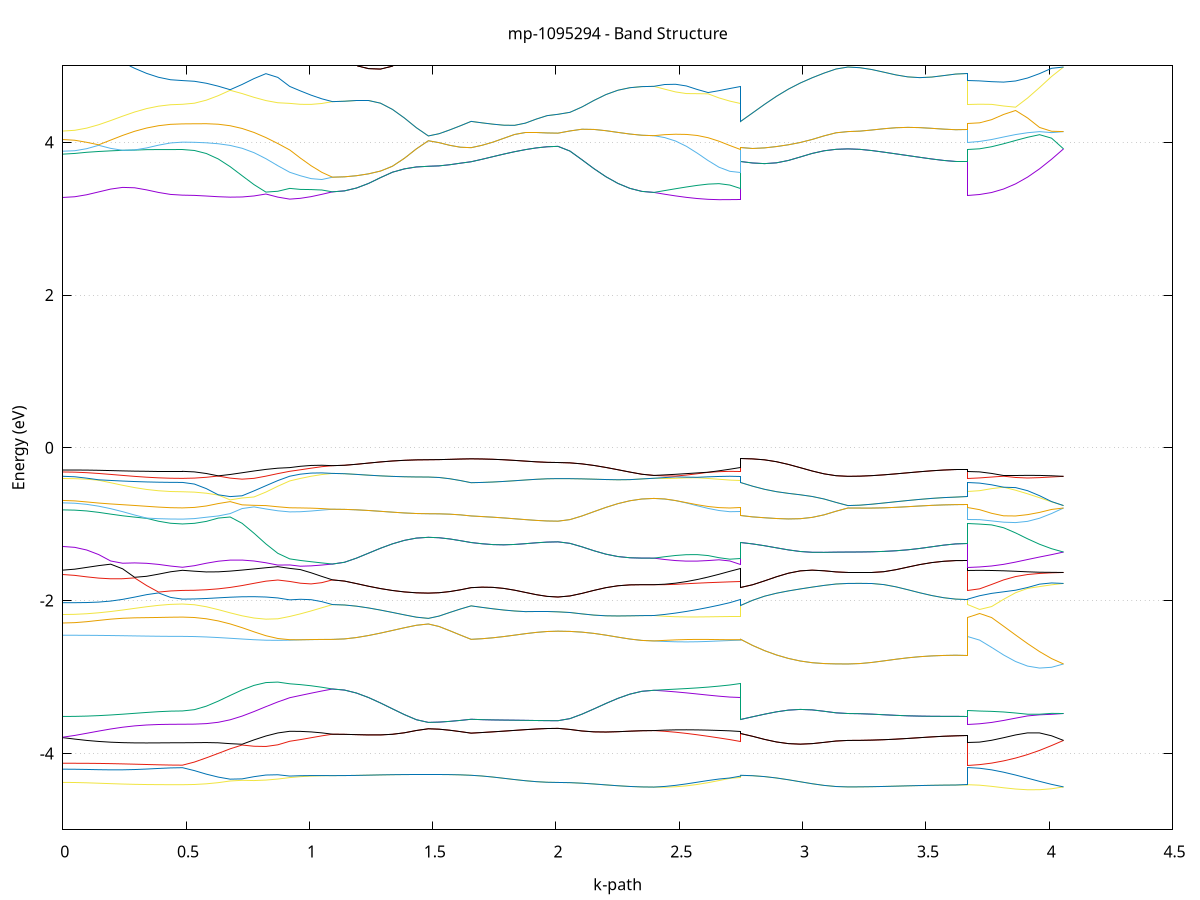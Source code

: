 set title 'mp-1095294 - Band Structure'
set xlabel 'k-path'
set ylabel 'Energy (eV)'
set grid y
set yrange [-5:5]
set terminal png size 800,600
set output 'mp-1095294_bands_gnuplot.png'
plot '-' using 1:2 with lines notitle, '-' using 1:2 with lines notitle, '-' using 1:2 with lines notitle, '-' using 1:2 with lines notitle, '-' using 1:2 with lines notitle, '-' using 1:2 with lines notitle, '-' using 1:2 with lines notitle, '-' using 1:2 with lines notitle, '-' using 1:2 with lines notitle, '-' using 1:2 with lines notitle, '-' using 1:2 with lines notitle, '-' using 1:2 with lines notitle, '-' using 1:2 with lines notitle, '-' using 1:2 with lines notitle, '-' using 1:2 with lines notitle, '-' using 1:2 with lines notitle, '-' using 1:2 with lines notitle, '-' using 1:2 with lines notitle, '-' using 1:2 with lines notitle, '-' using 1:2 with lines notitle, '-' using 1:2 with lines notitle, '-' using 1:2 with lines notitle, '-' using 1:2 with lines notitle, '-' using 1:2 with lines notitle, '-' using 1:2 with lines notitle, '-' using 1:2 with lines notitle, '-' using 1:2 with lines notitle, '-' using 1:2 with lines notitle, '-' using 1:2 with lines notitle, '-' using 1:2 with lines notitle, '-' using 1:2 with lines notitle, '-' using 1:2 with lines notitle, '-' using 1:2 with lines notitle, '-' using 1:2 with lines notitle, '-' using 1:2 with lines notitle, '-' using 1:2 with lines notitle, '-' using 1:2 with lines notitle, '-' using 1:2 with lines notitle, '-' using 1:2 with lines notitle, '-' using 1:2 with lines notitle, '-' using 1:2 with lines notitle, '-' using 1:2 with lines notitle, '-' using 1:2 with lines notitle, '-' using 1:2 with lines notitle, '-' using 1:2 with lines notitle, '-' using 1:2 with lines notitle, '-' using 1:2 with lines notitle, '-' using 1:2 with lines notitle, '-' using 1:2 with lines notitle, '-' using 1:2 with lines notitle, '-' using 1:2 with lines notitle, '-' using 1:2 with lines notitle, '-' using 1:2 with lines notitle, '-' using 1:2 with lines notitle, '-' using 1:2 with lines notitle, '-' using 1:2 with lines notitle, '-' using 1:2 with lines notitle, '-' using 1:2 with lines notitle, '-' using 1:2 with lines notitle, '-' using 1:2 with lines notitle, '-' using 1:2 with lines notitle, '-' using 1:2 with lines notitle, '-' using 1:2 with lines notitle, '-' using 1:2 with lines notitle, '-' using 1:2 with lines notitle, '-' using 1:2 with lines notitle, '-' using 1:2 with lines notitle, '-' using 1:2 with lines notitle, '-' using 1:2 with lines notitle, '-' using 1:2 with lines notitle, '-' using 1:2 with lines notitle, '-' using 1:2 with lines notitle, '-' using 1:2 with lines notitle, '-' using 1:2 with lines notitle, '-' using 1:2 with lines notitle, '-' using 1:2 with lines notitle, '-' using 1:2 with lines notitle, '-' using 1:2 with lines notitle, '-' using 1:2 with lines notitle, '-' using 1:2 with lines notitle, '-' using 1:2 with lines notitle, '-' using 1:2 with lines notitle, '-' using 1:2 with lines notitle, '-' using 1:2 with lines notitle, '-' using 1:2 with lines notitle, '-' using 1:2 with lines notitle, '-' using 1:2 with lines notitle, '-' using 1:2 with lines notitle, '-' using 1:2 with lines notitle, '-' using 1:2 with lines notitle, '-' using 1:2 with lines notitle, '-' using 1:2 with lines notitle, '-' using 1:2 with lines notitle, '-' using 1:2 with lines notitle, '-' using 1:2 with lines notitle, '-' using 1:2 with lines notitle
0.000000 -14.137672
0.048536 -14.136672
0.097072 -14.133772
0.145608 -14.129172
0.194145 -14.123272
0.242681 -14.116672
0.291217 -14.109972
0.339753 -14.103872
0.388289 -14.098972
0.436825 -14.095772
0.485362 -14.094672
0.485362 -14.094672
0.533689 -14.090572
0.582017 -14.078372
0.630344 -14.058372
0.678672 -14.030872
0.727000 -13.996372
0.775327 -13.955472
0.823655 -13.909172
0.871982 -13.858372
0.920310 -13.804372
0.920310 -13.804372
0.963650 -13.778372
1.006990 -13.752672
1.050329 -13.727372
1.093669 -13.702172
1.093669 -13.702172
1.142270 -13.701772
1.190871 -13.700672
1.239472 -13.698972
1.288073 -13.697072
1.336674 -13.695072
1.385275 -13.693472
1.433876 -13.692272
1.482477 -13.691872
1.482477 -13.691872
1.525817 -13.692672
1.569157 -13.695072
1.612496 -13.698972
1.655836 -13.704572
1.655836 -13.704572
1.699859 -13.702372
1.743881 -13.701072
1.787904 -13.700472
1.831927 -13.700472
1.875949 -13.700772
1.919972 -13.701072
1.963994 -13.701372
2.008017 -13.701472
2.008017 -13.701472
2.056618 -13.702072
2.105219 -13.703472
2.153820 -13.705672
2.202421 -13.708172
2.251022 -13.710672
2.299623 -13.712772
2.348224 -13.714172
2.396825 -13.714672
2.396825 -13.714672
2.440847 -13.725472
2.484870 -13.735872
2.528893 -13.745972
2.572915 -13.756272
2.616938 -13.767072
2.660960 -13.778472
2.704983 -13.790872
2.749006 -13.804372
2.749006 -13.704572
2.797333 -13.720372
2.845661 -13.740772
2.893988 -13.763472
2.942316 -13.786372
2.990644 -13.807572
3.038971 -13.825572
3.087299 -13.839172
3.135626 -13.847672
3.183954 -13.850572
3.183954 -13.850572
3.232490 -13.851372
3.281026 -13.853772
3.329562 -13.857372
3.378099 -13.861972
3.426635 -13.866872
3.475171 -13.871872
3.523707 -13.876272
3.572243 -13.879672
3.620779 -13.881872
3.669315 -13.882672
3.669315 -14.094672
3.717916 -14.090672
3.766517 -14.078772
3.815118 -14.058972
3.863719 -14.031572
3.912320 -13.996672
3.960921 -13.954672
4.009522 -13.905772
4.058123 -13.850572
e
0.000000 -13.351272
0.048536 -13.350872
0.097072 -13.349872
0.145608 -13.348172
0.194145 -13.346172
0.242681 -13.343872
0.291217 -13.341572
0.339753 -13.339472
0.388289 -13.337772
0.436825 -13.336772
0.485362 -13.336372
0.485362 -13.336372
0.533689 -13.339672
0.582017 -13.349572
0.630344 -13.366172
0.678672 -13.389672
0.727000 -13.419872
0.775327 -13.456872
0.823655 -13.500072
0.871982 -13.548872
0.920310 -13.602272
0.920310 -13.602272
0.963650 -13.627072
1.006990 -13.652072
1.050329 -13.677072
1.093669 -13.702172
1.093669 -13.702172
1.142270 -13.701772
1.190871 -13.700672
1.239472 -13.698972
1.288073 -13.697072
1.336674 -13.695072
1.385275 -13.693472
1.433876 -13.692272
1.482477 -13.691872
1.482477 -13.691872
1.525817 -13.692672
1.569157 -13.695072
1.612496 -13.698972
1.655836 -13.704572
1.655836 -13.704572
1.699859 -13.702372
1.743881 -13.701072
1.787904 -13.700472
1.831927 -13.700472
1.875949 -13.700772
1.919972 -13.701072
1.963994 -13.701372
2.008017 -13.701472
2.008017 -13.701472
2.056618 -13.702072
2.105219 -13.703472
2.153820 -13.705672
2.202421 -13.708172
2.251022 -13.710672
2.299623 -13.712772
2.348224 -13.714172
2.396825 -13.714672
2.396825 -13.714672
2.440847 -13.703172
2.484870 -13.690972
2.528893 -13.677772
2.572915 -13.663872
2.616938 -13.649072
2.660960 -13.633772
2.704983 -13.618072
2.749006 -13.602272
2.749006 -13.704572
2.797333 -13.720372
2.845661 -13.740772
2.893988 -13.763472
2.942316 -13.786372
2.990644 -13.807572
3.038971 -13.825572
3.087299 -13.839172
3.135626 -13.847672
3.183954 -13.850572
3.183954 -13.850572
3.232490 -13.851372
3.281026 -13.853772
3.329562 -13.857372
3.378099 -13.861972
3.426635 -13.866872
3.475171 -13.871872
3.523707 -13.876272
3.572243 -13.879672
3.620779 -13.881872
3.669315 -13.882672
3.669315 -13.336372
3.717916 -13.365172
3.766517 -13.428572
3.815118 -13.502572
3.863719 -13.578372
3.912320 -13.652472
3.960921 -13.723172
4.009522 -13.789472
4.058123 -13.850572
e
0.000000 -13.054272
0.048536 -13.054872
0.097072 -13.056672
0.145608 -13.059472
0.194145 -13.063172
0.242681 -13.067372
0.291217 -13.071872
0.339753 -13.075972
0.388289 -13.079472
0.436825 -13.081672
0.485362 -13.082472
0.485362 -13.082472
0.533689 -13.077172
0.582017 -13.061072
0.630344 -13.034472
0.678672 -12.997472
0.727000 -12.950472
0.775327 -12.893772
0.823655 -12.827972
0.871982 -12.753672
0.920310 -12.671572
0.920310 -12.671572
0.963650 -12.627072
1.006990 -12.580472
1.050329 -12.532172
1.093669 -12.482472
1.093669 -12.482472
1.142270 -12.483572
1.190871 -12.486572
1.239472 -12.490972
1.288073 -12.496272
1.336674 -12.501572
1.385275 -12.505972
1.433876 -12.508972
1.482477 -12.509972
1.482477 -12.509972
1.525817 -12.510272
1.569157 -12.510972
1.612496 -12.511772
1.655836 -12.512372
1.655836 -12.512372
1.699859 -12.517372
1.743881 -12.521872
1.787904 -12.525772
1.831927 -12.528972
1.875949 -12.531572
1.919972 -12.533372
1.963994 -12.534572
2.008017 -12.534872
2.008017 -12.534872
2.056618 -12.533072
2.105219 -12.527872
2.153820 -12.519972
2.202421 -12.510572
2.251022 -12.500972
2.299623 -12.492672
2.348224 -12.487072
2.396825 -12.485072
2.396825 -12.485072
2.440847 -12.511272
2.484870 -12.537072
2.528893 -12.562272
2.572915 -12.586472
2.616938 -12.609672
2.660960 -12.631572
2.704983 -12.652272
2.749006 -12.671572
2.749006 -12.512372
2.797333 -12.504672
2.845661 -12.495172
2.893988 -12.485872
2.942316 -12.477872
2.990644 -12.471872
3.038971 -12.467672
3.087299 -12.465072
3.135626 -12.463672
3.183954 -12.463172
3.183954 -12.463172
3.232490 -12.462072
3.281026 -12.458772
3.329562 -12.453572
3.378099 -12.447172
3.426635 -12.440172
3.475171 -12.433272
3.523707 -12.427172
3.572243 -12.422372
3.620779 -12.419272
3.669315 -12.418172
3.669315 -13.082472
3.717916 -13.052072
3.766517 -12.983572
3.815118 -12.901272
3.863719 -12.813772
3.912320 -12.724672
3.960921 -12.635772
4.009522 -12.548172
4.058123 -12.463172
e
0.000000 -12.009572
0.048536 -12.010672
0.097072 -12.013672
0.145608 -12.018172
0.194145 -12.023772
0.242681 -12.029572
0.291217 -12.035172
0.339753 -12.039872
0.388289 -12.043472
0.436825 -12.045672
0.485362 -12.046472
0.485362 -12.046472
0.533689 -12.046072
0.582017 -12.044772
0.630344 -12.042572
0.678672 -12.039072
0.727000 -12.034072
0.775327 -12.027072
0.823655 -12.077972
0.871982 -12.178572
0.920310 -12.280172
0.920310 -12.280172
0.963650 -12.330472
1.006990 -12.381272
1.050329 -12.432072
1.093669 -12.482472
1.093669 -12.482472
1.142270 -12.483572
1.190871 -12.486572
1.239472 -12.490972
1.288073 -12.496272
1.336674 -12.501572
1.385275 -12.505972
1.433876 -12.508972
1.482477 -12.509972
1.482477 -12.509972
1.525817 -12.510272
1.569157 -12.510972
1.612496 -12.511772
1.655836 -12.512372
1.655836 -12.512372
1.699859 -12.517372
1.743881 -12.521872
1.787904 -12.525772
1.831927 -12.528972
1.875949 -12.531572
1.919972 -12.533372
1.963994 -12.534572
2.008017 -12.534872
2.008017 -12.534872
2.056618 -12.533072
2.105219 -12.527872
2.153820 -12.519972
2.202421 -12.510572
2.251022 -12.500972
2.299623 -12.492672
2.348224 -12.487072
2.396825 -12.485072
2.396825 -12.485072
2.440847 -12.458572
2.484870 -12.432072
2.528893 -12.405772
2.572915 -12.379672
2.616938 -12.353972
2.660960 -12.328772
2.704983 -12.304172
2.749006 -12.280172
2.749006 -12.512372
2.797333 -12.504672
2.845661 -12.495172
2.893988 -12.485872
2.942316 -12.477872
2.990644 -12.471872
3.038971 -12.467672
3.087299 -12.465072
3.135626 -12.463672
3.183954 -12.463172
3.183954 -12.463172
3.232490 -12.462072
3.281026 -12.458772
3.329562 -12.453572
3.378099 -12.447172
3.426635 -12.440172
3.475171 -12.433272
3.523707 -12.427172
3.572243 -12.422372
3.620779 -12.419272
3.669315 -12.418172
3.669315 -12.046472
3.717916 -12.055172
3.766517 -12.080672
3.815118 -12.120772
3.863719 -12.172972
3.912320 -12.235272
3.960921 -12.305372
4.009522 -12.381872
4.058123 -12.463172
e
0.000000 -11.783472
0.048536 -11.784172
0.097072 -11.786172
0.145608 -11.789472
0.194145 -11.793772
0.242681 -11.798672
0.291217 -11.803672
0.339753 -11.808472
0.388289 -11.812272
0.436825 -11.814772
0.485362 -11.815672
0.485362 -11.815672
0.533689 -11.814672
0.582017 -11.811472
0.630344 -11.806372
0.678672 -11.809872
0.727000 -11.890272
0.775327 -11.980972
0.823655 -12.017572
0.871982 -12.005172
0.920310 -11.989072
0.920310 -11.989072
0.963650 -11.978372
1.006990 -11.966272
1.050329 -11.953072
1.093669 -11.939072
1.093669 -11.939072
1.142270 -11.938672
1.190871 -11.937572
1.239472 -11.935872
1.288073 -11.933772
1.336674 -11.931572
1.385275 -11.929672
1.433876 -11.928372
1.482477 -11.927972
1.482477 -11.927972
1.525817 -11.927172
1.569157 -11.924772
1.612496 -11.920572
1.655836 -11.914572
1.655836 -11.914572
1.699859 -11.916172
1.743881 -11.916572
1.787904 -11.915972
1.831927 -11.914772
1.875949 -11.913172
1.919972 -11.911772
1.963994 -11.910772
2.008017 -11.910372
2.008017 -11.910372
2.056618 -11.911672
2.105219 -11.915372
2.153820 -11.920972
2.202421 -11.927672
2.251022 -11.934572
2.299623 -11.940472
2.348224 -11.944372
2.396825 -11.945872
2.396825 -11.945872
2.440847 -11.952872
2.484870 -11.959472
2.528893 -11.965672
2.572915 -11.971472
2.616938 -11.976772
2.660960 -11.981572
2.704983 -11.985672
2.749006 -11.989072
2.749006 -11.914572
2.797333 -11.897972
2.845661 -11.875272
2.893988 -11.848472
2.942316 -11.820772
2.990644 -11.795572
3.038971 -11.775472
3.087299 -11.761372
3.135626 -11.753172
3.183954 -11.750572
3.183954 -11.750572
3.232490 -11.750072
3.281026 -11.748772
3.329562 -11.746672
3.378099 -11.744072
3.426635 -11.741172
3.475171 -11.738172
3.523707 -11.735472
3.572243 -11.733272
3.620779 -11.731872
3.669315 -11.731372
3.669315 -11.815672
3.717916 -11.814272
3.766517 -11.809972
3.815118 -11.803272
3.863719 -11.794372
3.912320 -11.783872
3.960921 -11.772672
4.009522 -11.761272
4.058123 -11.750572
e
0.000000 -11.690672
0.048536 -11.691972
0.097072 -11.695372
0.145608 -11.700272
0.194145 -11.705872
0.242681 -11.711572
0.291217 -11.716972
0.339753 -11.721672
0.388289 -11.725272
0.436825 -11.727572
0.485362 -11.728372
0.485362 -11.728372
0.533689 -11.730072
0.582017 -11.735972
0.630344 -11.753072
0.678672 -11.799372
0.727000 -11.790872
0.775327 -11.792272
0.823655 -11.821172
0.871982 -11.851972
0.920310 -11.882172
0.920310 -11.882172
0.963650 -11.895772
1.006990 -11.910072
1.050329 -11.924572
1.093669 -11.939072
1.093669 -11.939072
1.142270 -11.938672
1.190871 -11.937572
1.239472 -11.935872
1.288073 -11.933772
1.336674 -11.931572
1.385275 -11.929672
1.433876 -11.928372
1.482477 -11.927972
1.482477 -11.927972
1.525817 -11.927172
1.569157 -11.924772
1.612496 -11.920572
1.655836 -11.914572
1.655836 -11.914572
1.699859 -11.916172
1.743881 -11.916572
1.787904 -11.915972
1.831927 -11.914772
1.875949 -11.913172
1.919972 -11.911772
1.963994 -11.910772
2.008017 -11.910372
2.008017 -11.910372
2.056618 -11.911672
2.105219 -11.915372
2.153820 -11.920972
2.202421 -11.927672
2.251022 -11.934572
2.299623 -11.940472
2.348224 -11.944372
2.396825 -11.945872
2.396825 -11.945872
2.440847 -11.938472
2.484870 -11.930872
2.528893 -11.922972
2.572915 -11.914872
2.616938 -11.906672
2.660960 -11.898472
2.704983 -11.890272
2.749006 -11.882172
2.749006 -11.914572
2.797333 -11.897972
2.845661 -11.875272
2.893988 -11.848472
2.942316 -11.820772
2.990644 -11.795572
3.038971 -11.775472
3.087299 -11.761372
3.135626 -11.753172
3.183954 -11.750572
3.183954 -11.750572
3.232490 -11.750072
3.281026 -11.748772
3.329562 -11.746672
3.378099 -11.744072
3.426635 -11.741172
3.475171 -11.738172
3.523707 -11.735472
3.572243 -11.733272
3.620779 -11.731872
3.669315 -11.731372
3.669315 -11.728372
3.717916 -11.727772
3.766517 -11.726372
3.815118 -11.725372
3.863719 -11.725972
3.912320 -11.728672
3.960921 -11.733772
4.009522 -11.741172
4.058123 -11.750572
e
0.000000 -11.654272
0.048536 -11.653272
0.097072 -11.650572
0.145608 -11.647072
0.194145 -11.643072
0.242681 -11.639072
0.291217 -11.635272
0.339753 -11.631972
0.388289 -11.629372
0.436825 -11.627672
0.485362 -11.627072
0.485362 -11.627072
0.533689 -11.639772
0.582017 -11.674772
0.630344 -11.721272
0.678672 -11.747672
0.727000 -11.767772
0.775327 -11.780872
0.823655 -11.769872
0.871982 -11.757972
0.920310 -11.745472
0.920310 -11.745472
0.963650 -11.741172
1.006990 -11.736472
1.050329 -11.731472
1.093669 -11.726072
1.093669 -11.726072
1.142270 -11.726172
1.190871 -11.726372
1.239472 -11.726672
1.288073 -11.727172
1.336674 -11.727772
1.385275 -11.728372
1.433876 -11.728772
1.482477 -11.728872
1.482477 -11.728872
1.525817 -11.727572
1.569157 -11.723972
1.612496 -11.718372
1.655836 -11.711272
1.655836 -11.711272
1.699859 -11.708272
1.743881 -11.704972
1.787904 -11.701872
1.831927 -11.699072
1.875949 -11.696872
1.919972 -11.695172
1.963994 -11.694072
2.008017 -11.693772
2.008017 -11.693772
2.056618 -11.693572
2.105219 -11.693272
2.153820 -11.692672
2.202421 -11.692172
2.251022 -11.691672
2.299623 -11.691372
2.348224 -11.691172
2.396825 -11.691072
2.396825 -11.691072
2.440847 -11.696172
2.484870 -11.702472
2.528893 -11.709772
2.572915 -11.717472
2.616938 -11.725272
2.660960 -11.732772
2.704983 -11.739572
2.749006 -11.745472
2.749006 -11.711272
2.797333 -11.702472
2.845661 -11.690972
2.893988 -11.676572
2.942316 -11.659372
2.990644 -11.639572
3.038971 -11.618972
3.087299 -11.600472
3.135626 -11.587672
3.183954 -11.583072
3.183954 -11.583072
3.232490 -11.582972
3.281026 -11.582572
3.329562 -11.582072
3.378099 -11.581372
3.426635 -11.580572
3.475171 -11.579772
3.523707 -11.578972
3.572243 -11.578272
3.620779 -11.577872
3.669315 -11.577772
3.669315 -11.627072
3.717916 -11.626272
3.766517 -11.623772
3.815118 -11.619872
3.863719 -11.614472
3.912320 -11.607872
3.960921 -11.600272
4.009522 -11.591872
4.058123 -11.583072
e
0.000000 -11.514272
0.048536 -11.514772
0.097072 -11.516372
0.145608 -11.518972
0.194145 -11.522172
0.242681 -11.525772
0.291217 -11.529472
0.339753 -11.532972
0.388289 -11.535872
0.436825 -11.537672
0.485362 -11.538372
0.485362 -11.538372
0.533689 -11.541572
0.582017 -11.552272
0.630344 -11.570672
0.678672 -11.594672
0.727000 -11.620272
0.775327 -11.644072
0.823655 -11.664072
0.871982 -11.680772
0.920310 -11.695072
0.920310 -11.695072
0.963650 -11.704772
1.006990 -11.713072
1.050329 -11.720072
1.093669 -11.726072
1.093669 -11.726072
1.142270 -11.726172
1.190871 -11.726372
1.239472 -11.726672
1.288073 -11.727172
1.336674 -11.727772
1.385275 -11.728372
1.433876 -11.728772
1.482477 -11.728872
1.482477 -11.728872
1.525817 -11.727572
1.569157 -11.723972
1.612496 -11.718372
1.655836 -11.711272
1.655836 -11.711272
1.699859 -11.708272
1.743881 -11.704972
1.787904 -11.701872
1.831927 -11.699072
1.875949 -11.696872
1.919972 -11.695172
1.963994 -11.694072
2.008017 -11.693772
2.008017 -11.693772
2.056618 -11.693572
2.105219 -11.693272
2.153820 -11.692672
2.202421 -11.692172
2.251022 -11.691672
2.299623 -11.691372
2.348224 -11.691172
2.396825 -11.691072
2.396825 -11.691072
2.440847 -11.687572
2.484870 -11.685672
2.528893 -11.685272
2.572915 -11.686272
2.616938 -11.688272
2.660960 -11.690672
2.704983 -11.693172
2.749006 -11.695072
2.749006 -11.711272
2.797333 -11.702472
2.845661 -11.690972
2.893988 -11.676572
2.942316 -11.659372
2.990644 -11.639572
3.038971 -11.618972
3.087299 -11.600472
3.135626 -11.587672
3.183954 -11.583072
3.183954 -11.583072
3.232490 -11.582972
3.281026 -11.582572
3.329562 -11.582072
3.378099 -11.581372
3.426635 -11.580572
3.475171 -11.579772
3.523707 -11.578972
3.572243 -11.578272
3.620779 -11.577872
3.669315 -11.577772
3.669315 -11.538372
3.717916 -11.539072
3.766517 -11.541372
3.815118 -11.545272
3.863719 -11.550672
3.912320 -11.557472
3.960921 -11.565472
4.009522 -11.574072
4.058123 -11.583072
e
0.000000 -7.988872
0.048536 -7.988872
0.097072 -7.988772
0.145608 -7.988572
0.194145 -7.988472
0.242681 -7.988272
0.291217 -7.988072
0.339753 -7.987872
0.388289 -7.987772
0.436825 -7.987772
0.485362 -7.987672
0.485362 -7.987672
0.533689 -7.973172
0.582017 -7.930572
0.630344 -7.861972
0.678672 -7.770772
0.727000 -7.660872
0.775327 -7.536172
0.823655 -7.400372
0.871982 -7.256972
0.920310 -7.108672
0.920310 -7.108672
0.963650 -7.039872
1.006990 -6.969472
1.050329 -6.897472
1.093669 -6.823572
1.093669 -6.823572
1.142270 -6.821872
1.190871 -6.816872
1.239472 -6.809372
1.288073 -6.800372
1.336674 -6.791172
1.385275 -6.783272
1.433876 -6.777972
1.482477 -6.776072
1.482477 -6.776072
1.525817 -6.780672
1.569157 -6.794072
1.612496 -6.815272
1.655836 -6.842972
1.655836 -6.842972
1.699859 -6.826572
1.743881 -6.811472
1.787904 -6.797872
1.831927 -6.786172
1.875949 -6.776572
1.919972 -6.769472
1.963994 -6.765072
2.008017 -6.763572
2.008017 -6.763572
2.056618 -6.763772
2.105219 -6.764172
2.153820 -6.764672
2.202421 -6.765072
2.251022 -6.765372
2.299623 -6.765372
2.348224 -6.765272
2.396825 -6.765272
2.396825 -6.765272
2.440847 -6.805572
2.484870 -6.847672
2.528893 -6.890872
2.572915 -6.934972
2.616938 -6.979172
2.660960 -7.023172
2.704983 -7.066472
2.749006 -7.108672
2.749006 -6.842972
2.797333 -6.918172
2.845661 -7.007272
2.893988 -7.101872
2.942316 -7.194772
2.990644 -7.280072
3.038971 -7.352472
3.087299 -7.407772
3.135626 -7.442372
3.183954 -7.454172
3.183954 -7.454172
3.232490 -7.454472
3.281026 -7.455272
3.329562 -7.456572
3.378099 -7.458172
3.426635 -7.459972
3.475171 -7.461772
3.523707 -7.463372
3.572243 -7.464672
3.620779 -7.465472
3.669315 -7.465772
3.669315 -7.987672
3.717916 -7.978172
3.766517 -7.949872
3.815118 -7.903472
3.863719 -7.840272
3.912320 -7.761872
3.960921 -7.669972
4.009522 -7.566672
4.058123 -7.454172
e
0.000000 -6.707372
0.048536 -6.706372
0.097072 -6.703272
0.145608 -6.698472
0.194145 -6.692372
0.242681 -6.685672
0.291217 -6.679072
0.339753 -6.673072
0.388289 -6.668372
0.436825 -6.665372
0.485362 -6.664272
0.485362 -6.664272
0.533689 -6.652372
0.582017 -6.617472
0.630344 -6.561972
0.678672 -6.489672
0.727000 -6.404872
0.775327 -6.312472
0.823655 -6.218772
0.871982 -6.362372
0.920310 -6.511072
0.920310 -6.511072
0.963650 -6.591072
1.006990 -6.670172
1.050329 -6.747772
1.093669 -6.823572
1.093669 -6.823572
1.142270 -6.821872
1.190871 -6.816872
1.239472 -6.809372
1.288073 -6.800372
1.336674 -6.791172
1.385275 -6.783272
1.433876 -6.777972
1.482477 -6.776072
1.482477 -6.776072
1.525817 -6.780672
1.569157 -6.794072
1.612496 -6.815272
1.655836 -6.842972
1.655836 -6.842972
1.699859 -6.826572
1.743881 -6.811472
1.787904 -6.797872
1.831927 -6.786172
1.875949 -6.776572
1.919972 -6.769472
1.963994 -6.765072
2.008017 -6.763572
2.008017 -6.763572
2.056618 -6.763772
2.105219 -6.764172
2.153820 -6.764672
2.202421 -6.765072
2.251022 -6.765372
2.299623 -6.765372
2.348224 -6.765272
2.396825 -6.765272
2.396825 -6.765272
2.440847 -6.726872
2.484870 -6.690772
2.528893 -6.656872
2.572915 -6.625172
2.616938 -6.595272
2.660960 -6.566672
2.704983 -6.538772
2.749006 -6.511072
2.749006 -6.842972
2.797333 -6.918172
2.845661 -7.007272
2.893988 -7.101872
2.942316 -7.194772
2.990644 -7.280072
3.038971 -7.352472
3.087299 -7.407772
3.135626 -7.442372
3.183954 -7.454172
3.183954 -7.454172
3.232490 -7.454472
3.281026 -7.455272
3.329562 -7.456572
3.378099 -7.458172
3.426635 -7.459972
3.475171 -7.461772
3.523707 -7.463372
3.572243 -7.464672
3.620779 -7.465472
3.669315 -7.465772
3.669315 -6.664272
3.717916 -6.688472
3.766517 -6.755072
3.815118 -6.850972
3.863719 -6.964172
3.912320 -7.086172
3.960921 -7.211072
4.009522 -7.334772
4.058123 -7.454172
e
0.000000 -5.609372
0.048536 -5.610972
0.097072 -5.614172
0.145608 -5.616872
0.194145 -5.618072
0.242681 -5.617672
0.291217 -5.616172
0.339753 -5.614172
0.388289 -5.612372
0.436825 -5.611072
0.485362 -5.610572
0.485362 -5.610572
0.533689 -5.626572
0.582017 -5.673272
0.630344 -5.746872
0.678672 -5.842772
0.727000 -5.955972
0.775327 -6.082472
0.823655 -6.216772
0.871982 -6.121472
0.920310 -6.028972
0.920310 -6.028972
0.963650 -5.985672
1.006990 -5.941572
1.050329 -5.896272
1.093669 -5.849572
1.093669 -5.849572
1.142270 -5.846572
1.190871 -5.837872
1.239472 -5.824772
1.288073 -5.809272
1.336674 -5.793772
1.385275 -5.780472
1.433876 -5.771572
1.482477 -5.768472
1.482477 -5.768472
1.525817 -5.762272
1.569157 -5.744372
1.612496 -5.716472
1.655836 -5.681072
1.655836 -5.681072
1.699859 -5.690372
1.743881 -5.699672
1.787904 -5.708772
1.831927 -5.717272
1.875949 -5.724672
1.919972 -5.730472
1.963994 -5.734172
2.008017 -5.735472
2.008017 -5.735472
2.056618 -5.739472
2.105219 -5.750872
2.153820 -5.767872
2.202421 -5.788072
2.251022 -5.808172
2.299623 -5.825272
2.348224 -5.836772
2.396825 -5.840772
2.396825 -5.840772
2.440847 -5.866072
2.484870 -5.890672
2.528893 -5.914572
2.572915 -5.937872
2.616938 -5.960772
2.660960 -5.983472
2.704983 -6.006072
2.749006 -6.028972
2.749006 -5.681072
2.797333 -5.606172
2.845661 -5.520272
2.893988 -5.430872
2.942316 -5.344172
2.990644 -5.265172
3.038971 -5.198372
3.087299 -5.147572
3.135626 -5.115772
3.183954 -5.104972
3.183954 -5.104972
3.232490 -5.111872
3.281026 -5.131772
3.329562 -5.162372
3.378099 -5.200072
3.426635 -5.241072
3.475171 -5.281172
3.523707 -5.316672
3.572243 -5.344372
3.620779 -5.361872
3.669315 -5.367872
3.669315 -5.610572
3.717916 -5.588672
3.766517 -5.529472
3.815118 -5.447572
3.863719 -5.357372
3.912320 -5.270872
3.960921 -5.196772
4.009522 -5.140872
4.058123 -5.104972
e
0.000000 -5.465172
0.048536 -5.455672
0.097072 -5.428972
0.145608 -5.389472
0.194145 -5.341472
0.242681 -5.289272
0.291217 -5.237572
0.339753 -5.191372
0.388289 -5.154772
0.436825 -5.131472
0.485362 -5.123472
0.485362 -5.123472
0.533689 -5.131972
0.582017 -5.157372
0.630344 -5.198872
0.678672 -5.254972
0.727000 -5.322872
0.775327 -5.399272
0.823655 -5.481472
0.871982 -5.567272
0.920310 -5.655772
0.920310 -5.655772
0.963650 -5.703972
1.006990 -5.752872
1.050329 -5.801672
1.093669 -5.849572
1.093669 -5.849572
1.142270 -5.846572
1.190871 -5.837872
1.239472 -5.824772
1.288073 -5.809272
1.336674 -5.793772
1.385275 -5.780472
1.433876 -5.771572
1.482477 -5.768472
1.482477 -5.768472
1.525817 -5.762272
1.569157 -5.744372
1.612496 -5.716472
1.655836 -5.681072
1.655836 -5.681072
1.699859 -5.690372
1.743881 -5.699672
1.787904 -5.708772
1.831927 -5.717272
1.875949 -5.724672
1.919972 -5.730472
1.963994 -5.734172
2.008017 -5.735472
2.008017 -5.735472
2.056618 -5.739472
2.105219 -5.750872
2.153820 -5.767872
2.202421 -5.788072
2.251022 -5.808172
2.299623 -5.825272
2.348224 -5.836772
2.396825 -5.840772
2.396825 -5.840772
2.440847 -5.815172
2.484870 -5.789372
2.528893 -5.763972
2.572915 -5.739272
2.616938 -5.715772
2.660960 -5.693872
2.704983 -5.673772
2.749006 -5.655772
2.749006 -5.681072
2.797333 -5.606172
2.845661 -5.520272
2.893988 -5.430872
2.942316 -5.344172
2.990644 -5.265172
3.038971 -5.198372
3.087299 -5.147572
3.135626 -5.115772
3.183954 -5.104972
3.183954 -5.104972
3.232490 -5.111872
3.281026 -5.131772
3.329562 -5.162372
3.378099 -5.200072
3.426635 -5.241072
3.475171 -5.281172
3.523707 -5.316672
3.572243 -5.344372
3.620779 -5.361872
3.669315 -5.367872
3.669315 -5.123472
3.717916 -5.121272
3.766517 -5.115072
3.815118 -5.105972
3.863719 -5.095672
3.912320 -5.086672
3.960921 -5.082372
4.009522 -5.086872
4.058123 -5.104972
e
0.000000 -4.379772
0.048536 -4.381172
0.097072 -4.385072
0.145608 -4.390472
0.194145 -4.396172
0.242681 -4.401272
0.291217 -4.405172
0.339753 -4.407772
0.388289 -4.409172
0.436825 -4.409872
0.485362 -4.409972
0.485362 -4.409972
0.533689 -4.407172
0.582017 -4.398372
0.630344 -4.383172
0.678672 -4.361272
0.727000 -4.352272
0.775327 -4.355672
0.823655 -4.349472
0.871982 -4.335872
0.920310 -4.316872
0.920310 -4.316872
0.963650 -4.304672
1.006990 -4.297172
1.050329 -4.293072
1.093669 -4.291072
1.093669 -4.291072
1.142270 -4.290272
1.190871 -4.288072
1.239472 -4.284972
1.288073 -4.281672
1.336674 -4.278872
1.385275 -4.277172
1.433876 -4.276372
1.482477 -4.276072
1.482477 -4.276072
1.525817 -4.276472
1.569157 -4.277772
1.612496 -4.280872
1.655836 -4.286672
1.655836 -4.286672
1.699859 -4.296072
1.743881 -4.309672
1.787904 -4.325872
1.831927 -4.342572
1.875949 -4.357872
1.919972 -4.370072
1.963994 -4.377872
2.008017 -4.380572
2.008017 -4.380572
2.056618 -4.383072
2.105219 -4.390172
2.153820 -4.400472
2.202421 -4.412372
2.251022 -4.423672
2.299623 -4.432972
2.348224 -4.438972
2.396825 -4.441072
2.396825 -4.441072
2.440847 -4.442572
2.484870 -4.437172
2.528893 -4.424972
2.572915 -4.406572
2.616938 -4.382972
2.660960 -4.355672
2.704983 -4.326372
2.749006 -4.316872
2.749006 -4.286672
2.797333 -4.292072
2.845661 -4.303872
2.893988 -4.321872
2.942316 -4.345172
2.990644 -4.371372
3.038971 -4.397272
3.087299 -4.419172
3.135626 -4.433772
3.183954 -4.438872
3.183954 -4.438872
3.232490 -4.438172
3.281026 -4.435972
3.329562 -4.432772
3.378099 -4.428872
3.426635 -4.424772
3.475171 -4.421072
3.523707 -4.417872
3.572243 -4.415472
3.620779 -4.414072
3.669315 -4.413572
3.669315 -4.409972
3.717916 -4.416072
3.766517 -4.431472
3.815118 -4.450172
3.863719 -4.466572
3.912320 -4.476172
3.960921 -4.475572
4.009522 -4.463072
4.058123 -4.438872
e
0.000000 -4.206572
0.048536 -4.207672
0.097072 -4.210372
0.145608 -4.213472
0.194145 -4.215472
0.242681 -4.215072
0.291217 -4.211472
0.339753 -4.205072
0.388289 -4.197172
0.436825 -4.190172
0.485362 -4.187172
0.485362 -4.187172
0.533689 -4.225472
0.582017 -4.271772
0.630344 -4.310272
0.678672 -4.337372
0.727000 -4.333772
0.775327 -4.304872
0.823655 -4.283372
0.871982 -4.279772
0.920310 -4.296972
0.920310 -4.296972
0.963650 -4.292172
1.006990 -4.290372
1.050329 -4.290272
1.093669 -4.291072
1.093669 -4.291072
1.142270 -4.290272
1.190871 -4.288072
1.239472 -4.284972
1.288073 -4.281672
1.336674 -4.278872
1.385275 -4.277172
1.433876 -4.276372
1.482477 -4.276072
1.482477 -4.276072
1.525817 -4.276472
1.569157 -4.277772
1.612496 -4.280872
1.655836 -4.286672
1.655836 -4.286672
1.699859 -4.296072
1.743881 -4.309672
1.787904 -4.325872
1.831927 -4.342572
1.875949 -4.357872
1.919972 -4.370072
1.963994 -4.377872
2.008017 -4.380572
2.008017 -4.380572
2.056618 -4.383072
2.105219 -4.390172
2.153820 -4.400472
2.202421 -4.412372
2.251022 -4.423672
2.299623 -4.432972
2.348224 -4.438972
2.396825 -4.441072
2.396825 -4.441072
2.440847 -4.432772
2.484870 -4.418372
2.528893 -4.399172
2.572915 -4.377272
2.616938 -4.355072
2.660960 -4.335672
2.704983 -4.322072
2.749006 -4.296972
2.749006 -4.286672
2.797333 -4.292072
2.845661 -4.303872
2.893988 -4.321872
2.942316 -4.345172
2.990644 -4.371372
3.038971 -4.397272
3.087299 -4.419172
3.135626 -4.433772
3.183954 -4.438872
3.183954 -4.438872
3.232490 -4.438172
3.281026 -4.435972
3.329562 -4.432772
3.378099 -4.428872
3.426635 -4.424772
3.475171 -4.421072
3.523707 -4.417872
3.572243 -4.415472
3.620779 -4.414072
3.669315 -4.413572
3.669315 -4.187172
3.717916 -4.194672
3.766517 -4.215472
3.815118 -4.246272
3.863719 -4.283572
3.912320 -4.324472
3.960921 -4.366172
4.009522 -4.405472
4.058123 -4.438872
e
0.000000 -4.129072
0.048536 -4.129272
0.097072 -4.129872
0.145608 -4.131472
0.194145 -4.133972
0.242681 -4.137372
0.291217 -4.141372
0.339753 -4.145472
0.388289 -4.149472
0.436825 -4.152772
0.485362 -4.154172
0.485362 -4.154172
0.533689 -4.113572
0.582017 -4.058372
0.630344 -4.000172
0.678672 -3.940372
0.727000 -3.890372
0.775327 -3.906672
0.823655 -3.909472
0.871982 -3.887572
0.920310 -3.841272
0.920310 -3.841272
0.963650 -3.819572
1.006990 -3.794972
1.050329 -3.770572
1.093669 -3.748872
1.093669 -3.748872
1.142270 -3.750572
1.190871 -3.754672
1.239472 -3.758472
1.288073 -3.758272
1.336674 -3.749872
1.385275 -3.730372
1.433876 -3.700272
1.482477 -3.677672
1.482477 -3.677672
1.525817 -3.683172
1.569157 -3.696972
1.612496 -3.715172
1.655836 -3.735072
1.655836 -3.735072
1.699859 -3.726872
1.743881 -3.718072
1.787904 -3.708772
1.831927 -3.698972
1.875949 -3.689272
1.919972 -3.680772
1.963994 -3.674672
2.008017 -3.672472
2.008017 -3.672472
2.056618 -3.686572
2.105219 -3.706672
2.153820 -3.718172
2.202421 -3.720372
2.251022 -3.716072
2.299623 -3.709272
2.348224 -3.703572
2.396825 -3.701372
2.396825 -3.701372
2.440847 -3.710672
2.484870 -3.723072
2.528893 -3.738472
2.572915 -3.756472
2.616938 -3.776372
2.660960 -3.797572
2.704983 -3.819472
2.749006 -3.841272
2.749006 -3.735072
2.797333 -3.776272
2.845661 -3.816772
2.893988 -3.850372
2.942316 -3.872072
2.990644 -3.879172
3.038971 -3.872272
3.087299 -3.855772
3.135626 -3.838172
3.183954 -3.830372
3.183954 -3.830372
3.232490 -3.829372
3.281026 -3.826272
3.329562 -3.820972
3.378099 -3.813572
3.426635 -3.804372
3.475171 -3.794172
3.523707 -3.784172
3.572243 -3.775772
3.620779 -3.770172
3.669315 -3.768172
3.669315 -4.154172
3.717916 -4.147072
3.766517 -4.127372
3.815118 -4.098272
3.863719 -4.061172
3.912320 -4.015572
3.960921 -3.960772
4.009522 -3.897572
4.058123 -3.830372
e
0.000000 -3.793672
0.048536 -3.812872
0.097072 -3.830372
0.145608 -3.843772
0.194145 -3.853372
0.242681 -3.859472
0.291217 -3.862572
0.339753 -3.863272
0.388289 -3.862472
0.436825 -3.861372
0.485362 -3.860872
0.485362 -3.860872
0.533689 -3.859672
0.582017 -3.858372
0.630344 -3.861472
0.678672 -3.872772
0.727000 -3.880572
0.775327 -3.823272
0.823655 -3.772272
0.871982 -3.732472
0.920310 -3.710672
0.920310 -3.710672
0.963650 -3.711872
1.006990 -3.718872
1.050329 -3.731372
1.093669 -3.748872
1.093669 -3.748872
1.142270 -3.750572
1.190871 -3.754672
1.239472 -3.758472
1.288073 -3.758272
1.336674 -3.749872
1.385275 -3.730372
1.433876 -3.700272
1.482477 -3.677672
1.482477 -3.677672
1.525817 -3.683172
1.569157 -3.696972
1.612496 -3.715172
1.655836 -3.735072
1.655836 -3.735072
1.699859 -3.726872
1.743881 -3.718072
1.787904 -3.708772
1.831927 -3.698972
1.875949 -3.689272
1.919972 -3.680772
1.963994 -3.674672
2.008017 -3.672472
2.008017 -3.672472
2.056618 -3.686572
2.105219 -3.706672
2.153820 -3.718172
2.202421 -3.720372
2.251022 -3.716072
2.299623 -3.709272
2.348224 -3.703572
2.396825 -3.701372
2.396825 -3.701372
2.440847 -3.695172
2.484870 -3.691972
2.528893 -3.691172
2.572915 -3.692472
2.616938 -3.695472
2.660960 -3.699672
2.704983 -3.704872
2.749006 -3.710672
2.749006 -3.735072
2.797333 -3.776272
2.845661 -3.816772
2.893988 -3.850372
2.942316 -3.872072
2.990644 -3.879172
3.038971 -3.872272
3.087299 -3.855772
3.135626 -3.838172
3.183954 -3.830372
3.183954 -3.830372
3.232490 -3.829372
3.281026 -3.826272
3.329562 -3.820972
3.378099 -3.813572
3.426635 -3.804372
3.475171 -3.794172
3.523707 -3.784172
3.572243 -3.775772
3.620779 -3.770172
3.669315 -3.768172
3.669315 -3.860872
3.717916 -3.852272
3.766517 -3.828472
3.815118 -3.794772
3.863719 -3.758472
3.912320 -3.731572
3.960921 -3.732272
4.009522 -3.769572
4.058123 -3.830372
e
0.000000 -3.787872
0.048536 -3.764972
0.097072 -3.736772
0.145608 -3.707872
0.194145 -3.680672
0.242681 -3.657472
0.291217 -3.639972
0.339753 -3.628372
0.388289 -3.621972
0.436825 -3.619172
0.485362 -3.618472
0.485362 -3.618472
0.533689 -3.616972
0.582017 -3.610372
0.630344 -3.592972
0.678672 -3.560272
0.727000 -3.511972
0.775327 -3.452472
0.823655 -3.388272
0.871982 -3.326372
0.920310 -3.271272
0.920310 -3.271272
0.963650 -3.241372
1.006990 -3.211872
1.050329 -3.183472
1.093669 -3.157172
1.093669 -3.157172
1.142270 -3.170972
1.190871 -3.209972
1.239472 -3.268472
1.288073 -3.339672
1.336674 -3.416572
1.385275 -3.492372
1.433876 -3.559172
1.482477 -3.594472
1.482477 -3.594472
1.525817 -3.590572
1.569157 -3.580872
1.612496 -3.568172
1.655836 -3.553372
1.655836 -3.553372
1.699859 -3.558472
1.743881 -3.561772
1.787904 -3.563872
1.831927 -3.565572
1.875949 -3.567472
1.919972 -3.569672
1.963994 -3.571472
2.008017 -3.572272
2.008017 -3.572272
2.056618 -3.544872
2.105219 -3.486772
2.153820 -3.417772
2.202421 -3.346472
2.251022 -3.279772
2.299623 -3.224372
2.348224 -3.187272
2.396825 -3.174072
2.396825 -3.174072
2.440847 -3.183472
2.484870 -3.194772
2.528893 -3.207872
2.572915 -3.222472
2.616938 -3.237272
2.660960 -3.251172
2.704983 -3.262772
2.749006 -3.271272
2.749006 -3.553372
2.797333 -3.520772
2.845661 -3.486772
2.893988 -3.456072
2.942316 -3.433672
2.990644 -3.424372
3.038971 -3.430572
3.087299 -3.448772
3.135626 -3.469072
3.183954 -3.478072
3.183954 -3.478072
3.232490 -3.480372
3.281026 -3.486372
3.329562 -3.494172
3.378099 -3.501872
3.426635 -3.507972
3.475171 -3.512072
3.523707 -3.514372
3.572243 -3.515172
3.620779 -3.515272
3.669315 -3.515172
3.669315 -3.618472
3.717916 -3.612372
3.766517 -3.594872
3.815118 -3.568872
3.863719 -3.538672
3.912320 -3.509572
3.960921 -3.495172
4.009522 -3.488472
4.058123 -3.478072
e
0.000000 -3.516772
0.048536 -3.515472
0.097072 -3.511872
0.145608 -3.505672
0.194145 -3.497272
0.242681 -3.486972
0.291217 -3.475572
0.339753 -3.464172
0.388289 -3.454072
0.436825 -3.446972
0.485362 -3.444472
0.485362 -3.444472
0.533689 -3.427772
0.582017 -3.381772
0.630344 -3.315972
0.678672 -3.241672
0.727000 -3.169572
0.775327 -3.109972
0.823655 -3.072972
0.871982 -3.066572
0.920310 -3.088872
0.920310 -3.088872
0.963650 -3.099872
1.006990 -3.114872
1.050329 -3.134072
1.093669 -3.157172
1.093669 -3.157172
1.142270 -3.170972
1.190871 -3.209972
1.239472 -3.268472
1.288073 -3.339672
1.336674 -3.416572
1.385275 -3.492372
1.433876 -3.559172
1.482477 -3.594472
1.482477 -3.594472
1.525817 -3.590572
1.569157 -3.580872
1.612496 -3.568172
1.655836 -3.553372
1.655836 -3.553372
1.699859 -3.558472
1.743881 -3.561772
1.787904 -3.563872
1.831927 -3.565572
1.875949 -3.567472
1.919972 -3.569672
1.963994 -3.571472
2.008017 -3.572272
2.008017 -3.572272
2.056618 -3.544872
2.105219 -3.486772
2.153820 -3.417772
2.202421 -3.346472
2.251022 -3.279772
2.299623 -3.224372
2.348224 -3.187272
2.396825 -3.174072
2.396825 -3.174072
2.440847 -3.166172
2.484870 -3.158872
2.528893 -3.151372
2.572915 -3.142672
2.616938 -3.132172
2.660960 -3.119372
2.704983 -3.104672
2.749006 -3.088872
2.749006 -3.553372
2.797333 -3.520772
2.845661 -3.486772
2.893988 -3.456072
2.942316 -3.433672
2.990644 -3.424372
3.038971 -3.430572
3.087299 -3.448772
3.135626 -3.469072
3.183954 -3.478072
3.183954 -3.478072
3.232490 -3.480372
3.281026 -3.486372
3.329562 -3.494172
3.378099 -3.501872
3.426635 -3.507972
3.475171 -3.512072
3.523707 -3.514372
3.572243 -3.515172
3.620779 -3.515272
3.669315 -3.515172
3.669315 -3.444472
3.717916 -3.445672
3.766517 -3.449872
3.815118 -3.457972
3.863719 -3.471272
3.912320 -3.487172
3.960921 -3.487272
4.009522 -3.476272
4.058123 -3.478072
e
0.000000 -2.453372
0.048536 -2.453572
0.097072 -2.454272
0.145608 -2.455572
0.194145 -2.457272
0.242681 -2.459572
0.291217 -2.462172
0.339753 -2.464572
0.388289 -2.466672
0.436825 -2.468072
0.485362 -2.468472
0.485362 -2.468472
0.533689 -2.470472
0.582017 -2.475972
0.630344 -2.483772
0.678672 -2.492972
0.727000 -2.502772
0.775327 -2.511972
0.823655 -2.518472
0.871982 -2.520072
0.920310 -2.517872
0.920310 -2.517872
0.963650 -2.513372
1.006990 -2.510972
1.050329 -2.508972
1.093669 -2.507872
1.093669 -2.507872
1.142270 -2.501472
1.190871 -2.483572
1.239472 -2.457172
1.288073 -2.425472
1.336674 -2.390772
1.385275 -2.355372
1.433876 -2.322872
1.482477 -2.306072
1.482477 -2.306072
1.525817 -2.338872
1.569157 -2.393872
1.612496 -2.451272
1.655836 -2.507072
1.655836 -2.507072
1.699859 -2.498972
1.743881 -2.486772
1.787904 -2.470772
1.831927 -2.452072
1.875949 -2.432872
1.919972 -2.416072
1.963994 -2.404372
2.008017 -2.400172
2.008017 -2.400172
2.056618 -2.403172
2.105219 -2.412672
2.153820 -2.429272
2.202421 -2.452172
2.251022 -2.478372
2.299623 -2.503172
2.348224 -2.521272
2.396825 -2.527872
2.396825 -2.527872
2.440847 -2.534572
2.484870 -2.539172
2.528893 -2.540572
2.572915 -2.538772
2.616938 -2.534272
2.660960 -2.528372
2.704983 -2.522572
2.749006 -2.517872
2.749006 -2.507072
2.797333 -2.587172
2.845661 -2.655072
2.893988 -2.711472
2.942316 -2.756872
2.990644 -2.790772
3.038971 -2.812872
3.087299 -2.824272
3.135626 -2.828572
3.183954 -2.829472
3.183954 -2.829472
3.232490 -2.824072
3.281026 -2.809272
3.329562 -2.789072
3.378099 -2.767772
3.426635 -2.748872
3.475171 -2.734072
3.523707 -2.723972
3.572243 -2.717872
3.620779 -2.714872
3.669315 -2.713972
3.669315 -2.468472
3.717916 -2.517272
3.766517 -2.612572
3.815118 -2.711772
3.863719 -2.797372
3.912320 -2.857272
3.960921 -2.883072
4.009522 -2.872872
4.058123 -2.829472
e
0.000000 -2.293172
0.048536 -2.288572
0.097072 -2.276072
0.145608 -2.259072
0.194145 -2.242772
0.242681 -2.231272
0.291217 -2.225472
0.339753 -2.222972
0.388289 -2.220672
0.436825 -2.217572
0.485362 -2.215772
0.485362 -2.215772
0.533689 -2.221272
0.582017 -2.237872
0.630344 -2.265872
0.678672 -2.305072
0.727000 -2.354172
0.775327 -2.408572
0.823655 -2.459572
0.871982 -2.495972
0.920310 -2.511772
0.920310 -2.511772
0.963650 -2.512672
1.006990 -2.509972
1.050329 -2.508072
1.093669 -2.507872
1.093669 -2.507872
1.142270 -2.501472
1.190871 -2.483572
1.239472 -2.457172
1.288073 -2.425472
1.336674 -2.390772
1.385275 -2.355372
1.433876 -2.322872
1.482477 -2.306072
1.482477 -2.306072
1.525817 -2.338872
1.569157 -2.393872
1.612496 -2.451272
1.655836 -2.507072
1.655836 -2.507072
1.699859 -2.498972
1.743881 -2.486772
1.787904 -2.470772
1.831927 -2.452072
1.875949 -2.432872
1.919972 -2.416072
1.963994 -2.404372
2.008017 -2.400172
2.008017 -2.400172
2.056618 -2.403172
2.105219 -2.412672
2.153820 -2.429272
2.202421 -2.452172
2.251022 -2.478372
2.299623 -2.503172
2.348224 -2.521272
2.396825 -2.527872
2.396825 -2.527872
2.440847 -2.520572
2.484870 -2.514072
2.528893 -2.509672
2.572915 -2.507972
2.616938 -2.508572
2.660960 -2.510472
2.704983 -2.512172
2.749006 -2.511772
2.749006 -2.507072
2.797333 -2.587172
2.845661 -2.655072
2.893988 -2.711472
2.942316 -2.756872
2.990644 -2.790772
3.038971 -2.812872
3.087299 -2.824272
3.135626 -2.828572
3.183954 -2.829472
3.183954 -2.829472
3.232490 -2.824072
3.281026 -2.809272
3.329562 -2.789072
3.378099 -2.767772
3.426635 -2.748872
3.475171 -2.734072
3.523707 -2.723972
3.572243 -2.717872
3.620779 -2.714872
3.669315 -2.713972
3.669315 -2.215772
3.717916 -2.168772
3.766517 -2.221972
3.815118 -2.335172
3.863719 -2.450172
3.912320 -2.562772
3.960921 -2.667572
4.009522 -2.758772
4.058123 -2.829472
e
0.000000 -2.182172
0.048536 -2.179572
0.097072 -2.171872
0.145608 -2.159372
0.194145 -2.142872
0.242681 -2.123172
0.291217 -2.101672
0.339753 -2.080372
0.388289 -2.061972
0.436825 -2.049272
0.485362 -2.044772
0.485362 -2.044772
0.533689 -2.054172
0.582017 -2.080372
0.630344 -2.118172
0.678672 -2.160172
0.727000 -2.198872
0.775327 -2.228072
0.823655 -2.242872
0.871982 -2.238172
0.920310 -2.207472
0.920310 -2.207472
0.963650 -2.173372
1.006990 -2.135072
1.050329 -2.093972
1.093669 -2.051872
1.093669 -2.051872
1.142270 -2.057372
1.190871 -2.072772
1.239472 -2.095872
1.288073 -2.123872
1.336674 -2.154672
1.385275 -2.186672
1.433876 -2.216872
1.482477 -2.232772
1.482477 -2.232772
1.525817 -2.202572
1.569157 -2.155272
1.612496 -2.109972
1.655836 -2.068772
1.655836 -2.068772
1.699859 -2.088572
1.743881 -2.107072
1.787904 -2.123172
1.831927 -2.135872
1.875949 -2.144172
1.919972 -2.147772
1.963994 -2.147772
2.008017 -2.147172
2.008017 -2.147172
2.056618 -2.155772
2.105219 -2.173772
2.153820 -2.189772
2.202421 -2.198772
2.251022 -2.201072
2.299623 -2.199272
2.348224 -2.196472
2.396825 -2.195272
2.396825 -2.195272
2.440847 -2.205172
2.484870 -2.211172
2.528893 -2.213772
2.572915 -2.213872
2.616938 -2.212372
2.660960 -2.210172
2.704983 -2.208272
2.749006 -2.207472
2.749006 -2.068772
2.797333 -1.995872
2.845661 -1.942172
2.893988 -1.903472
2.942316 -1.873172
2.990644 -1.847272
3.038971 -1.823272
3.087299 -1.800972
3.135626 -1.782772
3.183954 -1.775272
3.183954 -1.775272
3.232490 -1.774472
3.281026 -1.776372
3.329562 -1.790472
3.378099 -1.819472
3.426635 -1.857572
3.475171 -1.897472
3.523707 -1.933672
3.572243 -1.962272
3.620779 -1.980472
3.669315 -1.986772
3.669315 -2.044772
3.717916 -2.115872
3.766517 -2.077972
3.815118 -1.982972
3.863719 -1.897072
3.912320 -1.840472
3.960921 -1.816272
4.009522 -1.793272
4.058123 -1.775272
e
0.000000 -2.027672
0.048536 -2.027272
0.097072 -2.025272
0.145608 -2.019272
0.194145 -2.006072
0.242681 -1.983872
0.291217 -1.954172
0.339753 -1.922172
0.388289 -1.899472
0.436825 -1.957872
0.485362 -1.980672
0.485362 -1.980672
0.533689 -1.978472
0.582017 -1.972372
0.630344 -1.963872
0.678672 -1.955572
0.727000 -1.949872
0.775327 -1.948672
0.823655 -1.953072
0.871982 -1.965172
0.920310 -1.990172
0.920310 -1.990172
0.963650 -1.982572
1.006990 -1.987972
1.050329 -2.013572
1.093669 -2.051872
1.093669 -2.051872
1.142270 -2.057372
1.190871 -2.072772
1.239472 -2.095872
1.288073 -2.123872
1.336674 -2.154672
1.385275 -2.186672
1.433876 -2.216872
1.482477 -2.232772
1.482477 -2.232772
1.525817 -2.202572
1.569157 -2.155272
1.612496 -2.109972
1.655836 -2.068772
1.655836 -2.068772
1.699859 -2.088572
1.743881 -2.107072
1.787904 -2.123172
1.831927 -2.135872
1.875949 -2.144172
1.919972 -2.147772
1.963994 -2.147772
2.008017 -2.147172
2.008017 -2.147172
2.056618 -2.155772
2.105219 -2.173772
2.153820 -2.189772
2.202421 -2.198772
2.251022 -2.201072
2.299623 -2.199272
2.348224 -2.196472
2.396825 -2.195272
2.396825 -2.195272
2.440847 -2.181272
2.484870 -2.163172
2.528893 -2.141572
2.572915 -2.116872
2.616938 -2.089672
2.660960 -2.059772
2.704983 -2.026872
2.749006 -1.990172
2.749006 -2.068772
2.797333 -1.995872
2.845661 -1.942172
2.893988 -1.903472
2.942316 -1.873172
2.990644 -1.847272
3.038971 -1.823272
3.087299 -1.800972
3.135626 -1.782772
3.183954 -1.775272
3.183954 -1.775272
3.232490 -1.774472
3.281026 -1.776372
3.329562 -1.790472
3.378099 -1.819472
3.426635 -1.857572
3.475171 -1.897472
3.523707 -1.933672
3.572243 -1.962272
3.620779 -1.980472
3.669315 -1.986772
3.669315 -1.980672
3.717916 -1.936172
3.766517 -1.905372
3.815118 -1.884872
3.863719 -1.863772
3.912320 -1.828372
3.960921 -1.784572
4.009522 -1.768972
4.058123 -1.775272
e
0.000000 -1.658572
0.048536 -1.669772
0.097072 -1.689172
0.145608 -1.705472
0.194145 -1.714372
0.242681 -1.713672
0.291217 -1.702572
0.339753 -1.802572
0.388289 -1.888372
0.436825 -1.873672
0.485362 -1.866772
0.485362 -1.866772
0.533689 -1.864672
0.582017 -1.857972
0.630344 -1.845972
0.678672 -1.827672
0.727000 -1.802972
0.775327 -1.773772
0.823655 -1.745472
0.871982 -1.730372
0.920310 -1.749172
0.920310 -1.749172
0.963650 -1.772272
1.006990 -1.781572
1.050329 -1.764972
1.093669 -1.728672
1.093669 -1.728672
1.142270 -1.744372
1.190871 -1.777272
1.239472 -1.811772
1.288073 -1.842372
1.336674 -1.867572
1.385275 -1.886372
1.433876 -1.897972
1.482477 -1.901972
1.482477 -1.901972
1.525817 -1.896872
1.569157 -1.881872
1.612496 -1.858572
1.655836 -1.830472
1.655836 -1.830472
1.699859 -1.824072
1.743881 -1.826572
1.787904 -1.840072
1.831927 -1.863472
1.875949 -1.892872
1.919972 -1.922172
1.963994 -1.944572
2.008017 -1.953072
2.008017 -1.953072
2.056618 -1.939072
2.105219 -1.905672
2.153820 -1.866072
2.202421 -1.830472
2.251022 -1.805772
2.299623 -1.794172
2.348224 -1.791672
2.396825 -1.791872
2.396825 -1.791872
2.440847 -1.791672
2.484870 -1.786672
2.528893 -1.779172
2.572915 -1.771772
2.616938 -1.765372
2.660960 -1.759872
2.704983 -1.754572
2.749006 -1.749172
2.749006 -1.830472
2.797333 -1.792472
2.845661 -1.741772
2.893988 -1.687972
2.942316 -1.641472
2.990644 -1.610772
3.038971 -1.601172
3.087299 -1.609572
3.135626 -1.624372
3.183954 -1.631672
3.183954 -1.631672
3.232490 -1.633172
3.281026 -1.633172
3.329562 -1.621572
3.378099 -1.595372
3.426635 -1.561372
3.475171 -1.528372
3.523707 -1.502372
3.572243 -1.485272
3.620779 -1.476172
3.669315 -1.473272
3.669315 -1.866772
3.717916 -1.845872
3.766517 -1.788772
3.815118 -1.729072
3.863719 -1.684972
3.912320 -1.658572
3.960921 -1.644372
4.009522 -1.636272
4.058123 -1.631672
e
0.000000 -1.600972
0.048536 -1.588572
0.097072 -1.565272
0.145608 -1.542072
0.194145 -1.523072
0.242681 -1.583872
0.291217 -1.694972
0.339753 -1.681772
0.388289 -1.653672
0.436825 -1.622772
0.485362 -1.603272
0.485362 -1.603272
0.533689 -1.614972
0.582017 -1.624772
0.630344 -1.623372
0.678672 -1.613872
0.727000 -1.600272
0.775327 -1.585272
0.823655 -1.569872
0.871982 -1.555472
0.920310 -1.578172
0.920310 -1.578172
0.963650 -1.594272
1.006990 -1.635772
1.050329 -1.683172
1.093669 -1.728672
1.093669 -1.728672
1.142270 -1.744372
1.190871 -1.777272
1.239472 -1.811772
1.288073 -1.842372
1.336674 -1.867572
1.385275 -1.886372
1.433876 -1.897972
1.482477 -1.901972
1.482477 -1.901972
1.525817 -1.896872
1.569157 -1.881872
1.612496 -1.858572
1.655836 -1.830472
1.655836 -1.830472
1.699859 -1.824072
1.743881 -1.826572
1.787904 -1.840072
1.831927 -1.863472
1.875949 -1.892872
1.919972 -1.922172
1.963994 -1.944572
2.008017 -1.953072
2.008017 -1.953072
2.056618 -1.939072
2.105219 -1.905672
2.153820 -1.866072
2.202421 -1.830472
2.251022 -1.805772
2.299623 -1.794172
2.348224 -1.791672
2.396825 -1.791872
2.396825 -1.791872
2.440847 -1.785372
2.484870 -1.771672
2.528893 -1.750872
2.572915 -1.723772
2.616938 -1.691672
2.660960 -1.655472
2.704983 -1.616372
2.749006 -1.578172
2.749006 -1.830472
2.797333 -1.792472
2.845661 -1.741772
2.893988 -1.687972
2.942316 -1.641472
2.990644 -1.610772
3.038971 -1.601172
3.087299 -1.609572
3.135626 -1.624372
3.183954 -1.631672
3.183954 -1.631672
3.232490 -1.633172
3.281026 -1.633172
3.329562 -1.621572
3.378099 -1.595372
3.426635 -1.561372
3.475171 -1.528372
3.523707 -1.502372
3.572243 -1.485272
3.620779 -1.476172
3.669315 -1.473272
3.669315 -1.603272
3.717916 -1.603772
3.766517 -1.605772
3.815118 -1.609772
3.863719 -1.615972
3.912320 -1.623172
3.960921 -1.628472
4.009522 -1.630072
4.058123 -1.631672
e
0.000000 -1.291372
0.048536 -1.302772
0.097072 -1.337672
0.145608 -1.397472
0.194145 -1.481372
0.242681 -1.510672
0.291217 -1.506572
0.339753 -1.511672
0.388289 -1.526072
0.436825 -1.547372
0.485362 -1.563472
0.485362 -1.563472
0.533689 -1.542972
0.582017 -1.510672
0.630344 -1.484272
0.678672 -1.469972
0.727000 -1.469272
0.775327 -1.481472
0.823655 -1.504572
0.871982 -1.534772
0.920310 -1.532972
0.920310 -1.532972
0.963650 -1.549872
1.006990 -1.545272
1.050329 -1.534672
1.093669 -1.521372
1.093669 -1.521372
1.142270 -1.498172
1.190871 -1.444172
1.239472 -1.379472
1.288073 -1.314872
1.336674 -1.257172
1.385275 -1.211372
1.433876 -1.181672
1.482477 -1.171372
1.482477 -1.171372
1.525817 -1.177072
1.569157 -1.192872
1.612496 -1.215272
1.655836 -1.239772
1.655836 -1.239772
1.699859 -1.255572
1.743881 -1.266772
1.787904 -1.269872
1.831927 -1.264972
1.875949 -1.254772
1.919972 -1.243172
1.963994 -1.234172
2.008017 -1.230772
2.008017 -1.230772
2.056618 -1.250572
2.105219 -1.295872
2.153820 -1.347172
2.202421 -1.392072
2.251022 -1.423372
2.299623 -1.439072
2.348224 -1.443672
2.396825 -1.444172
2.396825 -1.444172
2.440847 -1.461972
2.484870 -1.475872
2.528893 -1.483172
2.572915 -1.482672
2.616938 -1.475572
2.660960 -1.465772
2.704983 -1.481072
2.749006 -1.532972
2.749006 -1.239772
2.797333 -1.257772
2.845661 -1.281672
2.893988 -1.309072
2.942316 -1.336172
2.990644 -1.357272
3.038971 -1.367472
3.087299 -1.368172
3.135626 -1.365572
3.183954 -1.364272
3.183954 -1.364272
3.232490 -1.363472
3.281026 -1.360872
3.329562 -1.355872
3.378099 -1.347572
3.426635 -1.334872
3.475171 -1.317172
3.523707 -1.295472
3.572243 -1.273772
3.620779 -1.257772
3.669315 -1.251872
3.669315 -1.563472
3.717916 -1.559372
3.766517 -1.546772
3.815118 -1.525372
3.863719 -1.495672
3.912320 -1.462072
3.960921 -1.429372
4.009522 -1.398272
4.058123 -1.364272
e
0.000000 -0.812372
0.048536 -0.815672
0.097072 -0.826272
0.145608 -0.844772
0.194145 -0.867772
0.242681 -0.889572
0.291217 -0.907072
0.339753 -0.923172
0.388289 -0.961072
0.436825 -0.987272
0.485362 -0.996672
0.485362 -0.996672
0.533689 -0.988372
0.582017 -0.963072
0.630344 -0.919872
0.678672 -0.905372
0.727000 -0.987972
0.775327 -1.117772
0.823655 -1.257872
0.871982 -1.380972
0.920310 -1.453772
0.920310 -1.453772
0.963650 -1.474472
1.006990 -1.490972
1.050329 -1.506472
1.093669 -1.521372
1.093669 -1.521372
1.142270 -1.498172
1.190871 -1.444172
1.239472 -1.379472
1.288073 -1.314872
1.336674 -1.257172
1.385275 -1.211372
1.433876 -1.181672
1.482477 -1.171372
1.482477 -1.171372
1.525817 -1.177072
1.569157 -1.192872
1.612496 -1.215272
1.655836 -1.239772
1.655836 -1.239772
1.699859 -1.255572
1.743881 -1.266772
1.787904 -1.269872
1.831927 -1.264972
1.875949 -1.254772
1.919972 -1.243172
1.963994 -1.234172
2.008017 -1.230772
2.008017 -1.230772
2.056618 -1.250572
2.105219 -1.295872
2.153820 -1.347172
2.202421 -1.392072
2.251022 -1.423372
2.299623 -1.439072
2.348224 -1.443672
2.396825 -1.444172
2.396825 -1.444172
2.440847 -1.425572
2.484870 -1.409272
2.528893 -1.398872
2.572915 -1.398072
2.616938 -1.410372
2.660960 -1.438272
2.704983 -1.457772
2.749006 -1.453772
2.749006 -1.239772
2.797333 -1.257772
2.845661 -1.281672
2.893988 -1.309072
2.942316 -1.336172
2.990644 -1.357272
3.038971 -1.367472
3.087299 -1.368172
3.135626 -1.365572
3.183954 -1.364272
3.183954 -1.364272
3.232490 -1.363472
3.281026 -1.360872
3.329562 -1.355872
3.378099 -1.347572
3.426635 -1.334872
3.475171 -1.317172
3.523707 -1.295472
3.572243 -1.273772
3.620779 -1.257772
3.669315 -1.251872
3.669315 -0.996672
3.717916 -0.998372
3.766517 -1.009072
3.815118 -1.046372
3.863719 -1.113872
3.912320 -1.190972
3.960921 -1.262272
4.009522 -1.320472
4.058123 -1.364272
e
0.000000 -0.720272
0.048536 -0.725172
0.097072 -0.739972
0.145608 -0.763972
0.194145 -0.796472
0.242681 -0.835872
0.291217 -0.879472
0.339753 -0.919572
0.388289 -0.927572
0.436825 -0.931872
0.485362 -0.933272
0.485362 -0.933272
0.533689 -0.926372
0.582017 -0.908672
0.630344 -0.891772
0.678672 -0.860972
0.727000 -0.795072
0.775327 -0.773172
0.823655 -0.800372
0.871982 -0.824172
0.920310 -0.838672
0.920310 -0.838672
0.963650 -0.836572
1.006990 -0.827372
1.050329 -0.815272
1.093669 -0.803772
1.093669 -0.803772
1.142270 -0.805772
1.190871 -0.811572
1.239472 -0.820272
1.288073 -0.830972
1.336674 -0.842272
1.385275 -0.852472
1.433876 -0.859972
1.482477 -0.862772
1.482477 -0.862772
1.525817 -0.863972
1.569157 -0.868572
1.612496 -0.877572
1.655836 -0.891672
1.655836 -0.891672
1.699859 -0.899772
1.743881 -0.908072
1.787904 -0.917672
1.831927 -0.928572
1.875949 -0.939772
1.919972 -0.949972
1.963994 -0.957372
2.008017 -0.960072
2.008017 -0.960072
2.056618 -0.939772
2.105219 -0.892272
2.153820 -0.835572
2.202421 -0.779772
2.251022 -0.730672
2.299623 -0.692972
2.348224 -0.669972
2.396825 -0.662372
2.396825 -0.662372
2.440847 -0.670972
2.484870 -0.691072
2.528893 -0.721872
2.572915 -0.758272
2.616938 -0.793072
2.660960 -0.820572
2.704983 -0.836372
2.749006 -0.838672
2.749006 -0.891672
2.797333 -0.904072
2.845661 -0.915372
2.893988 -0.925372
2.942316 -0.930972
2.990644 -0.927672
3.038971 -0.910472
3.087299 -0.877072
3.135626 -0.829972
3.183954 -0.787672
3.183954 -0.787672
3.232490 -0.788572
3.281026 -0.788672
3.329562 -0.785572
3.378099 -0.778972
3.426635 -0.770372
3.475171 -0.761272
3.523707 -0.753172
3.572243 -0.747172
3.620779 -0.743572
3.669315 -0.742372
3.669315 -0.933272
3.717916 -0.939972
3.766517 -0.956572
3.815118 -0.973372
3.863719 -0.978572
3.912320 -0.962472
3.960921 -0.921572
4.009522 -0.860072
4.058123 -0.787672
e
0.000000 -0.688772
0.048536 -0.694572
0.097072 -0.708272
0.145608 -0.722872
0.194145 -0.734572
0.242681 -0.744472
0.291217 -0.754572
0.339753 -0.765472
0.388289 -0.775872
0.436825 -0.783572
0.485362 -0.786372
0.485362 -0.786372
0.533689 -0.780172
0.582017 -0.761272
0.630344 -0.729772
0.678672 -0.704072
0.727000 -0.746472
0.775327 -0.752672
0.823655 -0.756172
0.871982 -0.771672
0.920310 -0.784772
0.920310 -0.784772
0.963650 -0.786672
1.006990 -0.789572
1.050329 -0.794972
1.093669 -0.803772
1.093669 -0.803772
1.142270 -0.805772
1.190871 -0.811572
1.239472 -0.820272
1.288073 -0.830972
1.336674 -0.842272
1.385275 -0.852472
1.433876 -0.859972
1.482477 -0.862772
1.482477 -0.862772
1.525817 -0.863972
1.569157 -0.868572
1.612496 -0.877572
1.655836 -0.891672
1.655836 -0.891672
1.699859 -0.899772
1.743881 -0.908072
1.787904 -0.917672
1.831927 -0.928572
1.875949 -0.939772
1.919972 -0.949972
1.963994 -0.957372
2.008017 -0.960072
2.008017 -0.960072
2.056618 -0.939772
2.105219 -0.892272
2.153820 -0.835572
2.202421 -0.779772
2.251022 -0.730672
2.299623 -0.692972
2.348224 -0.669972
2.396825 -0.662372
2.396825 -0.662372
2.440847 -0.668872
2.484870 -0.690072
2.528893 -0.717572
2.572915 -0.744972
2.616938 -0.767972
2.660960 -0.782672
2.704983 -0.787672
2.749006 -0.784772
2.749006 -0.891672
2.797333 -0.904072
2.845661 -0.915372
2.893988 -0.925372
2.942316 -0.930972
2.990644 -0.927672
3.038971 -0.910472
3.087299 -0.877072
3.135626 -0.829972
3.183954 -0.787672
3.183954 -0.787672
3.232490 -0.788572
3.281026 -0.788672
3.329562 -0.785572
3.378099 -0.778972
3.426635 -0.770372
3.475171 -0.761272
3.523707 -0.753172
3.572243 -0.747172
3.620779 -0.743572
3.669315 -0.742372
3.669315 -0.786372
3.717916 -0.809572
3.766517 -0.857072
3.815118 -0.890072
3.863719 -0.892072
3.912320 -0.874672
3.960921 -0.845372
4.009522 -0.806772
4.058123 -0.787672
e
0.000000 -0.401272
0.048536 -0.403772
0.097072 -0.410272
0.145608 -0.424372
0.194145 -0.456972
0.242681 -0.490372
0.291217 -0.520572
0.339753 -0.544872
0.388289 -0.561972
0.436825 -0.571872
0.485362 -0.575072
0.485362 -0.575072
0.533689 -0.580072
0.582017 -0.594172
0.630344 -0.618372
0.678672 -0.681272
0.727000 -0.656972
0.775327 -0.643372
0.823655 -0.579172
0.871982 -0.502872
0.920310 -0.433372
0.920310 -0.433372
0.963650 -0.400572
1.006990 -0.372072
1.050329 -0.349872
1.093669 -0.334872
1.093669 -0.334872
1.142270 -0.338772
1.190871 -0.347772
1.239472 -0.357972
1.288073 -0.366972
1.336674 -0.373872
1.385275 -0.378672
1.433876 -0.381472
1.482477 -0.382372
1.482477 -0.382372
1.525817 -0.388272
1.569157 -0.404672
1.612496 -0.428372
1.655836 -0.456472
1.655836 -0.456472
1.699859 -0.453072
1.743881 -0.447572
1.787904 -0.439972
1.831927 -0.430772
1.875949 -0.420972
1.919972 -0.411872
1.963994 -0.405272
2.008017 -0.402872
2.008017 -0.402872
2.056618 -0.403672
2.105219 -0.406272
2.153820 -0.410372
2.202421 -0.415072
2.251022 -0.418172
2.299623 -0.416372
2.348224 -0.407272
2.396825 -0.398472
2.396825 -0.398472
2.440847 -0.401872
2.484870 -0.399272
2.528893 -0.393072
2.572915 -0.391772
2.616938 -0.401172
2.660960 -0.411472
2.704983 -0.422372
2.749006 -0.433372
2.749006 -0.456472
2.797333 -0.502272
2.845661 -0.542972
2.893988 -0.573972
2.942316 -0.596072
2.990644 -0.614672
3.038971 -0.637072
3.087299 -0.669772
3.135626 -0.714572
3.183954 -0.755972
3.183954 -0.755972
3.232490 -0.750672
3.281026 -0.737972
3.329562 -0.722172
3.378099 -0.705672
3.426635 -0.689672
3.475171 -0.674872
3.523707 -0.661972
3.572243 -0.651672
3.620779 -0.644972
3.669315 -0.642672
3.669315 -0.575072
3.717916 -0.560972
3.766517 -0.534372
3.815118 -0.515472
3.863719 -0.555072
3.912320 -0.601772
3.960921 -0.653272
4.009522 -0.706572
4.058123 -0.755972
e
0.000000 -0.372472
0.048536 -0.378872
0.097072 -0.397072
0.145608 -0.418572
0.194145 -0.427072
0.242681 -0.434772
0.291217 -0.441372
0.339753 -0.446472
0.388289 -0.450072
0.436825 -0.452172
0.485362 -0.452872
0.485362 -0.452872
0.533689 -0.474372
0.582017 -0.534072
0.630344 -0.614872
0.678672 -0.638372
0.727000 -0.627872
0.775327 -0.563772
0.823655 -0.495672
0.871982 -0.428772
0.920310 -0.371672
0.920310 -0.371672
0.963650 -0.344772
1.006990 -0.330672
1.050329 -0.328172
1.093669 -0.334872
1.093669 -0.334872
1.142270 -0.338772
1.190871 -0.347772
1.239472 -0.357972
1.288073 -0.366972
1.336674 -0.373872
1.385275 -0.378672
1.433876 -0.381472
1.482477 -0.382372
1.482477 -0.382372
1.525817 -0.388272
1.569157 -0.404672
1.612496 -0.428372
1.655836 -0.456472
1.655836 -0.456472
1.699859 -0.453072
1.743881 -0.447572
1.787904 -0.439972
1.831927 -0.430772
1.875949 -0.420972
1.919972 -0.411872
1.963994 -0.405272
2.008017 -0.402872
2.008017 -0.402872
2.056618 -0.403672
2.105219 -0.406272
2.153820 -0.410372
2.202421 -0.415072
2.251022 -0.418172
2.299623 -0.416372
2.348224 -0.407272
2.396825 -0.398472
2.396825 -0.398472
2.440847 -0.389372
2.484870 -0.380072
2.528893 -0.383872
2.572915 -0.385972
2.616938 -0.379572
2.660960 -0.374872
2.704983 -0.372172
2.749006 -0.371672
2.749006 -0.456472
2.797333 -0.502272
2.845661 -0.542972
2.893988 -0.573972
2.942316 -0.596072
2.990644 -0.614672
3.038971 -0.637072
3.087299 -0.669772
3.135626 -0.714572
3.183954 -0.755972
3.183954 -0.755972
3.232490 -0.750672
3.281026 -0.737972
3.329562 -0.722172
3.378099 -0.705672
3.426635 -0.689672
3.475171 -0.674872
3.523707 -0.661972
3.572243 -0.651672
3.620779 -0.644972
3.669315 -0.642672
3.669315 -0.452872
3.717916 -0.461872
3.766517 -0.484072
3.815118 -0.515472
3.863719 -0.520672
3.912320 -0.560972
3.960921 -0.626572
4.009522 -0.703572
4.058123 -0.755972
e
0.000000 -0.316072
0.048536 -0.318472
0.097072 -0.325272
0.145608 -0.335572
0.194145 -0.348072
0.242681 -0.361172
0.291217 -0.373772
0.339753 -0.384572
0.388289 -0.392872
0.436825 -0.398072
0.485362 -0.399872
0.485362 -0.399872
0.533689 -0.396172
0.582017 -0.385572
0.630344 -0.369372
0.678672 -0.396472
0.727000 -0.410172
0.775327 -0.399472
0.823655 -0.370772
0.871982 -0.337472
0.920310 -0.307272
0.920310 -0.307272
0.963650 -0.287472
1.006990 -0.266372
1.050329 -0.246972
1.093669 -0.233472
1.093669 -0.233472
1.142270 -0.228272
1.190871 -0.215372
1.239472 -0.199772
1.288073 -0.184772
1.336674 -0.172372
1.385275 -0.163272
1.433876 -0.157772
1.482477 -0.155972
1.482477 -0.155972
1.525817 -0.154472
1.569157 -0.150772
1.612496 -0.146772
1.655836 -0.144072
1.655836 -0.144072
1.699859 -0.145972
1.743881 -0.149872
1.787904 -0.156172
1.831927 -0.164572
1.875949 -0.174072
1.919972 -0.183172
1.963994 -0.189872
2.008017 -0.192372
2.008017 -0.192372
2.056618 -0.196872
2.105219 -0.210072
2.153820 -0.230672
2.202421 -0.256972
2.251022 -0.286672
2.299623 -0.317372
2.348224 -0.345772
2.396825 -0.361272
2.396825 -0.361272
2.440847 -0.367272
2.484870 -0.369372
2.528893 -0.356572
2.572915 -0.339372
2.616938 -0.320672
2.660960 -0.312072
2.704983 -0.307772
2.749006 -0.307272
2.749006 -0.144072
2.797333 -0.144872
2.845661 -0.157072
2.893988 -0.181672
2.942316 -0.217172
2.990644 -0.259772
3.038971 -0.303472
3.087299 -0.340672
3.135626 -0.364972
3.183954 -0.373172
3.183954 -0.373172
3.232490 -0.370872
3.281026 -0.364072
3.329562 -0.353672
3.378099 -0.340772
3.426635 -0.326772
3.475171 -0.312972
3.523707 -0.300572
3.572243 -0.290672
3.620779 -0.284172
3.669315 -0.281972
3.669315 -0.399872
3.717916 -0.393972
3.766517 -0.382372
3.815118 -0.371372
3.863719 -0.388072
3.912320 -0.395072
3.960921 -0.390172
4.009522 -0.381772
4.058123 -0.373172
e
0.000000 -0.290372
0.048536 -0.290572
0.097072 -0.291572
0.145608 -0.294072
0.194145 -0.297872
0.242681 -0.301972
0.291217 -0.305272
0.339753 -0.307172
0.388289 -0.307872
0.436825 -0.307872
0.485362 -0.307872
0.485362 -0.307872
0.533689 -0.314972
0.582017 -0.336072
0.630344 -0.366872
0.678672 -0.349072
0.727000 -0.326372
0.775327 -0.303272
0.823655 -0.282372
0.871982 -0.266572
0.920310 -0.258872
0.920310 -0.258872
0.963650 -0.241572
1.006990 -0.230872
1.050329 -0.227972
1.093669 -0.233472
1.093669 -0.233472
1.142270 -0.228272
1.190871 -0.215372
1.239472 -0.199772
1.288073 -0.184772
1.336674 -0.172372
1.385275 -0.163272
1.433876 -0.157772
1.482477 -0.155972
1.482477 -0.155972
1.525817 -0.154372
1.569157 -0.150772
1.612496 -0.146772
1.655836 -0.144072
1.655836 -0.144072
1.699859 -0.145972
1.743881 -0.149872
1.787904 -0.156172
1.831927 -0.164572
1.875949 -0.174072
1.919972 -0.183172
1.963994 -0.189872
2.008017 -0.192372
2.008017 -0.192372
2.056618 -0.196872
2.105219 -0.210072
2.153820 -0.230672
2.202421 -0.256972
2.251022 -0.286672
2.299623 -0.317372
2.348224 -0.345772
2.396825 -0.361272
2.396825 -0.361272
2.440847 -0.354372
2.484870 -0.346572
2.528893 -0.337672
2.572915 -0.328372
2.616938 -0.319372
2.660960 -0.300772
2.704983 -0.279972
2.749006 -0.258872
2.749006 -0.144072
2.797333 -0.144872
2.845661 -0.157072
2.893988 -0.181672
2.942316 -0.217172
2.990644 -0.259772
3.038971 -0.303472
3.087299 -0.340672
3.135626 -0.364972
3.183954 -0.373172
3.183954 -0.373172
3.232490 -0.370872
3.281026 -0.364072
3.329562 -0.353672
3.378099 -0.340772
3.426635 -0.326772
3.475171 -0.312972
3.523707 -0.300572
3.572243 -0.290672
3.620779 -0.284172
3.669315 -0.281972
3.669315 -0.307872
3.717916 -0.314972
3.766517 -0.335172
3.815118 -0.363672
3.863719 -0.363672
3.912320 -0.360372
3.960921 -0.361372
4.009522 -0.365972
4.058123 -0.373172
e
0.000000 3.277428
0.048536 3.286828
0.097072 3.313028
0.145608 3.350028
0.194145 3.387128
0.242681 3.409128
0.291217 3.404228
0.339753 3.376828
0.388289 3.343028
0.436825 3.317228
0.485362 3.307728
0.485362 3.307728
0.533689 3.304528
0.582017 3.296328
0.630344 3.287128
0.678672 3.281528
0.727000 3.283828
0.775327 3.297128
0.823655 3.322528
0.871982 3.281928
0.920310 3.255728
0.920310 3.255728
0.963650 3.266328
1.006990 3.288128
1.050329 3.318228
1.093669 3.351028
1.093669 3.351028
1.142270 3.363628
1.190871 3.400928
1.239472 3.460628
1.288073 3.536728
1.336674 3.607928
1.385275 3.651628
1.433876 3.676828
1.482477 3.685628
1.482477 3.685628
1.525817 3.691028
1.569157 3.705928
1.612496 3.726228
1.655836 3.745028
1.655836 3.745028
1.699859 3.777028
1.743881 3.811228
1.787904 3.845028
1.831927 3.876328
1.875949 3.903728
1.919972 3.926028
1.963994 3.941128
2.008017 3.946628
2.008017 3.946628
2.056618 3.884628
2.105219 3.771428
2.153820 3.654728
2.202421 3.549028
2.251022 3.461528
2.299623 3.396628
2.348224 3.356828
2.396825 3.343428
2.396825 3.343428
2.440847 3.319828
2.484870 3.297828
2.528893 3.278628
2.572915 3.263428
2.616938 3.253128
2.660960 3.248328
2.704983 3.249228
2.749006 3.255728
2.749006 3.745028
2.797333 3.728728
2.845661 3.720428
2.893988 3.730828
2.942316 3.761828
2.990644 3.807428
3.038971 3.854028
3.087299 3.888628
3.135626 3.907628
3.183954 3.913528
3.183954 3.913528
3.232490 3.907328
3.281026 3.891328
3.329562 3.870628
3.378099 3.848328
3.426635 3.825828
3.475171 3.803228
3.523707 3.781228
3.572243 3.762028
3.620779 3.748628
3.669315 3.743728
3.669315 3.307728
3.717916 3.316228
3.766517 3.342328
3.815118 3.388128
3.863719 3.455328
3.912320 3.543928
3.960921 3.652528
4.009522 3.777428
4.058123 3.913528
e
0.000000 3.844628
0.048536 3.853628
0.097072 3.868928
0.145608 3.879328
0.194145 3.887628
0.242681 3.894628
0.291217 3.897728
0.339753 3.903128
0.388289 3.904528
0.436825 3.904828
0.485362 3.904928
0.485362 3.904928
0.533689 3.892428
0.582017 3.852828
0.630344 3.781628
0.678672 3.680628
0.727000 3.562528
0.775327 3.445728
0.823655 3.347828
0.871982 3.358628
0.920310 3.396228
0.920310 3.396228
0.963650 3.382928
1.006990 3.380828
1.050329 3.375128
1.093669 3.351028
1.093669 3.351028
1.142270 3.363628
1.190871 3.400928
1.239472 3.460628
1.288073 3.536728
1.336674 3.607928
1.385275 3.651628
1.433876 3.676828
1.482477 3.685628
1.482477 3.685628
1.525817 3.691028
1.569157 3.705928
1.612496 3.726228
1.655836 3.745028
1.655836 3.745028
1.699859 3.777028
1.743881 3.811228
1.787904 3.845028
1.831927 3.876328
1.875949 3.903728
1.919972 3.926028
1.963994 3.941128
2.008017 3.946628
2.008017 3.946628
2.056618 3.884628
2.105219 3.771428
2.153820 3.654728
2.202421 3.549028
2.251022 3.461528
2.299623 3.396628
2.348224 3.356828
2.396825 3.343428
2.396825 3.343428
2.440847 3.367628
2.484870 3.391628
2.528893 3.414728
2.572915 3.435628
2.616938 3.452228
2.660960 3.458228
2.704983 3.439928
2.749006 3.396228
2.749006 3.745028
2.797333 3.728728
2.845661 3.720428
2.893988 3.730828
2.942316 3.761828
2.990644 3.807428
3.038971 3.854028
3.087299 3.888628
3.135626 3.907628
3.183954 3.913528
3.183954 3.913528
3.232490 3.907328
3.281026 3.891328
3.329562 3.870628
3.378099 3.848328
3.426635 3.825828
3.475171 3.803228
3.523707 3.781228
3.572243 3.762028
3.620779 3.748628
3.669315 3.743728
3.669315 3.904928
3.717916 3.914528
3.766517 3.941528
3.815118 3.980328
3.863719 4.023828
3.912320 4.065228
3.960921 4.099228
4.009522 4.053928
4.058123 3.913528
e
0.000000 3.883128
0.048536 3.889228
0.097072 3.916028
0.145608 3.960328
0.194145 3.920128
0.242681 3.894828
0.291217 3.899828
0.339753 3.925628
0.388289 3.962028
0.436825 3.990928
0.485362 4.001728
0.485362 4.001728
0.533689 3.999628
0.582017 3.993028
0.630344 3.980628
0.678672 3.958728
0.727000 3.921428
0.775327 3.863828
0.823655 3.785028
0.871982 3.692928
0.920310 3.607228
0.920310 3.607228
0.963650 3.561528
1.006990 3.524028
1.050329 3.512228
1.093669 3.542728
1.093669 3.542728
1.142270 3.547628
1.190871 3.562028
1.239472 3.586428
1.288073 3.622828
1.336674 3.686228
1.385275 3.790228
1.433876 3.913828
1.482477 4.019928
1.482477 4.019928
1.525817 3.995028
1.569157 3.959928
1.612496 3.935128
1.655836 3.929228
1.655836 3.929228
1.699859 3.960128
1.743881 4.001228
1.787904 4.051628
1.831927 4.101928
1.875949 4.128128
1.919972 4.128128
1.963994 4.122028
2.008017 4.119228
2.008017 4.119228
2.056618 4.148128
2.105219 4.170628
2.153820 4.167828
2.202421 4.151428
2.251022 4.129228
2.299623 4.107728
2.348224 4.092028
2.396825 4.086328
2.396825 4.086328
2.440847 4.061128
2.484870 4.016328
2.528893 3.946928
2.572915 3.857328
2.616938 3.760128
2.660960 3.673328
2.704983 3.619728
2.749006 3.607228
2.749006 3.929228
2.797333 3.918528
2.845661 3.926428
2.893988 3.943728
2.942316 3.967028
2.990644 3.997128
3.038971 4.036928
3.087299 4.084028
3.135626 4.124028
3.183954 4.139828
3.183954 4.139828
3.232490 4.145828
3.281026 4.160528
3.329562 4.177328
3.378099 4.190128
3.426635 4.195128
3.475171 4.191628
3.523707 4.182428
3.572243 4.172028
3.620779 4.164428
3.669315 4.161628
3.669315 4.001728
3.717916 4.010928
3.766517 4.035828
3.815118 4.069028
3.863719 4.100928
3.912320 4.124928
3.960921 4.139228
4.009522 4.126228
4.058123 4.139828
e
0.000000 4.036028
0.048536 4.026428
0.097072 3.999428
0.145608 3.966928
0.194145 4.028528
0.242681 4.089828
0.291217 4.143728
0.339753 4.186428
0.388289 4.216728
0.436825 4.234728
0.485362 4.240628
0.485362 4.240628
0.533689 4.242028
0.582017 4.242928
0.630344 4.236128
0.678672 4.216428
0.727000 4.180728
0.775327 4.128428
0.823655 4.061528
0.871982 3.983728
0.920310 3.899328
0.920310 3.899328
0.963650 3.792328
1.006990 3.692528
1.050329 3.606828
1.093669 3.542728
1.093669 3.542728
1.142270 3.547628
1.190871 3.562028
1.239472 3.586428
1.288073 3.622828
1.336674 3.686228
1.385275 3.790228
1.433876 3.913828
1.482477 4.019928
1.482477 4.019928
1.525817 3.995028
1.569157 3.959928
1.612496 3.935128
1.655836 3.929228
1.655836 3.929228
1.699859 3.960128
1.743881 4.001228
1.787904 4.051628
1.831927 4.101928
1.875949 4.128128
1.919972 4.128128
1.963994 4.122028
2.008017 4.119228
2.008017 4.119228
2.056618 4.148128
2.105219 4.170628
2.153820 4.167828
2.202421 4.151428
2.251022 4.129228
2.299623 4.107728
2.348224 4.092028
2.396825 4.086328
2.396825 4.086328
2.440847 4.099528
2.484870 4.105028
2.528893 4.102628
2.572915 4.088828
2.616938 4.059528
2.660960 4.013928
2.704983 3.957528
2.749006 3.899328
2.749006 3.929228
2.797333 3.918528
2.845661 3.926428
2.893988 3.943728
2.942316 3.967028
2.990644 3.997128
3.038971 4.036928
3.087299 4.084028
3.135626 4.124028
3.183954 4.139828
3.183954 4.139828
3.232490 4.145828
3.281026 4.160528
3.329562 4.177328
3.378099 4.190128
3.426635 4.195128
3.475171 4.191628
3.523707 4.182428
3.572243 4.172028
3.620779 4.164428
3.669315 4.161628
3.669315 4.240628
3.717916 4.254628
3.766517 4.295928
3.815118 4.364128
3.863719 4.415928
3.912320 4.318028
3.960921 4.194128
4.009522 4.144128
4.058123 4.139828
e
0.000000 4.146728
0.048536 4.156728
0.097072 4.185428
0.145608 4.229628
0.194145 4.283928
0.242681 4.341728
0.291217 4.396028
0.339753 4.440828
0.388289 4.472728
0.436825 4.491228
0.485362 4.497128
0.485362 4.497128
0.533689 4.511328
0.582017 4.551128
0.630344 4.609928
0.678672 4.680428
0.727000 4.637828
0.775327 4.588328
0.823655 4.545828
0.871982 4.517328
0.920310 4.509128
0.920310 4.509128
0.963650 4.496728
1.006990 4.496028
1.050329 4.507628
1.093669 4.532028
1.093669 4.532028
1.142270 4.537228
1.190871 4.548128
1.239472 4.548128
1.288073 4.512028
1.336674 4.430528
1.385275 4.317728
1.433876 4.190128
1.482477 4.082628
1.482477 4.082628
1.525817 4.111928
1.569157 4.161828
1.612496 4.216128
1.655836 4.273228
1.655836 4.273228
1.699859 4.254328
1.743881 4.237028
1.787904 4.223428
1.831927 4.221628
1.875949 4.250628
1.919972 4.303428
1.963994 4.348628
2.008017 4.366028
2.008017 4.366028
2.056618 4.392028
2.105219 4.461928
2.153820 4.547428
2.202421 4.624328
2.251022 4.681028
2.299623 4.714228
2.348224 4.728528
2.396825 4.732028
2.396825 4.732028
2.440847 4.695128
2.484870 4.659028
2.528893 4.637528
2.572915 4.636028
2.616938 4.633828
2.660960 4.580628
2.704983 4.538928
2.749006 4.509128
2.749006 4.273228
2.797333 4.384528
2.845661 4.496128
2.893988 4.601528
2.942316 4.695428
2.990644 4.775728
3.038971 4.844428
3.087299 4.905828
3.135626 4.959028
3.183954 4.984728
3.183954 4.984728
3.232490 4.976128
3.281026 4.951828
3.329562 4.917428
3.378099 4.882028
3.426635 4.855928
3.475171 4.846128
3.523707 4.853628
3.572243 4.872828
3.620779 4.892828
3.669315 4.901528
3.669315 4.497128
3.717916 4.498228
3.766517 4.496128
3.815118 4.474828
3.863719 4.459228
3.912320 4.579028
3.960921 4.716528
4.009522 4.860728
4.058123 4.984728
e
0.000000 5.009428
0.048536 5.017828
0.097072 5.040928
0.145608 5.072828
0.194145 5.106328
0.242681 5.044628
0.291217 4.968328
0.339753 4.901828
0.388289 4.850628
0.436825 4.818528
0.485362 4.807628
0.485362 4.807628
0.533689 4.798428
0.582017 4.772528
0.630344 4.734228
0.678672 4.688028
0.727000 4.756528
0.775327 4.833428
0.823655 4.898128
0.871982 4.849128
0.920310 4.730828
0.920310 4.730828
0.963650 4.672228
1.006990 4.616728
1.050329 4.568928
1.093669 4.532028
1.093669 4.532028
1.142270 4.537228
1.190871 4.548128
1.239472 4.548128
1.288073 4.512028
1.336674 4.430528
1.385275 4.317728
1.433876 4.190128
1.482477 4.082628
1.482477 4.082628
1.525817 4.111928
1.569157 4.161828
1.612496 4.216128
1.655836 4.273228
1.655836 4.273228
1.699859 4.254328
1.743881 4.237028
1.787904 4.223428
1.831927 4.221628
1.875949 4.250628
1.919972 4.303428
1.963994 4.348628
2.008017 4.366028
2.008017 4.366028
2.056618 4.392028
2.105219 4.461928
2.153820 4.547428
2.202421 4.624328
2.251022 4.681028
2.299623 4.714228
2.348224 4.728528
2.396825 4.732028
2.396825 4.732028
2.440847 4.756028
2.484870 4.759228
2.528893 4.737028
2.572915 4.690928
2.616938 4.650828
2.660960 4.675328
2.704983 4.703528
2.749006 4.730828
2.749006 4.273228
2.797333 4.384528
2.845661 4.496128
2.893988 4.601528
2.942316 4.695428
2.990644 4.775728
3.038971 4.844428
3.087299 4.905828
3.135626 4.959028
3.183954 4.984728
3.183954 4.984728
3.232490 4.976128
3.281026 4.951828
3.329562 4.917428
3.378099 4.882028
3.426635 4.855928
3.475171 4.846128
3.523707 4.853628
3.572243 4.872828
3.620779 4.892828
3.669315 4.901528
3.669315 4.807628
3.717916 4.803428
3.766517 4.793228
3.815118 4.787628
3.863719 4.802328
3.912320 4.841128
3.960921 4.898728
4.009522 4.968328
4.058123 4.984728
e
0.000000 5.195228
0.048536 5.200728
0.097072 5.210128
0.145608 5.187428
0.194145 5.122428
0.242681 5.136328
0.291217 5.162528
0.339753 5.186528
0.388289 5.208628
0.436825 5.225928
0.485362 5.232728
0.485362 5.232728
0.533689 5.239828
0.582017 5.260828
0.630344 5.294428
0.678672 5.324728
0.727000 5.264828
0.775327 5.150128
0.823655 5.031328
0.871982 5.025028
0.920310 5.095128
0.920310 5.095128
0.963650 5.081028
1.006990 5.064428
1.050329 5.056928
1.093669 5.058528
1.093669 5.058528
1.142270 5.042228
1.190871 5.002628
1.239472 4.964128
1.288073 4.958028
1.336674 4.996328
1.385275 5.065728
1.433876 5.147328
1.482477 5.199128
1.482477 5.199128
1.525817 5.200728
1.569157 5.207228
1.612496 5.220328
1.655836 5.239228
1.655836 5.239228
1.699859 5.292428
1.743881 5.350328
1.787904 5.406928
1.831927 5.456128
1.875949 5.493328
1.919972 5.515028
1.963994 5.520528
2.008017 5.519228
2.008017 5.519228
2.056618 5.475928
2.105219 5.395428
2.153820 5.308728
2.202421 5.230928
2.251022 5.173628
2.299623 5.141828
2.348224 5.130728
2.396825 5.128928
2.396825 5.128928
2.440847 5.097528
2.484870 5.064128
2.528893 5.035828
2.572915 5.024228
2.616938 5.031128
2.660960 5.050728
2.704983 5.077028
2.749006 5.095128
2.749006 5.239228
2.797333 5.210728
2.845661 5.188228
2.893988 5.172228
2.942316 5.162128
2.990644 5.155828
3.038971 5.149728
3.087299 5.139028
3.135626 5.121628
3.183954 5.109428
3.183954 5.109428
3.232490 5.115028
3.281026 5.132028
3.329562 5.159228
3.378099 5.193728
3.426635 5.230828
3.475171 5.264728
3.523707 5.287628
3.572243 5.293028
3.620779 5.285428
3.669315 5.279928
3.669315 5.232728
3.717916 5.240628
3.766517 5.262828
3.815118 5.292928
3.863719 5.315028
3.912320 5.306528
3.960921 5.252928
4.009522 5.161328
4.058123 5.109428
e
0.000000 5.322328
0.048536 5.322928
0.097072 5.314128
0.145608 5.312828
0.194145 5.348228
0.242681 5.365828
0.291217 5.379128
0.339753 5.383228
0.388289 5.378728
0.436825 5.371028
0.485362 5.367128
0.485362 5.367128
0.533689 5.374128
0.582017 5.388828
0.630344 5.393528
0.678672 5.375228
0.727000 5.402228
0.775327 5.327828
0.823655 5.253228
0.871982 5.178528
0.920310 5.105028
0.920310 5.105028
0.963650 5.090828
1.006990 5.079728
1.050329 5.067328
1.093669 5.058528
1.093669 5.058528
1.142270 5.042228
1.190871 5.002628
1.239472 4.964128
1.288073 4.958028
1.336674 4.996328
1.385275 5.065728
1.433876 5.147328
1.482477 5.199128
1.482477 5.199128
1.525817 5.200728
1.569157 5.207228
1.612496 5.220328
1.655836 5.239228
1.655836 5.239228
1.699859 5.292428
1.743881 5.350328
1.787904 5.406928
1.831927 5.456128
1.875949 5.493328
1.919972 5.515028
1.963994 5.520528
2.008017 5.519228
2.008017 5.519228
2.056618 5.475928
2.105219 5.395428
2.153820 5.308728
2.202421 5.230928
2.251022 5.173628
2.299623 5.141828
2.348224 5.130728
2.396825 5.128928
2.396825 5.128928
2.440847 5.161428
2.484870 5.197728
2.528893 5.229828
2.572915 5.238428
2.616938 5.222028
2.660960 5.190728
2.704983 5.148128
2.749006 5.105028
2.749006 5.239228
2.797333 5.210728
2.845661 5.188228
2.893988 5.172228
2.942316 5.162128
2.990644 5.155828
3.038971 5.149728
3.087299 5.139028
3.135626 5.121628
3.183954 5.109428
3.183954 5.109428
3.232490 5.115028
3.281026 5.132028
3.329562 5.159228
3.378099 5.193728
3.426635 5.230828
3.475171 5.264728
3.523707 5.287628
3.572243 5.293028
3.620779 5.285428
3.669315 5.279928
3.669315 5.367128
3.717916 5.373728
3.766517 5.395028
3.815118 5.431828
3.863719 5.469828
3.912320 5.426228
3.960921 5.312728
4.009522 5.197328
4.058123 5.109428
e
0.000000 5.329628
0.048536 5.335428
0.097072 5.326028
0.145608 5.333928
0.194145 5.355028
0.242681 5.415928
0.291217 5.483128
0.339753 5.548928
0.388289 5.606728
0.436825 5.649428
0.485362 5.666228
0.485362 5.666228
0.533689 5.641328
0.582017 5.584128
0.630344 5.531128
0.678672 5.474328
0.727000 5.402328
0.775327 5.445128
0.823655 5.476528
0.871982 5.492028
0.920310 5.495228
0.920310 5.495228
0.963650 5.474828
1.006990 5.467628
1.050329 5.479628
1.093669 5.512028
1.093669 5.512028
1.142270 5.520428
1.190871 5.541728
1.239472 5.567228
1.288073 5.582928
1.336674 5.563228
1.385275 5.494328
1.433876 5.404828
1.482477 5.349028
1.482477 5.349028
1.525817 5.365128
1.569157 5.409828
1.612496 5.475928
1.655836 5.554528
1.655836 5.554528
1.699859 5.592128
1.743881 5.623328
1.787904 5.643728
1.831927 5.649428
1.875949 5.639528
1.919972 5.620728
1.963994 5.606328
2.008017 5.602228
2.008017 5.602228
2.056618 5.621628
2.105219 5.632428
2.153820 5.612228
2.202421 5.566528
2.251022 5.509928
2.299623 5.456728
2.348224 5.418528
2.396825 5.404528
2.396825 5.404528
2.440847 5.385528
2.484870 5.370928
2.528893 5.370228
2.572915 5.398728
2.616938 5.448428
2.660960 5.493328
2.704983 5.510828
2.749006 5.495228
2.749006 5.554528
2.797333 5.617828
2.845661 5.671628
2.893988 5.720028
2.942316 5.765828
2.990644 5.803928
3.038971 5.817428
3.087299 5.793528
3.135626 5.754728
3.183954 5.736628
3.183954 5.736628
3.232490 5.733728
3.281026 5.724328
3.329562 5.707328
3.378099 5.681728
3.426635 5.648728
3.475171 5.612528
3.523707 5.581228
3.572243 5.564028
3.620779 5.560628
3.669315 5.561428
3.669315 5.666228
3.717916 5.676428
3.766517 5.695328
3.815118 5.678128
3.863719 5.607228
3.912320 5.597128
3.960921 5.650928
4.009522 5.702928
4.058123 5.736628
e
0.000000 5.357028
0.048536 5.346728
0.097072 5.364628
0.145608 5.405128
0.194145 5.460128
0.242681 5.526328
0.291217 5.598228
0.339753 5.667628
0.388289 5.724328
0.436825 5.758528
0.485362 5.768628
0.485362 5.768628
0.533689 5.732528
0.582017 5.664728
0.630344 5.598228
0.678672 5.570828
0.727000 5.592628
0.775327 5.632128
0.823655 5.666128
0.871982 5.677728
0.920310 5.655128
0.920310 5.655128
0.963650 5.646128
1.006990 5.612728
1.050329 5.560628
1.093669 5.512028
1.093669 5.512028
1.142270 5.520428
1.190871 5.541728
1.239472 5.567228
1.288073 5.582928
1.336674 5.563228
1.385275 5.494328
1.433876 5.404828
1.482477 5.349028
1.482477 5.349028
1.525817 5.365128
1.569157 5.409828
1.612496 5.475928
1.655836 5.554528
1.655836 5.554528
1.699859 5.592128
1.743881 5.623328
1.787904 5.643728
1.831927 5.649428
1.875949 5.639528
1.919972 5.620728
1.963994 5.606328
2.008017 5.602228
2.008017 5.602228
2.056618 5.621628
2.105219 5.632428
2.153820 5.612228
2.202421 5.566528
2.251022 5.509928
2.299623 5.456728
2.348224 5.418528
2.396825 5.404528
2.396825 5.404528
2.440847 5.425828
2.484870 5.450328
2.528893 5.478828
2.572915 5.511128
2.616938 5.546428
2.660960 5.583528
2.704983 5.620728
2.749006 5.655128
2.749006 5.554528
2.797333 5.617828
2.845661 5.671628
2.893988 5.720028
2.942316 5.765828
2.990644 5.803928
3.038971 5.817428
3.087299 5.793528
3.135626 5.754728
3.183954 5.736628
3.183954 5.736628
3.232490 5.733728
3.281026 5.724328
3.329562 5.707328
3.378099 5.681728
3.426635 5.648728
3.475171 5.612528
3.523707 5.581228
3.572243 5.564028
3.620779 5.560628
3.669315 5.561428
3.669315 5.768628
3.717916 5.755028
3.766517 5.726728
3.815118 5.704728
3.863719 5.700628
3.912320 5.714028
3.960921 5.734628
4.009522 5.746228
4.058123 5.736628
e
0.000000 6.072528
0.048536 6.086828
0.097072 6.125528
0.145608 6.099428
0.194145 6.051728
0.242681 6.018928
0.291217 6.006028
0.339753 6.005728
0.388289 6.008328
0.436825 6.002828
0.485362 5.988928
0.485362 5.988928
0.533689 6.001428
0.582017 5.976228
0.630344 5.940428
0.678672 5.907528
0.727000 5.884028
0.775327 5.862928
0.823655 5.841728
0.871982 5.824028
0.920310 5.809828
0.920310 5.809828
0.963650 5.803328
1.006990 5.793228
1.050329 5.782828
1.093669 5.785528
1.093669 5.785528
1.142270 5.787228
1.190871 5.787028
1.239472 5.774528
1.288073 5.746328
1.336674 5.721128
1.385275 5.716928
1.433876 5.720528
1.482477 5.722328
1.482477 5.722328
1.525817 5.739028
1.569157 5.786528
1.612496 5.857728
1.655836 5.939828
1.655836 5.939828
1.699859 5.972228
1.743881 5.999628
1.787904 6.018928
1.831927 6.029828
1.875949 6.034728
1.919972 6.037028
1.963994 6.038228
2.008017 6.038728
2.008017 6.038728
2.056618 6.032028
2.105219 6.020228
2.153820 6.017728
2.202421 6.028828
2.251022 6.047128
2.299623 6.064628
2.348224 6.076228
2.396825 6.080228
2.396825 6.080228
2.440847 6.060628
2.484870 6.031928
2.528893 5.992328
2.572915 5.942728
2.616938 5.888628
2.660960 5.840928
2.704983 5.814228
2.749006 5.809828
2.749006 5.939828
2.797333 6.020228
2.845661 6.093728
2.893988 6.134628
2.942316 6.134928
2.990644 6.113328
3.038971 6.096228
3.087299 6.100928
3.135626 6.115828
3.183954 6.122728
3.183954 6.122728
3.232490 6.127428
3.281026 6.141128
3.329562 6.161628
3.378099 6.183928
3.426635 6.197728
3.475171 6.190828
3.523707 6.161428
3.572243 6.123628
3.620779 6.093628
3.669315 6.082228
3.669315 5.988928
3.717916 5.967728
3.766517 5.919528
3.815118 5.898628
3.863719 5.939928
3.912320 6.006328
3.960921 6.056228
4.009522 6.100528
4.058123 6.122728
e
0.000000 6.187028
0.048536 6.176828
0.097072 6.146128
0.145608 6.176828
0.194145 6.219028
0.242681 6.208828
0.291217 6.158428
0.339753 6.098128
0.388289 6.042028
0.436825 6.009828
0.485362 6.010128
0.485362 6.010128
0.533689 6.015328
0.582017 6.068128
0.630344 6.130728
0.678672 6.188028
0.727000 6.152628
0.775327 6.084328
0.823655 6.020228
0.871982 5.960028
0.920310 5.904428
0.920310 5.904428
0.963650 5.833928
1.006990 5.797728
1.050329 5.791628
1.093669 5.785528
1.093669 5.785528
1.142270 5.787228
1.190871 5.787028
1.239472 5.774528
1.288073 5.746328
1.336674 5.721128
1.385275 5.716928
1.433876 5.720528
1.482477 5.722328
1.482477 5.722328
1.525817 5.739028
1.569157 5.786528
1.612496 5.857728
1.655836 5.939828
1.655836 5.939828
1.699859 5.972228
1.743881 5.999628
1.787904 6.018928
1.831927 6.029828
1.875949 6.034728
1.919972 6.037028
1.963994 6.038228
2.008017 6.038728
2.008017 6.038728
2.056618 6.032028
2.105219 6.020228
2.153820 6.017728
2.202421 6.028828
2.251022 6.047128
2.299623 6.064628
2.348224 6.076228
2.396825 6.080228
2.396825 6.080228
2.440847 6.093528
2.484870 6.100828
2.528893 6.099028
2.572915 6.083328
2.616938 6.051728
2.660960 6.006928
2.704983 5.955428
2.749006 5.904428
2.749006 5.939828
2.797333 6.020228
2.845661 6.093728
2.893988 6.134628
2.942316 6.134928
2.990644 6.113328
3.038971 6.096228
3.087299 6.100928
3.135626 6.115828
3.183954 6.122728
3.183954 6.122728
3.232490 6.127428
3.281026 6.141128
3.329562 6.161628
3.378099 6.183928
3.426635 6.197728
3.475171 6.190828
3.523707 6.161428
3.572243 6.123628
3.620779 6.093628
3.669315 6.082228
3.669315 6.010128
3.717916 6.005428
3.766517 5.994128
3.815118 5.984328
3.863719 5.987228
3.912320 6.012128
3.960921 6.069328
4.009522 6.111728
4.058123 6.122728
e
0.000000 6.312828
0.048536 6.309828
0.097072 6.300928
0.145608 6.286028
0.194145 6.266628
0.242681 6.267228
0.291217 6.276728
0.339753 6.281628
0.388289 6.285028
0.436825 6.287628
0.485362 6.288628
0.485362 6.288628
0.533689 6.302028
0.582017 6.317628
0.630344 6.299828
0.678672 6.256828
0.727000 6.271228
0.775327 6.299228
0.823655 6.344028
0.871982 6.394628
0.920310 6.446028
0.920310 6.446028
0.963650 6.444528
1.006990 6.449528
1.050329 6.458528
1.093669 6.470028
1.093669 6.470028
1.142270 6.471828
1.190871 6.476928
1.239472 6.483628
1.288073 6.488328
1.336674 6.489328
1.385275 6.488128
1.433876 6.487228
1.482477 6.487028
1.482477 6.487028
1.525817 6.482628
1.569157 6.470628
1.612496 6.454728
1.655836 6.442028
1.655836 6.442028
1.699859 6.449028
1.743881 6.467628
1.787904 6.500428
1.831927 6.547928
1.875949 6.606628
1.919972 6.669728
1.963994 6.727828
2.008017 6.758428
2.008017 6.758428
2.056618 6.739528
2.105219 6.725728
2.153820 6.729328
2.202421 6.743828
2.251022 6.763028
2.299623 6.782528
2.348224 6.797628
2.396825 6.803528
2.396825 6.803528
2.440847 6.800128
2.484870 6.784728
2.528893 6.744528
2.572915 6.677128
2.616938 6.614128
2.660960 6.560428
2.704983 6.498528
2.749006 6.446028
2.749006 6.442028
2.797333 6.432528
2.845661 6.443428
2.893988 6.493228
2.942316 6.581228
2.990644 6.682128
3.038971 6.769928
3.087299 6.827728
3.135626 6.859228
3.183954 6.870928
3.183954 6.870928
3.232490 6.833128
3.281026 6.759228
3.329562 6.675228
3.378099 6.594028
3.426635 6.528428
3.475171 6.491028
3.523707 6.482728
3.572243 6.489528
3.620779 6.497928
3.669315 6.501328
3.669315 6.288628
3.717916 6.314028
3.766517 6.379528
3.815118 6.465628
3.863719 6.558428
3.912320 6.650228
3.960921 6.736128
4.009522 6.812828
4.058123 6.870928
e
0.000000 6.515428
0.048536 6.485528
0.097072 6.421828
0.145608 6.363828
0.194145 6.327028
0.242681 6.311828
0.291217 6.318528
0.339753 6.347628
0.388289 6.392228
0.436825 6.433728
0.485362 6.450828
0.485362 6.450828
0.533689 6.420928
0.582017 6.361128
0.630344 6.305628
0.678672 6.272628
0.727000 6.293928
0.775327 6.363328
0.823655 6.426428
0.871982 6.475728
0.920310 6.506628
0.920310 6.506628
0.963650 6.503128
1.006990 6.494428
1.050329 6.482628
1.093669 6.470028
1.093669 6.470028
1.142270 6.471828
1.190871 6.476928
1.239472 6.483628
1.288073 6.488328
1.336674 6.489328
1.385275 6.488128
1.433876 6.487228
1.482477 6.487028
1.482477 6.487028
1.525817 6.482628
1.569157 6.470628
1.612496 6.454728
1.655836 6.442028
1.655836 6.442028
1.699859 6.449028
1.743881 6.467628
1.787904 6.500428
1.831927 6.547928
1.875949 6.606628
1.919972 6.669728
1.963994 6.727828
2.008017 6.758428
2.008017 6.758428
2.056618 6.739528
2.105219 6.725728
2.153820 6.729328
2.202421 6.743828
2.251022 6.763028
2.299623 6.782528
2.348224 6.797628
2.396825 6.803528
2.396825 6.803528
2.440847 6.803128
2.484870 6.791428
2.528893 6.749328
2.572915 6.694228
2.616938 6.627928
2.660960 6.564628
2.704983 6.529628
2.749006 6.506628
2.749006 6.442028
2.797333 6.432528
2.845661 6.443428
2.893988 6.493228
2.942316 6.581228
2.990644 6.682128
3.038971 6.769928
3.087299 6.827728
3.135626 6.859228
3.183954 6.870928
3.183954 6.870928
3.232490 6.833128
3.281026 6.759228
3.329562 6.675228
3.378099 6.594028
3.426635 6.528428
3.475171 6.491028
3.523707 6.482728
3.572243 6.489528
3.620779 6.497928
3.669315 6.501328
3.669315 6.450828
3.717916 6.467328
3.766517 6.514028
3.815118 6.585028
3.863719 6.672328
3.912320 6.764928
3.960921 6.833828
4.009522 6.885728
4.058123 6.870928
e
0.000000 6.530828
0.048536 6.532228
0.097072 6.537728
0.145608 6.553328
0.194145 6.592228
0.242681 6.666328
0.291217 6.702328
0.339753 6.690428
0.388289 6.679928
0.436825 6.672128
0.485362 6.668928
0.485362 6.668928
0.533689 6.695528
0.582017 6.747828
0.630344 6.799128
0.678672 6.843728
0.727000 6.888928
0.775327 6.951828
0.823655 7.049328
0.871982 7.093528
0.920310 7.067928
0.920310 7.067928
0.963650 7.046928
1.006990 7.034828
1.050329 7.031328
1.093669 7.035628
1.093669 7.035628
1.142270 7.035928
1.190871 7.037428
1.239472 7.041528
1.288073 7.051128
1.336674 7.067528
1.385275 7.086228
1.433876 7.100128
1.482477 7.105128
1.482477 7.105128
1.525817 7.097628
1.569157 7.076728
1.612496 7.047528
1.655836 7.018828
1.655836 7.018828
1.699859 7.001428
1.743881 6.985428
1.787904 6.970328
1.831927 6.954428
1.875949 6.934228
1.919972 6.906128
1.963994 6.871228
2.008017 6.848528
2.008017 6.848528
2.056618 6.897428
2.105219 6.987128
2.153820 7.070028
2.202421 7.115828
2.251022 7.122328
2.299623 7.109528
2.348224 7.095128
2.396825 7.089228
2.396825 7.089228
2.440847 7.015828
2.484870 6.958728
2.528893 6.951028
2.572915 6.980728
2.616938 7.020428
2.660960 7.054528
2.704983 7.072728
2.749006 7.067928
2.749006 7.018828
2.797333 7.010928
2.845661 7.007728
2.893988 6.999228
2.942316 6.979528
2.990644 6.953428
3.038971 6.935728
3.087299 6.939228
3.135626 6.953228
3.183954 6.958928
3.183954 6.958928
3.232490 6.978928
3.281026 7.004928
3.329562 7.023428
3.378099 7.038728
3.426635 7.057728
3.475171 7.086828
3.523707 7.129828
3.572243 7.187228
3.620779 7.252828
3.669315 7.293628
3.669315 6.668928
3.717916 6.678528
3.766517 6.702428
3.815118 6.731228
3.863719 6.758728
3.912320 6.789328
3.960921 6.844528
4.009522 6.894628
4.058123 6.958928
e
0.000000 6.739728
0.048536 6.739928
0.097072 6.738328
0.145608 6.733528
0.194145 6.725228
0.242681 6.714428
0.291217 6.766428
0.339753 6.862128
0.388289 6.926528
0.436825 6.958528
0.485362 6.967928
0.485362 6.967928
0.533689 6.964628
0.582017 6.962028
0.630344 6.983328
0.678672 7.039628
0.727000 7.113928
0.775327 7.158328
0.823655 7.135628
0.871982 7.184728
0.920310 7.161028
0.920310 7.161028
0.963650 7.105628
1.006990 7.069328
1.050329 7.047428
1.093669 7.035628
1.093669 7.035628
1.142270 7.035928
1.190871 7.037428
1.239472 7.041528
1.288073 7.051128
1.336674 7.067528
1.385275 7.086228
1.433876 7.100128
1.482477 7.105128
1.482477 7.105128
1.525817 7.097628
1.569157 7.076728
1.612496 7.047528
1.655836 7.018828
1.655836 7.018828
1.699859 7.001428
1.743881 6.985428
1.787904 6.970328
1.831927 6.954428
1.875949 6.934228
1.919972 6.906128
1.963994 6.871228
2.008017 6.848528
2.008017 6.848528
2.056618 6.897428
2.105219 6.987128
2.153820 7.070028
2.202421 7.115828
2.251022 7.122328
2.299623 7.109528
2.348224 7.095128
2.396825 7.089228
2.396825 7.089228
2.440847 7.154328
2.484870 7.200528
2.528893 7.226228
2.572915 7.234228
2.616938 7.227928
2.660960 7.210328
2.704983 7.185728
2.749006 7.161028
2.749006 7.018828
2.797333 7.010928
2.845661 7.007728
2.893988 6.999228
2.942316 6.979528
2.990644 6.953428
3.038971 6.935728
3.087299 6.939228
3.135626 6.953228
3.183954 6.958928
3.183954 6.958928
3.232490 6.978928
3.281026 7.004928
3.329562 7.023428
3.378099 7.038728
3.426635 7.057728
3.475171 7.086828
3.523707 7.129828
3.572243 7.187228
3.620779 7.252828
3.669315 7.293628
3.669315 6.967928
3.717916 6.979828
3.766517 7.010028
3.815118 7.045428
3.863719 7.070928
3.912320 7.075428
3.960921 7.055528
4.009522 7.014628
4.058123 6.958928
e
0.000000 7.672428
0.048536 7.635528
0.097072 7.543028
0.145608 7.431328
0.194145 7.332028
0.242681 7.266328
0.291217 7.247828
0.339753 7.285528
0.388289 7.372028
0.436825 7.462728
0.485362 7.501028
0.485362 7.501028
0.533689 7.525328
0.582017 7.578028
0.630344 7.598628
0.678672 7.557128
0.727000 7.491228
0.775327 7.393228
0.823655 7.307728
0.871982 7.233028
0.920310 7.353228
0.920310 7.353228
0.963650 7.464528
1.006990 7.582828
1.050329 7.700928
1.093669 7.807528
1.093669 7.807528
1.142270 7.778528
1.190871 7.712928
1.239472 7.650328
1.288073 7.619428
1.336674 7.628628
1.385275 7.670128
1.433876 7.729128
1.482477 7.778428
1.482477 7.778428
1.525817 7.763228
1.569157 7.738128
1.612496 7.711528
1.655836 7.684328
1.655836 7.684328
1.699859 7.685728
1.743881 7.685128
1.787904 7.672528
1.831927 7.640628
1.875949 7.603128
1.919972 7.582728
1.963994 7.582728
2.008017 7.586528
2.008017 7.586528
2.056618 7.582628
2.105219 7.579728
2.153820 7.597528
2.202421 7.648128
2.251022 7.706628
2.299623 7.742528
2.348224 7.760728
2.396825 7.766428
2.396825 7.766428
2.440847 7.707228
2.484870 7.650828
2.528893 7.595628
2.572915 7.538528
2.616938 7.479728
2.660960 7.424228
2.704983 7.380228
2.749006 7.353228
2.749006 7.684328
2.797333 7.643528
2.845661 7.611628
2.893988 7.601228
2.942316 7.619728
2.990644 7.668128
3.038971 7.742228
3.087299 7.833728
3.135626 7.925028
3.183954 7.972128
3.183954 7.972128
3.232490 7.956528
3.281026 7.918628
3.329562 7.875328
3.378099 7.836728
3.426635 7.801928
3.475171 7.753228
3.523707 7.675028
3.572243 7.583428
3.620779 7.495128
3.669315 7.446628
3.669315 7.501028
3.717916 7.503128
3.766517 7.511728
3.815118 7.532928
3.863719 7.575728
3.912320 7.648328
3.960921 7.751928
4.009522 7.875728
4.058123 7.972128
e
0.000000 7.798428
0.048536 7.866328
0.097072 8.028028
0.145608 8.050928
0.194145 8.060528
0.242681 8.066128
0.291217 8.066228
0.339753 8.063028
0.388289 8.059328
0.436825 8.056828
0.485362 8.055928
0.485362 8.055928
0.533689 7.991028
0.582017 7.858628
0.630344 7.723128
0.678672 7.601128
0.727000 7.494128
0.775327 7.481828
0.823655 7.571128
0.871982 7.714928
0.920310 7.858528
0.920310 7.858528
0.963650 7.897828
1.006990 7.913128
1.050329 7.884128
1.093669 7.807528
1.093669 7.807528
1.142270 7.778528
1.190871 7.712928
1.239472 7.650328
1.288073 7.619428
1.336674 7.628628
1.385275 7.670128
1.433876 7.729128
1.482477 7.778428
1.482477 7.778428
1.525817 7.763228
1.569157 7.738128
1.612496 7.711528
1.655836 7.684328
1.655836 7.684328
1.699859 7.685728
1.743881 7.685128
1.787904 7.672628
1.831927 7.640628
1.875949 7.603128
1.919972 7.582728
1.963994 7.582728
2.008017 7.586528
2.008017 7.586528
2.056618 7.582628
2.105219 7.579728
2.153820 7.597528
2.202421 7.648128
2.251022 7.706628
2.299623 7.742528
2.348224 7.760728
2.396825 7.766428
2.396825 7.766428
2.440847 7.827728
2.484870 7.888328
2.528893 7.943128
2.572915 7.982428
2.616938 7.990828
2.660960 7.962528
2.704983 7.912528
2.749006 7.858528
2.749006 7.684328
2.797333 7.643528
2.845661 7.611628
2.893988 7.601228
2.942316 7.619728
2.990644 7.668128
3.038971 7.742228
3.087299 7.833728
3.135626 7.925028
3.183954 7.972128
3.183954 7.972128
3.232490 7.956528
3.281026 7.918628
3.329562 7.875328
3.378099 7.836728
3.426635 7.801928
3.475171 7.753228
3.523707 7.675028
3.572243 7.583428
3.620779 7.495128
3.669315 7.446628
3.669315 8.055928
3.717916 7.948928
3.766517 7.832828
3.815118 7.758828
3.863719 7.737728
3.912320 7.767928
3.960921 7.836628
4.009522 7.925028
4.058123 7.972128
e
0.000000 8.034228
0.048536 8.036928
0.097072 8.055128
0.145608 8.166228
0.194145 8.146928
0.242681 8.129128
0.291217 8.113228
0.339753 8.102128
0.388289 8.104528
0.436825 8.131928
0.485362 8.158928
0.485362 8.158928
0.533689 8.144928
0.582017 8.120828
0.630344 8.127528
0.678672 8.144028
0.727000 8.075728
0.775327 8.061828
0.823655 8.081828
0.871982 8.118528
0.920310 8.160528
0.920310 8.160528
0.963650 8.195128
1.006990 8.223128
1.050329 8.242828
1.093669 8.253028
1.093669 8.253028
1.142270 8.245128
1.190871 8.222828
1.239472 8.189028
1.288073 8.136828
1.336674 8.057728
1.385275 7.967028
1.433876 7.883028
1.482477 7.826628
1.482477 7.826628
1.525817 7.848128
1.569157 7.892228
1.612496 7.950528
1.655836 8.021128
1.655836 8.021128
1.699859 8.073728
1.743881 8.106228
1.787904 8.053928
1.831927 8.008728
1.875949 8.007728
1.919972 8.032928
1.963994 8.067028
2.008017 8.091628
2.008017 8.091628
2.056618 7.981828
2.105219 7.883128
2.153820 7.822728
2.202421 7.810128
2.251022 7.851728
2.299623 7.928028
2.348224 7.990328
2.396825 8.012928
2.396825 8.012928
2.440847 8.009428
2.484870 8.013628
2.528893 8.025228
2.572915 8.046228
2.616938 8.076328
2.660960 8.110828
2.704983 8.141528
2.749006 8.160528
2.749006 8.021128
2.797333 8.060228
2.845661 8.096428
2.893988 8.125828
2.942316 8.145528
2.990644 8.155828
3.038971 8.153928
3.087299 8.129328
3.135626 8.083328
3.183954 8.057428
3.183954 8.057428
3.232490 8.047128
3.281026 8.021928
3.329562 7.985628
3.378099 7.937428
3.426635 7.879428
3.475171 7.826428
3.523707 7.793328
3.572243 7.769628
3.620779 7.752728
3.669315 7.746428
3.669315 8.158928
3.717916 8.277928
3.766517 8.345128
3.815118 8.291728
3.863719 8.237228
3.912320 8.185228
3.960921 8.131628
4.009522 8.075828
4.058123 8.057428
e
0.000000 8.206628
0.048536 8.200828
0.097072 8.185628
0.145608 8.240028
0.194145 8.343428
0.242681 8.373728
0.291217 8.395928
0.339753 8.415528
0.388289 8.422828
0.436825 8.417928
0.485362 8.413328
0.485362 8.413328
0.533689 8.390528
0.582017 8.338628
0.630344 8.261628
0.678672 8.163028
0.727000 8.197528
0.775327 8.199428
0.823655 8.245028
0.871982 8.261128
0.920310 8.263528
0.920310 8.263528
0.963650 8.277328
1.006990 8.270828
1.050329 8.259728
1.093669 8.253028
1.093669 8.253028
1.142270 8.245128
1.190871 8.222828
1.239472 8.189028
1.288073 8.136828
1.336674 8.057728
1.385275 7.967028
1.433876 7.883028
1.482477 7.826628
1.482477 7.826628
1.525817 7.848128
1.569157 7.892228
1.612496 7.950528
1.655836 8.021128
1.655836 8.021128
1.699859 8.073728
1.743881 8.106228
1.787904 8.053928
1.831927 8.008728
1.875949 8.007728
1.919972 8.032928
1.963994 8.067028
2.008017 8.091628
2.008017 8.091628
2.056618 7.981828
2.105219 7.883128
2.153820 7.822728
2.202421 7.810128
2.251022 7.851728
2.299623 7.928028
2.348224 7.990328
2.396825 8.012928
2.396825 8.012928
2.440847 8.027428
2.484870 8.053128
2.528893 8.084928
2.572915 8.115528
2.616938 8.146528
2.660960 8.183328
2.704983 8.223028
2.749006 8.263528
2.749006 8.021128
2.797333 8.060228
2.845661 8.096428
2.893988 8.125828
2.942316 8.145528
2.990644 8.155828
3.038971 8.153928
3.087299 8.129328
3.135626 8.083328
3.183954 8.057428
3.183954 8.057428
3.232490 8.047128
3.281026 8.021928
3.329562 7.985628
3.378099 7.937428
3.426635 7.879428
3.475171 7.826428
3.523707 7.793328
3.572243 7.769628
3.620779 7.752728
3.669315 7.746428
3.669315 8.413328
3.717916 8.393828
3.766517 8.407828
3.815118 8.424528
3.863719 8.364228
3.912320 8.296428
3.960921 8.220528
4.009522 8.137028
4.058123 8.057428
e
0.000000 8.630528
0.048536 8.601428
0.097072 8.568428
0.145608 8.585128
0.194145 8.632228
0.242681 8.596428
0.291217 8.557328
0.339753 8.519428
0.388289 8.488228
0.436825 8.468428
0.485362 8.462528
0.485362 8.462528
0.533689 8.421128
0.582017 8.429928
0.630344 8.305828
0.678672 8.232628
0.727000 8.197528
0.775327 8.224228
0.823655 8.246928
0.871982 8.340728
0.920310 8.474028
0.920310 8.474028
0.963650 8.575728
1.006990 8.654728
1.050329 8.686328
1.093669 8.690628
1.093669 8.690628
1.142270 8.669128
1.190871 8.604328
1.239472 8.519728
1.288073 8.460428
1.336674 8.463528
1.385275 8.530228
1.433876 8.643528
1.482477 8.749328
1.482477 8.749328
1.525817 8.710428
1.569157 8.632428
1.612496 8.538428
1.655836 8.438328
1.655836 8.438328
1.699859 8.304128
1.743881 8.191228
1.787904 8.181428
1.831927 8.199128
1.875949 8.201028
1.919972 8.182628
1.963994 8.148428
2.008017 8.121428
2.008017 8.121428
2.056618 8.229628
2.105219 8.306328
2.153820 8.349428
2.202421 8.384928
2.251022 8.430028
2.299623 8.497328
2.348224 8.577328
2.396825 8.618828
2.396825 8.618828
2.440847 8.574128
2.484870 8.553128
2.528893 8.541128
2.572915 8.520728
2.616938 8.497028
2.660960 8.480928
2.704983 8.474928
2.749006 8.474028
2.749006 8.438328
2.797333 8.461028
2.845661 8.480128
2.893988 8.496428
2.942316 8.502628
2.990644 8.474828
3.038971 8.400128
3.087299 8.313228
3.135626 8.252628
3.183954 8.226528
3.183954 8.226528
3.232490 8.236228
3.281026 8.256228
3.329562 8.277828
3.378099 8.297628
3.426635 8.311328
3.475171 8.314128
3.523707 8.311328
3.572243 8.315228
3.620779 8.325628
3.669315 8.331628
3.669315 8.462528
3.717916 8.476028
3.766517 8.477028
3.815118 8.450828
3.863719 8.465028
3.912320 8.455528
3.960921 8.313528
4.009522 8.215028
4.058123 8.226528
e
0.000000 8.670428
0.048536 8.692028
0.097072 8.687328
0.145608 8.662328
0.194145 8.691228
0.242681 8.683228
0.291217 8.672328
0.339753 8.676428
0.388289 8.688928
0.436825 8.623128
0.485362 8.537528
0.485362 8.537528
0.533689 8.642228
0.582017 8.477228
0.630344 8.514428
0.678672 8.674928
0.727000 8.880428
0.775327 9.080128
0.823655 9.137428
0.871982 9.018328
0.920310 8.889928
0.920310 8.889928
0.963650 8.803228
1.006990 8.739128
1.050329 8.703128
1.093669 8.690628
1.093669 8.690628
1.142270 8.669128
1.190871 8.604328
1.239472 8.519728
1.288073 8.460428
1.336674 8.463528
1.385275 8.530228
1.433876 8.643528
1.482477 8.749328
1.482477 8.749328
1.525817 8.710528
1.569157 8.632428
1.612496 8.538428
1.655836 8.438328
1.655836 8.438328
1.699859 8.304128
1.743881 8.191228
1.787904 8.181428
1.831927 8.199128
1.875949 8.201028
1.919972 8.182628
1.963994 8.148428
2.008017 8.121428
2.008017 8.121428
2.056618 8.229628
2.105219 8.306328
2.153820 8.349428
2.202421 8.384928
2.251022 8.430028
2.299623 8.497328
2.348224 8.577328
2.396825 8.618828
2.396825 8.618828
2.440847 8.681428
2.484870 8.750128
2.528893 8.819528
2.572915 8.890628
2.616938 8.946328
2.660960 8.936328
2.704983 8.913128
2.749006 8.889928
2.749006 8.438328
2.797333 8.461028
2.845661 8.480128
2.893988 8.496428
2.942316 8.502628
2.990644 8.474828
3.038971 8.400128
3.087299 8.313228
3.135626 8.252628
3.183954 8.226528
3.183954 8.226528
3.232490 8.236228
3.281026 8.256228
3.329562 8.277828
3.378099 8.297628
3.426635 8.311328
3.475171 8.314128
3.523707 8.311328
3.572243 8.315228
3.620779 8.325628
3.669315 8.331628
3.669315 8.537528
3.717916 8.518928
3.766517 8.534628
3.815118 8.651228
3.863719 8.581628
3.912320 8.465828
3.960921 8.450728
4.009522 8.354328
4.058123 8.226528
e
0.000000 8.730628
0.048536 8.711028
0.097072 8.711328
0.145608 8.715328
0.194145 8.745128
0.242681 8.915528
0.291217 8.957428
0.339753 8.886828
0.388289 8.802728
0.436825 8.664428
0.485362 8.645228
0.485362 8.645228
0.533689 8.668628
0.582017 8.809328
0.630344 8.981828
0.678672 9.123828
0.727000 9.200828
0.775327 9.203228
0.823655 9.231428
0.871982 9.243228
0.920310 9.109828
0.920310 9.109828
0.963650 9.022928
1.006990 8.971828
1.050329 8.981028
1.093669 9.030128
1.093669 9.030128
1.142270 9.046528
1.190871 9.095428
1.239472 9.143128
1.288073 9.153328
1.336674 9.127428
1.385275 9.067428
1.433876 8.957728
1.482477 8.849128
1.482477 8.849128
1.525817 8.874028
1.569157 8.910928
1.612496 8.938428
1.655836 8.950428
1.655836 8.950428
1.699859 8.906328
1.743881 8.850528
1.787904 8.775528
1.831927 8.676528
1.875949 8.562728
1.919972 8.455728
1.963994 8.380228
2.008017 8.353228
2.008017 8.353228
2.056618 8.389728
2.105219 8.509628
2.153820 8.676528
2.202421 8.847928
2.251022 8.995428
2.299623 9.091228
2.348224 9.108428
2.396825 9.091528
2.396825 9.091528
2.440847 9.049128
2.484870 9.010828
2.528893 8.985328
2.572915 8.974428
2.616938 8.988028
2.660960 9.065428
2.704983 9.122228
2.749006 9.109828
2.749006 8.950428
2.797333 9.004828
2.845661 9.026928
2.893988 8.975028
2.942316 8.889028
2.990644 8.806128
3.038971 8.721028
3.087299 8.621528
3.135626 8.537728
3.183954 8.505128
3.183954 8.505128
3.232490 8.544928
3.281026 8.652628
3.329562 8.630928
3.378099 8.560428
3.426635 8.502628
3.475171 8.474328
3.523707 8.473828
3.572243 8.482228
3.620779 8.486028
3.669315 8.485828
3.669315 8.645228
3.717916 8.655628
3.766517 8.667228
3.815118 8.659528
3.863719 8.682328
3.912320 8.622228
3.960921 8.534528
4.009522 8.480628
4.058123 8.505128
e
0.000000 8.791228
0.048536 8.843128
0.097072 8.950428
0.145608 9.083828
0.194145 9.225428
0.242681 9.344828
0.291217 9.201728
0.339753 9.004528
0.388289 8.805328
0.436825 8.800428
0.485362 8.817728
0.485362 8.817728
0.533689 8.745328
0.582017 8.886728
0.630344 9.046928
0.678672 9.186228
0.727000 9.295628
0.775327 9.364628
0.823655 9.348728
0.871982 9.294728
0.920310 9.224928
0.920310 9.224928
0.963650 9.183828
1.006990 9.136428
1.050329 9.085228
1.093669 9.030128
1.093669 9.030128
1.142270 9.046528
1.190871 9.095428
1.239472 9.143128
1.288073 9.153328
1.336674 9.127428
1.385275 9.067428
1.433876 8.957728
1.482477 8.849128
1.482477 8.849128
1.525817 8.874028
1.569157 8.910928
1.612496 8.938428
1.655836 8.950428
1.655836 8.950428
1.699859 8.906328
1.743881 8.850528
1.787904 8.775528
1.831927 8.676528
1.875949 8.562728
1.919972 8.455728
1.963994 8.380228
2.008017 8.353228
2.008017 8.353228
2.056618 8.389728
2.105219 8.509628
2.153820 8.676528
2.202421 8.847928
2.251022 8.995428
2.299623 9.091228
2.348224 9.108428
2.396825 9.091528
2.396825 9.091528
2.440847 9.121528
2.484870 9.107828
2.528893 9.116128
2.572915 9.154228
2.616938 9.162728
2.660960 9.145828
2.704983 9.150528
2.749006 9.224928
2.749006 8.950428
2.797333 9.004828
2.845661 9.026928
2.893988 8.975028
2.942316 8.889028
2.990644 8.806128
3.038971 8.721028
3.087299 8.621528
3.135626 8.537728
3.183954 8.505128
3.183954 8.505128
3.232490 8.544928
3.281026 8.652628
3.329562 8.630928
3.378099 8.560428
3.426635 8.502628
3.475171 8.474328
3.523707 8.473828
3.572243 8.482228
3.620779 8.486028
3.669315 8.485828
3.669315 8.817728
3.717916 8.814928
3.766517 8.802728
3.815118 8.785428
3.863719 8.847828
3.912320 8.752528
3.960921 8.653028
4.009522 8.566028
4.058123 8.505128
e
0.000000 9.398928
0.048536 9.419328
0.097072 9.470128
0.145608 9.448228
0.194145 9.421028
0.242681 9.409828
0.291217 9.468528
0.339753 9.356528
0.388289 9.265728
0.436825 9.188828
0.485362 9.153928
0.485362 9.153928
0.533689 9.264328
0.582017 9.424328
0.630344 9.548228
0.678672 9.534628
0.727000 9.555628
0.775327 9.590828
0.823655 9.588028
0.871982 9.550328
0.920310 9.546728
0.920310 9.546728
0.963650 9.557328
1.006990 9.562328
1.050329 9.572028
1.093669 9.588328
1.093669 9.588328
1.142270 9.610128
1.190871 9.637628
1.239472 9.675028
1.288073 9.712928
1.336674 9.631128
1.385275 9.509228
1.433876 9.448028
1.482477 9.441828
1.482477 9.441828
1.525817 9.429428
1.569157 9.407128
1.612496 9.393028
1.655836 9.389328
1.655836 9.389328
1.699859 9.435728
1.743881 9.408328
1.787904 9.320528
1.831927 9.250228
1.875949 9.204528
1.919972 9.175928
1.963994 9.159228
2.008017 9.153628
2.008017 9.153628
2.056618 9.166828
2.105219 9.207228
2.153820 9.272428
2.202421 9.347228
2.251022 9.373228
2.299623 9.319828
2.348224 9.285728
2.396825 9.284328
2.396825 9.284328
2.440847 9.203128
2.484870 9.198928
2.528893 9.231828
2.572915 9.305828
2.616938 9.370528
2.660960 9.447928
2.704983 9.523728
2.749006 9.546728
2.749006 9.389328
2.797333 9.313928
2.845661 9.255828
2.893988 9.227528
2.942316 9.146428
2.990644 9.006128
3.038971 8.887528
3.087299 8.817728
3.135626 8.779228
3.183954 8.766228
3.183954 8.766228
3.232490 8.748728
3.281026 8.705028
3.329562 8.822328
3.378099 8.997928
3.426635 9.089928
3.475171 9.060828
3.523707 8.998828
3.572243 8.940928
3.620779 8.903228
3.669315 8.890628
3.669315 9.153928
3.717916 9.132328
3.766517 9.067828
3.815118 8.968728
3.863719 8.857828
3.912320 8.858928
3.960921 8.748628
4.009522 8.717428
4.058123 8.766228
e
0.000000 9.569128
0.048536 9.544128
0.097072 9.496228
0.145608 9.522628
0.194145 9.514528
0.242681 9.461728
0.291217 9.500928
0.339753 9.610128
0.388289 9.693928
0.436825 9.730628
0.485362 9.718328
0.485362 9.718328
0.533689 9.697228
0.582017 9.613028
0.630344 9.555228
0.678672 9.631028
0.727000 9.672828
0.775327 9.646528
0.823655 9.632528
0.871982 9.694628
0.920310 9.703028
0.920310 9.703028
0.963650 9.666928
1.006990 9.634228
1.050329 9.608928
1.093669 9.588328
1.093669 9.588328
1.142270 9.610128
1.190871 9.637628
1.239472 9.675028
1.288073 9.712928
1.336674 9.631128
1.385275 9.509228
1.433876 9.448028
1.482477 9.441828
1.482477 9.441828
1.525817 9.429428
1.569157 9.407128
1.612496 9.393028
1.655836 9.389328
1.655836 9.389328
1.699859 9.435728
1.743881 9.408328
1.787904 9.320528
1.831927 9.250228
1.875949 9.204528
1.919972 9.175928
1.963994 9.159228
2.008017 9.153628
2.008017 9.153628
2.056618 9.166828
2.105219 9.207228
2.153820 9.272428
2.202421 9.347228
2.251022 9.373228
2.299623 9.319828
2.348224 9.285728
2.396825 9.284328
2.396825 9.284328
2.440847 9.383728
2.484870 9.410628
2.528893 9.369028
2.572915 9.343828
2.616938 9.458628
2.660960 9.647328
2.704983 9.701428
2.749006 9.703028
2.749006 9.389328
2.797333 9.313928
2.845661 9.255828
2.893988 9.227528
2.942316 9.146428
2.990644 9.006128
3.038971 8.887528
3.087299 8.817728
3.135626 8.779228
3.183954 8.766228
3.183954 8.766228
3.232490 8.748728
3.281026 8.705028
3.329562 8.822328
3.378099 8.997928
3.426635 9.089928
3.475171 9.060828
3.523707 8.998828
3.572243 8.940928
3.620779 8.903228
3.669315 8.890628
3.669315 9.718328
3.717916 9.675128
3.766517 9.576028
3.815118 9.390428
3.863719 9.195028
3.912320 9.099028
3.960921 9.012728
4.009522 8.869728
4.058123 8.766228
e
0.000000 9.685128
0.048536 9.718928
0.097072 9.793728
0.145608 9.888628
0.194145 9.815428
0.242681 9.638928
0.291217 9.636428
0.339753 9.782028
0.388289 9.767728
0.436825 9.743728
0.485362 9.759528
0.485362 9.759528
0.533689 9.758128
0.582017 9.860928
0.630344 9.920228
0.678672 9.856528
0.727000 9.764728
0.775327 9.724728
0.823655 9.724528
0.871982 9.722328
0.920310 9.788428
0.920310 9.788428
0.963650 9.818128
1.006990 9.820928
1.050329 9.805928
1.093669 9.800728
1.093669 9.800728
1.142270 9.821428
1.190871 9.900428
1.239472 9.957628
1.288073 9.931728
1.336674 9.961528
1.385275 9.918328
1.433876 9.791828
1.482477 9.727128
1.482477 9.727128
1.525817 9.751728
1.569157 9.802028
1.612496 9.820028
1.655836 9.735428
1.655836 9.735428
1.699859 9.614528
1.743881 9.567028
1.787904 9.595428
1.831927 9.629828
1.875949 9.661028
1.919972 9.688628
1.963994 9.709128
2.008017 9.716928
2.008017 9.716928
2.056618 9.719928
2.105219 9.710928
2.153820 9.659428
2.202421 9.582028
2.251022 9.555128
2.299623 9.612928
2.348224 9.657328
2.396825 9.665628
2.396825 9.665628
2.440847 9.614628
2.484870 9.649328
2.528893 9.736328
2.572915 9.746228
2.616938 9.727228
2.660960 9.720028
2.704983 9.803028
2.749006 9.788428
2.749006 9.735428
2.797333 9.683028
2.845661 9.596128
2.893988 9.479528
2.942316 9.383228
2.990644 9.325828
3.038971 9.289828
3.087299 9.279828
3.135626 9.285028
3.183954 9.288928
3.183954 9.288928
3.232490 9.295328
3.281026 9.305128
3.329562 9.304428
3.378099 9.303928
3.426635 9.386928
3.475171 9.580828
3.523707 9.787228
3.572243 9.952528
3.620779 10.041828
3.669315 10.064128
3.669315 9.759528
3.717916 9.709928
3.766517 9.585928
3.815118 9.476628
3.863719 9.338828
3.912320 9.176728
3.960921 9.150128
4.009522 9.216028
4.058123 9.288928
e
0.000000 10.236228
0.048536 10.171428
0.097072 10.045528
0.145608 9.906128
0.194145 9.839128
0.242681 9.825528
0.291217 9.872328
0.339753 9.915828
0.388289 9.947928
0.436825 9.965928
0.485362 9.970128
0.485362 9.970128
0.533689 10.064328
0.582017 10.111228
0.630344 10.051428
0.678672 9.974728
0.727000 9.893028
0.775327 9.829528
0.823655 9.819828
0.871982 9.852528
0.920310 9.886928
0.920310 9.886928
0.963650 9.873728
1.006990 9.846828
1.050329 9.817328
1.093669 9.800728
1.093669 9.800728
1.142270 9.821428
1.190871 9.900428
1.239472 9.957628
1.288073 9.931728
1.336674 9.961528
1.385275 9.918328
1.433876 9.791828
1.482477 9.727128
1.482477 9.727128
1.525817 9.751728
1.569157 9.802028
1.612496 9.820028
1.655836 9.735428
1.655836 9.735428
1.699859 9.614528
1.743881 9.567028
1.787904 9.595428
1.831927 9.629828
1.875949 9.661028
1.919972 9.688628
1.963994 9.709128
2.008017 9.716928
2.008017 9.716928
2.056618 9.719928
2.105219 9.710928
2.153820 9.659428
2.202421 9.582028
2.251022 9.555128
2.299623 9.612928
2.348224 9.657328
2.396825 9.665628
2.396825 9.665628
2.440847 9.720528
2.484870 9.752728
2.528893 9.758928
2.572915 9.755528
2.616938 9.746128
2.660960 9.748928
2.704983 9.818028
2.749006 9.886928
2.749006 9.735428
2.797333 9.683028
2.845661 9.596128
2.893988 9.479528
2.942316 9.383228
2.990644 9.325828
3.038971 9.289828
3.087299 9.279828
3.135626 9.285028
3.183954 9.288928
3.183954 9.288928
3.232490 9.295328
3.281026 9.305128
3.329562 9.304428
3.378099 9.303928
3.426635 9.386928
3.475171 9.580828
3.523707 9.787228
3.572243 9.952528
3.620779 10.041828
3.669315 10.064128
3.669315 9.970128
3.717916 9.962828
3.766517 9.895728
3.815118 9.784228
3.863719 9.671428
3.912320 9.569128
3.960921 9.470228
4.009522 9.374728
4.058123 9.288928
e
0.000000 10.385628
0.048536 10.442828
0.097072 10.304928
0.145608 10.068128
0.194145 9.995028
0.242681 10.098728
0.291217 10.134628
0.339753 10.083228
0.388289 10.159328
0.436825 10.191528
0.485362 10.174928
0.485362 10.174928
0.533689 10.163828
0.582017 10.176328
0.630344 10.219728
0.678672 10.356628
0.727000 10.330228
0.775327 10.288128
0.823655 10.165028
0.871982 10.012828
0.920310 9.943028
0.920310 9.943028
0.963650 10.067128
1.006990 10.218328
1.050329 10.358428
1.093669 10.437828
1.093669 10.437828
1.142270 10.420628
1.190871 10.383128
1.239472 10.399328
1.288073 10.481928
1.336674 10.412028
1.385275 10.413528
1.433876 10.525728
1.482477 10.592928
1.482477 10.592928
1.525817 10.492128
1.569157 10.320128
1.612496 10.182028
1.655836 10.152928
1.655836 10.152928
1.699859 10.166928
1.743881 10.181528
1.787904 10.193928
1.831927 10.208928
1.875949 10.230828
1.919972 10.259928
1.963994 10.293228
2.008017 10.325228
2.008017 10.325228
2.056618 10.199928
2.105219 10.110228
2.153820 10.084128
2.202421 10.104428
2.251022 10.133028
2.299623 10.123328
2.348224 10.078228
2.396825 10.063728
2.396825 10.063728
2.440847 9.986028
2.484870 9.938128
2.528893 9.951128
2.572915 10.051628
2.616938 10.093428
2.660960 9.988028
2.704983 9.945128
2.749006 9.943028
2.749006 10.152928
2.797333 10.166128
2.845661 10.145928
2.893988 10.084028
2.942316 10.010928
2.990644 9.962628
3.038971 9.950528
3.087299 9.971628
3.135626 10.011228
3.183954 10.033528
3.183954 10.033528
3.232490 10.032928
3.281026 10.040528
3.329562 10.068228
3.378099 10.113528
3.426635 10.164928
3.475171 10.209028
3.523707 10.232328
3.572243 10.240828
3.620779 10.256428
3.669315 10.268628
3.669315 10.174928
3.717916 10.192528
3.766517 10.150328
3.815118 10.046028
3.863719 9.939228
3.912320 9.876328
3.960921 9.885828
4.009522 9.953828
4.058123 10.033528
e
0.000000 10.751228
0.048536 10.541828
0.097072 10.551728
0.145608 10.635228
0.194145 10.475528
0.242681 10.304528
0.291217 10.219628
0.339753 10.335528
0.388289 10.256928
0.436825 10.212928
0.485362 10.227828
0.485362 10.227828
0.533689 10.211028
0.582017 10.264228
0.630344 10.453328
0.678672 10.445428
0.727000 10.652428
0.775327 10.394428
0.823655 10.237928
0.871982 10.173428
0.920310 10.095828
0.920310 10.095828
0.963650 10.188228
1.006990 10.285328
1.050329 10.389328
1.093669 10.437828
1.093669 10.437828
1.142270 10.420628
1.190871 10.383128
1.239472 10.399328
1.288073 10.481928
1.336674 10.412028
1.385275 10.413528
1.433876 10.525728
1.482477 10.592928
1.482477 10.592928
1.525817 10.492128
1.569157 10.320128
1.612496 10.182028
1.655836 10.152928
1.655836 10.152928
1.699859 10.166928
1.743881 10.181528
1.787904 10.193928
1.831927 10.208928
1.875949 10.230828
1.919972 10.259928
1.963994 10.293228
2.008017 10.325228
2.008017 10.325228
2.056618 10.199928
2.105219 10.110228
2.153820 10.084128
2.202421 10.104428
2.251022 10.133028
2.299623 10.123328
2.348224 10.078228
2.396825 10.063728
2.396825 10.063728
2.440847 10.161828
2.484870 10.249328
2.528893 10.292928
2.572915 10.212428
2.616938 10.097128
2.660960 10.030528
2.704983 9.952128
2.749006 10.095828
2.749006 10.152928
2.797333 10.166128
2.845661 10.145928
2.893988 10.084028
2.942316 10.010928
2.990644 9.962628
3.038971 9.950528
3.087299 9.971628
3.135626 10.011228
3.183954 10.033528
3.183954 10.033528
3.232490 10.032928
3.281026 10.040528
3.329562 10.068228
3.378099 10.113528
3.426635 10.164928
3.475171 10.209028
3.523707 10.232328
3.572243 10.240828
3.620779 10.256428
3.669315 10.268628
3.669315 10.227828
3.717916 10.211828
3.766517 10.255928
3.815118 10.319728
3.863719 10.271128
3.912320 10.162828
3.960921 10.105928
4.009522 10.080928
4.058123 10.033528
e
0.000000 10.786028
0.048536 10.845028
0.097072 10.763128
0.145608 10.667128
0.194145 10.727428
0.242681 10.679728
0.291217 10.538428
0.339753 10.379628
0.388289 10.507628
0.436825 10.686128
0.485362 10.697428
0.485362 10.697428
0.533689 10.668028
0.582017 10.542728
0.630344 10.485228
0.678672 10.702428
0.727000 10.660928
0.775327 10.776028
0.823655 10.747528
0.871982 10.716628
0.920310 10.570128
0.920310 10.570128
0.963650 10.575828
1.006990 10.597128
1.050329 10.603528
1.093669 10.621728
1.093669 10.621728
1.142270 10.652028
1.190871 10.717028
1.239472 10.732628
1.288073 10.677128
1.336674 10.766128
1.385275 10.862428
1.433876 10.896928
1.482477 10.894928
1.482477 10.894928
1.525817 10.963428
1.569157 10.980528
1.612496 10.878228
1.655836 10.723228
1.655836 10.723228
1.699859 10.629728
1.743881 10.550028
1.787904 10.489928
1.831927 10.447728
1.875949 10.416628
1.919972 10.388828
1.963994 10.359428
2.008017 10.329228
2.008017 10.329228
2.056618 10.461728
2.105219 10.577428
2.153820 10.631928
2.202421 10.570828
2.251022 10.437328
2.299623 10.357728
2.348224 10.389628
2.396825 10.431828
2.396825 10.431828
2.440847 10.418228
2.484870 10.440228
2.528893 10.338028
2.572915 10.324928
2.616938 10.344628
2.660960 10.423028
2.704983 10.493528
2.749006 10.570128
2.749006 10.723228
2.797333 10.599128
2.845661 10.507428
2.893988 10.487028
2.942316 10.532628
2.990644 10.597828
3.038971 10.620228
3.087299 10.584728
3.135626 10.526028
3.183954 10.495628
3.183954 10.495628
3.232490 10.504628
3.281026 10.518828
3.329562 10.516828
3.378099 10.494228
3.426635 10.465928
3.475171 10.453628
3.523707 10.476628
3.572243 10.534528
3.620779 10.604128
3.669315 10.643328
3.669315 10.697428
3.717916 10.637728
3.766517 10.614028
3.815118 10.538128
3.863719 10.463628
3.912320 10.473228
3.960921 10.464628
4.009522 10.454828
4.058123 10.495628
e
0.000000 10.879128
0.048536 10.977628
0.097072 11.083528
0.145608 11.073528
0.194145 11.036728
0.242681 10.933528
0.291217 10.861128
0.339753 10.810728
0.388289 10.761328
0.436825 10.716728
0.485362 10.765428
0.485362 10.765428
0.533689 10.709728
0.582017 10.742028
0.630344 10.781228
0.678672 10.806628
0.727000 10.800228
0.775327 10.890428
0.823655 10.912728
0.871982 10.717528
0.920310 10.689528
0.920310 10.689528
0.963650 10.748428
1.006990 10.767128
1.050329 10.705128
1.093669 10.621728
1.093669 10.621728
1.142270 10.652028
1.190871 10.717028
1.239472 10.732628
1.288073 10.677128
1.336674 10.766128
1.385275 10.862428
1.433876 10.896928
1.482477 10.894928
1.482477 10.894928
1.525817 10.963428
1.569157 10.980528
1.612496 10.878228
1.655836 10.723228
1.655836 10.723228
1.699859 10.629728
1.743881 10.550028
1.787904 10.489928
1.831927 10.447728
1.875949 10.416628
1.919972 10.388828
1.963994 10.359428
2.008017 10.329228
2.008017 10.329228
2.056618 10.461728
2.105219 10.577428
2.153820 10.631928
2.202421 10.570828
2.251022 10.437328
2.299623 10.357728
2.348224 10.389628
2.396825 10.431828
2.396825 10.431828
2.440847 10.450928
2.484870 10.444928
2.528893 10.398128
2.572915 10.332628
2.616938 10.366728
2.660960 10.462528
2.704983 10.585828
2.749006 10.689528
2.749006 10.723228
2.797333 10.599128
2.845661 10.507428
2.893988 10.487028
2.942316 10.532628
2.990644 10.597828
3.038971 10.620228
3.087299 10.584728
3.135626 10.526028
3.183954 10.495628
3.183954 10.495628
3.232490 10.504628
3.281026 10.518828
3.329562 10.516828
3.378099 10.494228
3.426635 10.465928
3.475171 10.453628
3.523707 10.476628
3.572243 10.534528
3.620779 10.604128
3.669315 10.643328
3.669315 10.765428
3.717916 10.850928
3.766517 10.728028
3.815118 10.657228
3.863719 10.733628
3.912320 10.779128
3.960921 10.720028
4.009522 10.599028
4.058123 10.495628
e
0.000000 11.106828
0.048536 11.098728
0.097072 11.139228
0.145608 11.200528
0.194145 11.159828
0.242681 11.181828
0.291217 11.176428
0.339753 11.148028
0.388289 11.073928
0.436825 11.014628
0.485362 10.988928
0.485362 10.988928
0.533689 11.097528
0.582017 11.082928
0.630344 11.069828
0.678672 11.030428
0.727000 11.037428
0.775327 11.127728
0.823655 11.123028
0.871982 11.110028
0.920310 11.102128
0.920310 11.102128
0.963650 11.045628
1.006990 11.004928
1.050329 11.042828
1.093669 11.130528
1.093669 11.130528
1.142270 11.119428
1.190871 11.092028
1.239472 11.089828
1.288073 11.158128
1.336674 11.254928
1.385275 11.283428
1.433876 11.215528
1.482477 11.175528
1.482477 11.175528
1.525817 11.170528
1.569157 11.212628
1.612496 11.271528
1.655836 11.251828
1.655836 11.251828
1.699859 11.314928
1.743881 11.380928
1.787904 11.440528
1.831927 11.478728
1.875949 11.489628
1.919972 11.491628
1.963994 11.506228
2.008017 11.530028
2.008017 11.530028
2.056618 11.421128
2.105219 11.292528
2.153820 11.188628
2.202421 11.158628
2.251022 11.142628
2.299623 11.010828
2.348224 10.839828
2.396825 10.752528
2.396825 10.752528
2.440847 10.614928
2.484870 10.499128
2.528893 10.603128
2.572915 10.785228
2.616938 10.979828
2.660960 11.129828
2.704983 11.140928
2.749006 11.102128
2.749006 11.251828
2.797333 11.089428
2.845661 10.950628
2.893988 10.865628
2.942316 10.836928
2.990644 10.862728
3.038971 10.957328
3.087299 11.102728
3.135626 11.247128
3.183954 11.316028
3.183954 11.316028
3.232490 11.319028
3.281026 11.323928
3.329562 11.301328
3.378099 11.238828
3.426635 11.164728
3.475171 11.080428
3.523707 10.986528
3.572243 10.894328
3.620779 10.817028
3.669315 10.778328
3.669315 10.988928
3.717916 10.904128
3.766517 10.960928
3.815118 11.052128
3.863719 11.105528
3.912320 11.128228
3.960921 11.186528
4.009522 11.270428
4.058123 11.316028
e
0.000000 11.212028
0.048536 11.228328
0.097072 11.241128
0.145608 11.246328
0.194145 11.294328
0.242681 11.285728
0.291217 11.231128
0.339753 11.152228
0.388289 11.121628
0.436825 11.107428
0.485362 11.103428
0.485362 11.103428
0.533689 11.111528
0.582017 11.307728
0.630344 11.361328
0.678672 11.138628
0.727000 11.183028
0.775327 11.140728
0.823655 11.133428
0.871982 11.280728
0.920310 11.370728
0.920310 11.370728
0.963650 11.388728
1.006990 11.328628
1.050329 11.233028
1.093669 11.130528
1.093669 11.130528
1.142270 11.119428
1.190871 11.092028
1.239472 11.089828
1.288073 11.158128
1.336674 11.254928
1.385275 11.283428
1.433876 11.215528
1.482477 11.175528
1.482477 11.175528
1.525817 11.170528
1.569157 11.212628
1.612496 11.271528
1.655836 11.251828
1.655836 11.251828
1.699859 11.314928
1.743881 11.380928
1.787904 11.440528
1.831927 11.478728
1.875949 11.489628
1.919972 11.491628
1.963994 11.506228
2.008017 11.530028
2.008017 11.530028
2.056618 11.421128
2.105219 11.292528
2.153820 11.188628
2.202421 11.158628
2.251022 11.142628
2.299623 11.010828
2.348224 10.839828
2.396825 10.752528
2.396825 10.752528
2.440847 10.876428
2.484870 10.939028
2.528893 10.969228
2.572915 11.017628
2.616938 11.079028
2.660960 11.159528
2.704983 11.296228
2.749006 11.370728
2.749006 11.251828
2.797333 11.089428
2.845661 10.950628
2.893988 10.865628
2.942316 10.836928
2.990644 10.862728
3.038971 10.957328
3.087299 11.102728
3.135626 11.247128
3.183954 11.316028
3.183954 11.316028
3.232490 11.319028
3.281026 11.323928
3.329562 11.301328
3.378099 11.238828
3.426635 11.164728
3.475171 11.080428
3.523707 10.986528
3.572243 10.894328
3.620779 10.817028
3.669315 10.778328
3.669315 11.103428
3.717916 11.124428
3.766517 11.145328
3.815118 11.164428
3.863719 11.188728
3.912320 11.220228
3.960921 11.259128
4.009522 11.300328
4.058123 11.316028
e
0.000000 11.444628
0.048536 11.447028
0.097072 11.470728
0.145608 11.538728
0.194145 11.638828
0.242681 11.775728
0.291217 11.849728
0.339753 11.739128
0.388289 11.628828
0.436825 11.553328
0.485362 11.526028
0.485362 11.526028
0.533689 11.527728
0.582017 11.530428
0.630344 11.460128
0.678672 11.427328
0.727000 11.310628
0.775327 11.366928
0.823655 11.579928
0.871982 11.672928
0.920310 11.707528
0.920310 11.707528
0.963650 11.761528
1.006990 11.845228
1.050329 11.936928
1.093669 12.029928
1.093669 12.029928
1.142270 11.985828
1.190871 11.857928
1.239472 11.706828
1.288073 11.593928
1.336674 11.528228
1.385275 11.563828
1.433876 11.695328
1.482477 11.763128
1.482477 11.763128
1.525817 11.748028
1.569157 11.713628
1.612496 11.698128
1.655836 11.728528
1.655836 11.728528
1.699859 11.759328
1.743881 11.758328
1.787904 11.735828
1.831927 11.709528
1.875949 11.687428
1.919972 11.654028
1.963994 11.603428
2.008017 11.563728
2.008017 11.563728
2.056618 11.665428
2.105219 11.779028
2.153820 11.777628
2.202421 11.552528
2.251022 11.357228
2.299623 11.274128
2.348224 11.244928
2.396825 11.234128
2.396825 11.234128
2.440847 11.176028
2.484870 11.229928
2.528893 11.369828
2.572915 11.519828
2.616938 11.641028
2.660960 11.706028
2.704983 11.710928
2.749006 11.707528
2.749006 11.728528
2.797333 11.734028
2.845661 11.740628
2.893988 11.737828
2.942316 11.729328
2.990644 11.728428
3.038971 11.727428
3.087299 11.685228
3.135626 11.628428
3.183954 11.602428
3.183954 11.602428
3.232490 11.566628
3.281026 11.489728
3.329562 11.447528
3.378099 11.451728
3.426635 11.437828
3.475171 11.402228
3.523707 11.375928
3.572243 11.374028
3.620779 11.392228
3.669315 11.405328
3.669315 11.526028
3.717916 11.562028
3.766517 11.634428
3.815118 11.603028
3.863719 11.531828
3.912320 11.518428
3.960921 11.553528
4.009522 11.592528
4.058123 11.602428
e
0.000000 11.541428
0.048536 11.564528
0.097072 11.632628
0.145608 11.734828
0.194145 11.800928
0.242681 11.805328
0.291217 11.867128
0.339753 11.898828
0.388289 11.938628
0.436825 11.965028
0.485362 11.974428
0.485362 11.974428
0.533689 11.873028
0.582017 11.642328
0.630344 11.561128
0.678672 11.712528
0.727000 11.828228
0.775327 11.809828
0.823655 11.800728
0.871982 11.894528
0.920310 11.934228
0.920310 11.934228
0.963650 12.038528
1.006990 12.163628
1.050329 12.127528
1.093669 12.029928
1.093669 12.029928
1.142270 11.985828
1.190871 11.857928
1.239472 11.706828
1.288073 11.593928
1.336674 11.528228
1.385275 11.563828
1.433876 11.695328
1.482477 11.763128
1.482477 11.763128
1.525817 11.748028
1.569157 11.713628
1.612496 11.698128
1.655836 11.728528
1.655836 11.728528
1.699859 11.759328
1.743881 11.758328
1.787904 11.735828
1.831927 11.709528
1.875949 11.687428
1.919972 11.654028
1.963994 11.603428
2.008017 11.563728
2.008017 11.563728
2.056618 11.665428
2.105219 11.779028
2.153820 11.777628
2.202421 11.552528
2.251022 11.357228
2.299623 11.274128
2.348224 11.244928
2.396825 11.234128
2.396825 11.234128
2.440847 11.343328
2.484870 11.472628
2.528893 11.605128
2.572915 11.722328
2.616938 11.805028
2.660960 11.852128
2.704983 11.887728
2.749006 11.934228
2.749006 11.728528
2.797333 11.734028
2.845661 11.740628
2.893988 11.737828
2.942316 11.729328
2.990644 11.728428
3.038971 11.727428
3.087299 11.685228
3.135626 11.628428
3.183954 11.602428
3.183954 11.602428
3.232490 11.566628
3.281026 11.489728
3.329562 11.447528
3.378099 11.451728
3.426635 11.437828
3.475171 11.402228
3.523707 11.375928
3.572243 11.374028
3.620779 11.392228
3.669315 11.405328
3.669315 11.974428
3.717916 11.889228
3.766517 11.741228
3.815118 11.717728
3.863719 11.761228
3.912320 11.713728
3.960921 11.661728
4.009522 11.625328
4.058123 11.602428
e
0.000000 12.117328
0.048536 12.079528
0.097072 11.982028
0.145608 11.869728
0.194145 11.842528
0.242681 11.916328
0.291217 11.963328
0.339753 11.965928
0.388289 11.954628
0.436825 11.987228
0.485362 12.053128
0.485362 12.053128
0.533689 12.062328
0.582017 12.073028
0.630344 12.061328
0.678672 12.002028
0.727000 11.887728
0.775327 11.864028
0.823655 11.874428
0.871982 11.933328
0.920310 12.095728
0.920310 12.095728
0.963650 12.228628
1.006990 12.229328
1.050329 12.270628
1.093669 12.341428
1.093669 12.341428
1.142270 12.315228
1.190871 12.267528
1.239472 12.207428
1.288073 12.142828
1.336674 12.107628
1.385275 12.113428
1.433876 12.136728
1.482477 12.148228
1.482477 12.148228
1.525817 12.149528
1.569157 12.156728
1.612496 12.172528
1.655836 12.195028
1.655836 12.195028
1.699859 12.269728
1.743881 12.280028
1.787904 12.264828
1.831927 12.249428
1.875949 12.219428
1.919972 12.186228
1.963994 12.168228
2.008017 12.163628
2.008017 12.163628
2.056618 12.108328
2.105219 11.974928
2.153820 11.893228
2.202421 11.993828
2.251022 12.086528
2.299623 12.212628
2.348224 12.337728
2.396825 12.390528
2.396825 12.390528
2.440847 12.375028
2.484870 12.371828
2.528893 12.359228
2.572915 12.281728
2.616938 12.152828
2.660960 12.055128
2.704983 12.045228
2.749006 12.095728
2.749006 12.195028
2.797333 12.122228
2.845661 12.073928
2.893988 12.050828
2.942316 12.016128
2.990644 11.945028
3.038971 11.870028
3.087299 11.849828
3.135626 11.856028
3.183954 11.851928
3.183954 11.851928
3.232490 11.841928
3.281026 11.853828
3.329562 11.876328
3.378099 11.892628
3.426635 11.938828
3.475171 12.016728
3.523707 12.082128
3.572243 12.093928
3.620779 12.054928
3.669315 12.027328
3.669315 12.053128
3.717916 12.051428
3.766517 12.032628
3.815118 12.005528
3.863719 11.832628
3.912320 11.775828
3.960921 11.770728
4.009522 11.785528
4.058123 11.851928
e
0.000000 12.287928
0.048536 12.299928
0.097072 12.321228
0.145608 12.303328
0.194145 12.199028
0.242681 12.055728
0.291217 11.984428
0.339753 12.162028
0.388289 12.305628
0.436825 12.269928
0.485362 12.151228
0.485362 12.151228
0.533689 12.151728
0.582017 12.163728
0.630344 12.136228
0.678672 12.046528
0.727000 12.073528
0.775327 12.165428
0.823655 12.267428
0.871982 12.346828
0.920310 12.394028
0.920310 12.394028
0.963650 12.323728
1.006990 12.325328
1.050329 12.364228
1.093669 12.341428
1.093669 12.341428
1.142270 12.315228
1.190871 12.267528
1.239472 12.207428
1.288073 12.142828
1.336674 12.107628
1.385275 12.113428
1.433876 12.136728
1.482477 12.148228
1.482477 12.148228
1.525817 12.149528
1.569157 12.156728
1.612496 12.172528
1.655836 12.195028
1.655836 12.195028
1.699859 12.269728
1.743881 12.280028
1.787904 12.264828
1.831927 12.249428
1.875949 12.219428
1.919972 12.186228
1.963994 12.168228
2.008017 12.163628
2.008017 12.163628
2.056618 12.108328
2.105219 11.974928
2.153820 11.893228
2.202421 11.993828
2.251022 12.086528
2.299623 12.212628
2.348224 12.337728
2.396825 12.390528
2.396825 12.390528
2.440847 12.425728
2.484870 12.474528
2.528893 12.462728
2.572915 12.468728
2.616938 12.501928
2.660960 12.521528
2.704983 12.477028
2.749006 12.394028
2.749006 12.195028
2.797333 12.122228
2.845661 12.073928
2.893988 12.050828
2.942316 12.016128
2.990644 11.945028
3.038971 11.870028
3.087299 11.849828
3.135626 11.856028
3.183954 11.851928
3.183954 11.851928
3.232490 11.841928
3.281026 11.853828
3.329562 11.876328
3.378099 11.892628
3.426635 11.938828
3.475171 12.016728
3.523707 12.082128
3.572243 12.093928
3.620779 12.054928
3.669315 12.027328
3.669315 12.151228
3.717916 12.147328
3.766517 12.121928
3.815118 12.013428
3.863719 11.985328
3.912320 11.987028
3.960921 11.956128
4.009522 11.916328
4.058123 11.851928
e
0.000000 12.894428
0.048536 12.847628
0.097072 12.734828
0.145608 12.623428
0.194145 12.571928
0.242681 12.553328
0.291217 12.548328
0.339753 12.529128
0.388289 12.427128
0.436825 12.353128
0.485362 12.357028
0.485362 12.357028
0.533689 12.349928
0.582017 12.268928
0.630344 12.200128
0.678672 12.252028
0.727000 12.332528
0.775327 12.463928
0.823655 12.647228
0.871982 12.689828
0.920310 12.734728
0.920310 12.734728
0.963650 12.834928
1.006990 12.877928
1.050329 12.922128
1.093669 13.010228
1.093669 13.010228
1.142270 12.925828
1.190871 12.810528
1.239472 12.756828
1.288073 12.755828
1.336674 12.761728
1.385275 12.754128
1.433876 12.740628
1.482477 12.733228
1.482477 12.733228
1.525817 12.710128
1.569157 12.644428
1.612496 12.553828
1.655836 12.453128
1.655836 12.453128
1.699859 12.387428
1.743881 12.379228
1.787904 12.376828
1.831927 12.358928
1.875949 12.349328
1.919972 12.355228
1.963994 12.365328
2.008017 12.370028
2.008017 12.370028
2.056618 12.336028
2.105219 12.227828
2.153820 12.143228
2.202421 12.150928
2.251022 12.253628
2.299623 12.388728
2.348224 12.505728
2.396825 12.554328
2.396825 12.554328
2.440847 12.521028
2.484870 12.496928
2.528893 12.520928
2.572915 12.503028
2.616938 12.532328
2.660960 12.585228
2.704983 12.655128
2.749006 12.734728
2.749006 12.453128
2.797333 12.417328
2.845661 12.379328
2.893988 12.348228
2.942316 12.340328
2.990644 12.337328
3.038971 12.286928
3.087299 12.183728
3.135626 12.079428
3.183954 12.037928
3.183954 12.037928
3.232490 12.079228
3.281026 12.134928
3.329562 12.192728
3.378099 12.304828
3.426635 12.475728
3.475171 12.663628
3.523707 12.733028
3.572243 12.692628
3.620779 12.666928
3.669315 12.661628
3.669315 12.357028
3.717916 12.345128
3.766517 12.315428
3.815118 12.194128
3.863719 12.096128
3.912320 12.016328
3.960921 12.008528
4.009522 12.029628
4.058123 12.037928
e
0.000000 12.949728
0.048536 12.938828
0.097072 12.903128
0.145608 12.844728
0.194145 12.784928
0.242681 12.750328
0.291217 12.734928
0.339753 12.723528
0.388289 12.737328
0.436825 12.807628
0.485362 12.838628
0.485362 12.838628
0.533689 12.798328
0.582017 12.731728
0.630344 12.689728
0.678672 12.694828
0.727000 12.742928
0.775327 12.746628
0.823655 12.690328
0.871982 12.866528
0.920310 13.099728
0.920310 13.099728
0.963650 13.080228
1.006990 13.179628
1.050329 13.107428
1.093669 13.010228
1.093669 13.010228
1.142270 12.925828
1.190871 12.810528
1.239472 12.756828
1.288073 12.755828
1.336674 12.761728
1.385275 12.754128
1.433876 12.740628
1.482477 12.733228
1.482477 12.733228
1.525817 12.710128
1.569157 12.644428
1.612496 12.553828
1.655836 12.453128
1.655836 12.453128
1.699859 12.387428
1.743881 12.379228
1.787904 12.376828
1.831927 12.358928
1.875949 12.349328
1.919972 12.355228
1.963994 12.365328
2.008017 12.370028
2.008017 12.370028
2.056618 12.336028
2.105219 12.227828
2.153820 12.143228
2.202421 12.150928
2.251022 12.253628
2.299623 12.388728
2.348224 12.505728
2.396825 12.554328
2.396825 12.554328
2.440847 12.573428
2.484870 12.563028
2.528893 12.569528
2.572915 12.669528
2.616938 12.780528
2.660960 12.894628
2.704983 13.014428
2.749006 13.099728
2.749006 12.453128
2.797333 12.417328
2.845661 12.379328
2.893988 12.348228
2.942316 12.340328
2.990644 12.337328
3.038971 12.286928
3.087299 12.183728
3.135626 12.079428
3.183954 12.037928
3.183954 12.037928
3.232490 12.079228
3.281026 12.134928
3.329562 12.192728
3.378099 12.304828
3.426635 12.475728
3.475171 12.663628
3.523707 12.733028
3.572243 12.692628
3.620779 12.666928
3.669315 12.661628
3.669315 12.838628
3.717916 12.638728
3.766517 12.387528
3.815118 12.281728
3.863719 12.247028
3.912320 12.199028
3.960921 12.131628
4.009522 12.063828
4.058123 12.037928
e
0.000000 13.121928
0.048536 13.107528
0.097072 13.059228
0.145608 12.992928
0.194145 12.937028
0.242681 12.885128
0.291217 12.814328
0.339753 12.746428
0.388289 12.755828
0.436825 12.810528
0.485362 12.855828
0.485362 12.855828
0.533689 12.827828
0.582017 12.845628
0.630344 12.895828
0.678672 12.900428
0.727000 12.837928
0.775327 12.820328
0.823655 12.920528
0.871982 13.036728
0.920310 13.101428
0.920310 13.101428
0.963650 13.212828
1.006990 13.181928
1.050329 13.347428
1.093669 13.378928
1.093669 13.378928
1.142270 13.416328
1.190871 13.344728
1.239472 13.252128
1.288073 13.188428
1.336674 13.168928
1.385275 13.145328
1.433876 13.033628
1.482477 12.971628
1.482477 12.971628
1.525817 12.978428
1.569157 12.996228
1.612496 12.992228
1.655836 12.950928
1.655836 12.950928
1.699859 12.882828
1.743881 12.842528
1.787904 12.818128
1.831927 12.801728
1.875949 12.807628
1.919972 12.834328
1.963994 12.862228
2.008017 12.873628
2.008017 12.873628
2.056618 12.841028
2.105219 12.854928
2.153820 12.921028
2.202421 13.000428
2.251022 13.071828
2.299623 13.132028
2.348224 13.205728
2.396825 13.276028
2.396825 13.276028
2.440847 13.190328
2.484870 13.064528
2.528893 12.967528
2.572915 12.922128
2.616938 12.932728
2.660960 12.998328
2.704983 13.103328
2.749006 13.101428
2.749006 12.950928
2.797333 12.972528
2.845661 12.971528
2.893988 12.938528
2.942316 12.874528
2.990644 12.803728
3.038971 12.754728
3.087299 12.727328
3.135626 12.709128
3.183954 12.701728
3.183954 12.701728
3.232490 12.719928
3.281026 12.784828
3.329562 12.886928
3.378099 12.976428
3.426635 13.006028
3.475171 12.989328
3.523707 13.079128
3.572243 13.245428
3.620779 13.285628
3.669315 13.284228
3.669315 12.855828
3.717916 12.967128
3.766517 12.886128
3.815118 12.861928
3.863719 12.897228
3.912320 12.849528
3.960921 12.775128
4.009522 12.718428
4.058123 12.701728
e
0.000000 13.324428
0.048536 13.297328
0.097072 13.245528
0.145608 13.196928
0.194145 13.150328
0.242681 13.124628
0.291217 13.044628
0.339753 13.000428
0.388289 12.996128
0.436825 12.994128
0.485362 12.989028
0.485362 12.989028
0.533689 13.016828
0.582017 13.065428
0.630344 13.131328
0.678672 13.099328
0.727000 12.977828
0.775327 12.933928
0.823655 12.968528
0.871982 13.047928
0.920310 13.138428
0.920310 13.138428
0.963650 13.235228
1.006990 13.311728
1.050329 13.348928
1.093669 13.378928
1.093669 13.378928
1.142270 13.416328
1.190871 13.344728
1.239472 13.252128
1.288073 13.188428
1.336674 13.168928
1.385275 13.145328
1.433876 13.033628
1.482477 12.971628
1.482477 12.971628
1.525817 12.978428
1.569157 12.996228
1.612496 12.992228
1.655836 12.950928
1.655836 12.950928
1.699859 12.882828
1.743881 12.842528
1.787904 12.818128
1.831927 12.801728
1.875949 12.807628
1.919972 12.834328
1.963994 12.862228
2.008017 12.873628
2.008017 12.873628
2.056618 12.841028
2.105219 12.854928
2.153820 12.921028
2.202421 13.000428
2.251022 13.071828
2.299623 13.132028
2.348224 13.205728
2.396825 13.276028
2.396825 13.276028
2.440847 13.265428
2.484870 13.220428
2.528893 13.168128
2.572915 13.114128
2.616938 13.065728
2.660960 13.062128
2.704983 13.106628
2.749006 13.138428
2.749006 12.950928
2.797333 12.972528
2.845661 12.971528
2.893988 12.938528
2.942316 12.874528
2.990644 12.803728
3.038971 12.754728
3.087299 12.727328
3.135626 12.709128
3.183954 12.701728
3.183954 12.701728
3.232490 12.719928
3.281026 12.784828
3.329562 12.886928
3.378099 12.976428
3.426635 13.006028
3.475171 12.989328
3.523707 13.079128
3.572243 13.245428
3.620779 13.285628
3.669315 13.284228
3.669315 12.989028
3.717916 12.975128
3.766517 13.001728
3.815118 12.980228
3.863719 12.923628
3.912320 12.915128
3.960921 12.836328
4.009522 12.744328
4.058123 12.701728
e
0.000000 13.455628
0.048536 13.447528
0.097072 13.419628
0.145608 13.338628
0.194145 13.254928
0.242681 13.144828
0.291217 13.136928
0.339753 13.144228
0.388289 13.132628
0.436825 13.124728
0.485362 13.127428
0.485362 13.127428
0.533689 13.178228
0.582017 13.217628
0.630344 13.206228
0.678672 13.224028
0.727000 13.334328
0.775327 13.413728
0.823655 13.362928
0.871982 13.270328
0.920310 13.234628
0.920310 13.234628
0.963650 13.358328
1.006990 13.419928
1.050329 13.414828
1.093669 13.502828
1.093669 13.502828
1.142270 13.510828
1.190871 13.585428
1.239472 13.597728
1.288073 13.541528
1.336674 13.422328
1.385275 13.300728
1.433876 13.284328
1.482477 13.290528
1.482477 13.290528
1.525817 13.288128
1.569157 13.276028
1.612496 13.271428
1.655836 13.297228
1.655836 13.297228
1.699859 13.314728
1.743881 13.305028
1.787904 13.289728
1.831927 13.299928
1.875949 13.337228
1.919972 13.363428
1.963994 13.333428
2.008017 13.318328
2.008017 13.318328
2.056618 13.414028
2.105219 13.497328
2.153820 13.530128
2.202421 13.563328
2.251022 13.600028
2.299623 13.587528
2.348224 13.502028
2.396825 13.423028
2.396825 13.423028
2.440847 13.402828
2.484870 13.402628
2.528893 13.387528
2.572915 13.345228
2.616938 13.245028
2.660960 13.189028
2.704983 13.180528
2.749006 13.234628
2.749006 13.297228
2.797333 13.325428
2.845661 13.351628
2.893988 13.358328
2.942316 13.350228
2.990644 13.333728
3.038971 13.332728
3.087299 13.362028
3.135626 13.403528
3.183954 13.423328
3.183954 13.423328
3.232490 13.438928
3.281026 13.476828
3.329562 13.515628
3.378099 13.527728
3.426635 13.507028
3.475171 13.481728
3.523707 13.465328
3.572243 13.513828
3.620779 13.715028
3.669315 13.888628
3.669315 13.127428
3.717916 13.103928
3.766517 13.210128
3.815118 13.233628
3.863719 13.193228
3.912320 13.166328
3.960921 13.239828
4.009522 13.342928
4.058123 13.423328
e
0.000000 13.553628
0.048536 13.499328
0.097072 13.435028
0.145608 13.422428
0.194145 13.406528
0.242681 13.317128
0.291217 13.268828
0.339753 13.232528
0.388289 13.197228
0.436825 13.166028
0.485362 13.152928
0.485362 13.152928
0.533689 13.184328
0.582017 13.272328
0.630344 13.270728
0.678672 13.276728
0.727000 13.353028
0.775327 13.422628
0.823655 13.426828
0.871982 13.376828
0.920310 13.340928
0.920310 13.340928
0.963650 13.467928
1.006990 13.590528
1.050329 13.608628
1.093669 13.502828
1.093669 13.502828
1.142270 13.510828
1.190871 13.585428
1.239472 13.597728
1.288073 13.541528
1.336674 13.422328
1.385275 13.300728
1.433876 13.284328
1.482477 13.290528
1.482477 13.290528
1.525817 13.288128
1.569157 13.276028
1.612496 13.271428
1.655836 13.297228
1.655836 13.297228
1.699859 13.314728
1.743881 13.305028
1.787904 13.289728
1.831927 13.299928
1.875949 13.337228
1.919972 13.363428
1.963994 13.333428
2.008017 13.318328
2.008017 13.318328
2.056618 13.414028
2.105219 13.497328
2.153820 13.530128
2.202421 13.563328
2.251022 13.600028
2.299623 13.587528
2.348224 13.502028
2.396825 13.423028
2.396825 13.423028
2.440847 13.473128
2.484870 13.483428
2.528893 13.444828
2.572915 13.354328
2.616938 13.308528
2.660960 13.250128
2.704983 13.205928
2.749006 13.340928
2.749006 13.297228
2.797333 13.325428
2.845661 13.351628
2.893988 13.358328
2.942316 13.350228
2.990644 13.333728
3.038971 13.332728
3.087299 13.362028
3.135626 13.403528
3.183954 13.423328
3.183954 13.423328
3.232490 13.438928
3.281026 13.476828
3.329562 13.515628
3.378099 13.527728
3.426635 13.507028
3.475171 13.481728
3.523707 13.465328
3.572243 13.513828
3.620779 13.715028
3.669315 13.888628
3.669315 13.152928
3.717916 13.306828
3.766517 13.384228
3.815118 13.467728
3.863719 13.518228
3.912320 13.519428
3.960921 13.498828
4.009522 13.470728
4.058123 13.423328
e
0.000000 13.576728
0.048536 13.607928
0.097072 13.618828
0.145608 13.548128
0.194145 13.409228
0.242681 13.392728
0.291217 13.410528
0.339753 13.455828
0.388289 13.402128
0.436825 13.329128
0.485362 13.287828
0.485362 13.287828
0.533689 13.301328
0.582017 13.315428
0.630344 13.396628
0.678672 13.527528
0.727000 13.614928
0.775327 13.630128
0.823655 13.639428
0.871982 13.656428
0.920310 13.665728
0.920310 13.665728
0.963650 13.701528
1.006990 13.841728
1.050329 13.873528
1.093669 13.952528
1.093669 13.952528
1.142270 13.955028
1.190871 13.999928
1.239472 14.021128
1.288073 13.973328
1.336674 13.923728
1.385275 13.917128
1.433876 13.954828
1.482477 13.990928
1.482477 13.990928
1.525817 13.976828
1.569157 13.949528
1.612496 13.937428
1.655836 13.945928
1.655836 13.945928
1.699859 13.862828
1.743881 13.768028
1.787904 13.665128
1.831927 13.565228
1.875949 13.479928
1.919972 13.448428
1.963994 13.513228
2.008017 13.563128
2.008017 13.563128
2.056618 13.591728
2.105219 13.746928
2.153820 13.870828
2.202421 13.879828
2.251022 13.871628
2.299623 13.900928
2.348224 13.771528
2.396825 13.698828
2.396825 13.698828
2.440847 13.682828
2.484870 13.682528
2.528893 13.640428
2.572915 13.580528
2.616938 13.577028
2.660960 13.607428
2.704983 13.659028
2.749006 13.665728
2.749006 13.945928
2.797333 14.038928
2.845661 14.106128
2.893988 14.146728
2.942316 14.129128
2.990644 14.113628
3.038971 14.148528
3.087299 14.184928
3.135626 14.188828
3.183954 14.184328
3.183954 14.184328
3.232490 14.159528
3.281026 14.095928
3.329562 14.009128
3.378099 13.950128
3.426635 13.955128
3.475171 13.999828
3.523707 14.057428
3.572243 14.107528
3.620779 14.102228
3.669315 14.020728
3.669315 13.287828
3.717916 13.313128
3.766517 13.549928
3.815118 13.835628
3.863719 13.901428
3.912320 13.940028
3.960921 14.011728
4.009522 14.094728
4.058123 14.184328
e
0.000000 13.839428
0.048536 13.812128
0.097072 13.737628
0.145608 13.691528
0.194145 13.742528
0.242681 13.686228
0.291217 13.590328
0.339753 13.580128
0.388289 13.757128
0.436825 13.965728
0.485362 14.055028
0.485362 14.055028
0.533689 14.035728
0.582017 13.951528
0.630344 13.859328
0.678672 13.750228
0.727000 13.653128
0.775327 13.630428
0.823655 13.747628
0.871982 13.779328
0.920310 13.771428
0.920310 13.771428
0.963650 13.849128
1.006990 13.878228
1.050329 13.956728
1.093669 13.952528
1.093669 13.952528
1.142270 13.955028
1.190871 13.999928
1.239472 14.021128
1.288073 13.973328
1.336674 13.923728
1.385275 13.917128
1.433876 13.954828
1.482477 13.990928
1.482477 13.990928
1.525817 13.976828
1.569157 13.949528
1.612496 13.937428
1.655836 13.945928
1.655836 13.945928
1.699859 13.862828
1.743881 13.768028
1.787904 13.665128
1.831927 13.565228
1.875949 13.479928
1.919972 13.448428
1.963994 13.513228
2.008017 13.563128
2.008017 13.563128
2.056618 13.591728
2.105219 13.746928
2.153820 13.870828
2.202421 13.879828
2.251022 13.871628
2.299623 13.900928
2.348224 13.771528
2.396825 13.698828
2.396825 13.698828
2.440847 13.756628
2.484870 13.753328
2.528893 13.682128
2.572915 13.697928
2.616938 13.739228
2.660960 13.797728
2.704983 13.819428
2.749006 13.771428
2.749006 13.945928
2.797333 14.038928
2.845661 14.106128
2.893988 14.146728
2.942316 14.129128
2.990644 14.113628
3.038971 14.148528
3.087299 14.184928
3.135626 14.188828
3.183954 14.184328
3.183954 14.184328
3.232490 14.159528
3.281026 14.095928
3.329562 14.009128
3.378099 13.950128
3.426635 13.955128
3.475171 13.999828
3.523707 14.057428
3.572243 14.107528
3.620779 14.102228
3.669315 14.020728
3.669315 14.055028
3.717916 14.038828
3.766517 13.983728
3.815118 13.922228
3.863719 14.057928
3.912320 14.184628
3.960921 14.258128
4.009522 14.272228
4.058123 14.184328
e
0.000000 14.076828
0.048536 14.092828
0.097072 14.066728
0.145608 13.961328
0.194145 13.816928
0.242681 13.847628
0.291217 13.975228
0.339753 14.077428
0.388289 14.093228
0.436825 14.067828
0.485362 14.077028
0.485362 14.077028
0.533689 14.060628
0.582017 14.072228
0.630344 14.033928
0.678672 13.978028
0.727000 13.958328
0.775327 13.904828
0.823655 13.831028
0.871982 13.926328
0.920310 13.919928
0.920310 13.919928
0.963650 13.901328
1.006990 13.914628
1.050329 14.027628
1.093669 14.166428
1.093669 14.166428
1.142270 14.234928
1.190871 14.327028
1.239472 14.360328
1.288073 14.376028
1.336674 14.370128
1.385275 14.331228
1.433876 14.254228
1.482477 14.201128
1.482477 14.201128
1.525817 14.227428
1.569157 14.240928
1.612496 14.209228
1.655836 14.171428
1.655836 14.171428
1.699859 14.044328
1.743881 13.971828
1.787904 13.961028
1.831927 13.970428
1.875949 13.960528
1.919972 13.911928
1.963994 13.832028
2.008017 13.778928
2.008017 13.778928
2.056618 13.806828
2.105219 13.879028
2.153820 14.043628
2.202421 14.241328
2.251022 14.155028
2.299623 13.999228
2.348224 14.109328
2.396825 14.216028
2.396825 14.216028
2.440847 14.107528
2.484870 14.067528
2.528893 14.120628
2.572915 14.152428
2.616938 14.094428
2.660960 13.953428
2.704983 13.861428
2.749006 13.919928
2.749006 14.171428
2.797333 14.330028
2.845661 14.451628
2.893988 14.315428
2.942316 14.257628
2.990644 14.269828
3.038971 14.287028
3.087299 14.318428
3.135626 14.363528
3.183954 14.383128
3.183954 14.383128
3.232490 14.374028
3.281026 14.326228
3.329562 14.297828
3.378099 14.315728
3.426635 14.377228
3.475171 14.453528
3.523707 14.479928
3.572243 14.449528
3.620779 14.416628
3.669315 14.411228
3.669315 14.077028
3.717916 14.150928
3.766517 14.340328
3.815118 14.366728
3.863719 14.357828
3.912320 14.337528
3.960921 14.332228
4.009522 14.322228
4.058123 14.383128
e
0.000000 14.193428
0.048536 14.208428
0.097072 14.165828
0.145608 14.162028
0.194145 14.192528
0.242681 14.171628
0.291217 14.163828
0.339753 14.174028
0.388289 14.205928
0.436825 14.244128
0.485362 14.248528
0.485362 14.248528
0.533689 14.218528
0.582017 14.133928
0.630344 14.077928
0.678672 14.059928
0.727000 13.993328
0.775327 13.956328
0.823655 13.997228
0.871982 14.026828
0.920310 14.138028
0.920310 14.138028
0.963650 14.180828
1.006990 14.232228
1.050329 14.275528
1.093669 14.166428
1.093669 14.166528
1.142270 14.234928
1.190871 14.327028
1.239472 14.360328
1.288073 14.376028
1.336674 14.370128
1.385275 14.331228
1.433876 14.254228
1.482477 14.201128
1.482477 14.201128
1.525817 14.227428
1.569157 14.240928
1.612496 14.209228
1.655836 14.171428
1.655836 14.171428
1.699859 14.044328
1.743881 13.971828
1.787904 13.961028
1.831927 13.970428
1.875949 13.960528
1.919972 13.911928
1.963994 13.832028
2.008017 13.778928
2.008017 13.778928
2.056618 13.806828
2.105219 13.879028
2.153820 14.043628
2.202421 14.241328
2.251022 14.155028
2.299623 13.999228
2.348224 14.109328
2.396825 14.216028
2.396825 14.216028
2.440847 14.203128
2.484870 14.139328
2.528893 14.158928
2.572915 14.187728
2.616938 14.208728
2.660960 14.269028
2.704983 14.222128
2.749006 14.138028
2.749006 14.171428
2.797333 14.330028
2.845661 14.451628
2.893988 14.315428
2.942316 14.257628
2.990644 14.269828
3.038971 14.287028
3.087299 14.318428
3.135626 14.363528
3.183954 14.383128
3.183954 14.383128
3.232490 14.374028
3.281026 14.326228
3.329562 14.297828
3.378099 14.315728
3.426635 14.377228
3.475171 14.453528
3.523707 14.479928
3.572243 14.449528
3.620779 14.416628
3.669315 14.411228
3.669315 14.248528
3.717916 14.287528
3.766517 14.353328
3.815118 14.393028
3.863719 14.404628
3.912320 14.450828
3.960921 14.424928
4.009522 14.428528
4.058123 14.383128
e
0.000000 14.339028
0.048536 14.260828
0.097072 14.244328
0.145608 14.223728
0.194145 14.229228
0.242681 14.301728
0.291217 14.320428
0.339753 14.328528
0.388289 14.423028
0.436825 14.558928
0.485362 14.612428
0.485362 14.612428
0.533689 14.532328
0.582017 14.423928
0.630344 14.380528
0.678672 14.376728
0.727000 14.289628
0.775327 14.270728
0.823655 14.151328
0.871982 14.127828
0.920310 14.242928
0.920310 14.242928
0.963650 14.236628
1.006990 14.348628
1.050329 14.390928
1.093669 14.457628
1.093669 14.457628
1.142270 14.465328
1.190871 14.502528
1.239472 14.549328
1.288073 14.560828
1.336674 14.573928
1.385275 14.580528
1.433876 14.602928
1.482477 14.634028
1.482477 14.634028
1.525817 14.527228
1.569157 14.547328
1.612496 14.674928
1.655836 14.715028
1.655836 14.715028
1.699859 14.760828
1.743881 14.780428
1.787904 14.773128
1.831927 14.743228
1.875949 14.700128
1.919972 14.663728
1.963994 14.650828
2.008017 14.652228
2.008017 14.652228
2.056618 14.563028
2.105219 14.442228
2.153820 14.379328
2.202421 14.360028
2.251022 14.505828
2.299623 14.661728
2.348224 14.647128
2.396825 14.540128
2.396825 14.540128
2.440847 14.526828
2.484870 14.514628
2.528893 14.485828
2.572915 14.454028
2.616938 14.427428
2.660960 14.335128
2.704983 14.311928
2.749006 14.242928
2.749006 14.715028
2.797333 14.619228
2.845661 14.516728
2.893988 14.625028
2.942316 14.686128
2.990644 14.668328
3.038971 14.606328
3.087299 14.544728
3.135626 14.508928
3.183954 14.500028
3.183954 14.500028
3.232490 14.528228
3.281026 14.643528
3.329562 14.811428
3.378099 14.967028
3.426635 14.983428
3.475171 14.907428
3.523707 14.882128
3.572243 14.855828
3.620779 14.751328
3.669315 14.689328
3.669315 14.612428
3.717916 14.527828
3.766517 14.452628
3.815118 14.586328
3.863719 14.533428
3.912320 14.486328
3.960921 14.475928
4.009522 14.452028
4.058123 14.500028
e
0.000000 14.575428
0.048536 14.524728
0.097072 14.461428
0.145608 14.492028
0.194145 14.544528
0.242681 14.578328
0.291217 14.596228
0.339753 14.603928
0.388289 14.604728
0.436825 14.604428
0.485362 14.626528
0.485362 14.626528
0.533689 14.609128
0.582017 14.567428
0.630344 14.522628
0.678672 14.384328
0.727000 14.353028
0.775327 14.270828
0.823655 14.263928
0.871982 14.254528
0.920310 14.324728
0.920310 14.324728
0.963650 14.425428
1.006990 14.393128
1.050329 14.467428
1.093669 14.457628
1.093669 14.457628
1.142270 14.465328
1.190871 14.502528
1.239472 14.549328
1.288073 14.560828
1.336674 14.573928
1.385275 14.580528
1.433876 14.602928
1.482477 14.634028
1.482477 14.634028
1.525817 14.527228
1.569157 14.547328
1.612496 14.674928
1.655836 14.715028
1.655836 14.715028
1.699859 14.760828
1.743881 14.780428
1.787904 14.773128
1.831927 14.743228
1.875949 14.700128
1.919972 14.663728
1.963994 14.650828
2.008017 14.652228
2.008017 14.652228
2.056618 14.563028
2.105219 14.442228
2.153820 14.379328
2.202421 14.360028
2.251022 14.505828
2.299623 14.661728
2.348224 14.647128
2.396825 14.540128
2.396825 14.540128
2.440847 14.622428
2.484870 14.706428
2.528893 14.687028
2.572915 14.596728
2.616938 14.462728
2.660960 14.377528
2.704983 14.319228
2.749006 14.324728
2.749006 14.715028
2.797333 14.619228
2.845661 14.516728
2.893988 14.625028
2.942316 14.686128
2.990644 14.668328
3.038971 14.606328
3.087299 14.544728
3.135626 14.508928
3.183954 14.500028
3.183954 14.500028
3.232490 14.528228
3.281026 14.643528
3.329562 14.811428
3.378099 14.967028
3.426635 14.983428
3.475171 14.907428
3.523707 14.882128
3.572243 14.855828
3.620779 14.751328
3.669315 14.689328
3.669315 14.626528
3.717916 14.706728
3.766517 14.716228
3.815118 14.696928
3.863719 15.050428
3.912320 14.905428
3.960921 14.740028
4.009522 14.598428
4.058123 14.500028
e
0.000000 14.677128
0.048536 14.705528
0.097072 14.744728
0.145608 14.744428
0.194145 14.706028
0.242681 14.687628
0.291217 14.758028
0.339753 14.891728
0.388289 15.005828
0.436825 14.867728
0.485362 14.771128
0.485362 14.771128
0.533689 14.824028
0.582017 14.804528
0.630344 14.577828
0.678672 14.496828
0.727000 14.519028
0.775327 14.612528
0.823655 14.736428
0.871982 14.768528
0.920310 14.665328
0.920310 14.665328
0.963650 14.577128
1.006990 14.553528
1.050329 14.525028
1.093669 14.553228
1.093669 14.553228
1.142270 14.564428
1.190871 14.576428
1.239472 14.630428
1.288073 14.716728
1.336674 14.740828
1.385275 14.724328
1.433876 14.692328
1.482477 14.659828
1.482477 14.659828
1.525817 14.790728
1.569157 14.853728
1.612496 14.851528
1.655836 14.946128
1.655836 14.946128
1.699859 14.954228
1.743881 14.987728
1.787904 15.045628
1.831927 15.092428
1.875949 15.073028
1.919972 14.994928
1.963994 14.913928
2.008017 14.878028
2.008017 14.878028
2.056618 14.946928
2.105219 14.981228
2.153820 14.889828
2.202421 14.806128
2.251022 14.846728
2.299623 14.825028
2.348224 14.754628
2.396825 14.762428
2.396825 14.762428
2.440847 14.728228
2.484870 14.710128
2.528893 14.702228
2.572915 14.698628
2.616938 14.755728
2.660960 14.765928
2.704983 14.709128
2.749006 14.665328
2.749006 14.946128
2.797333 14.971328
2.845661 15.038228
2.893988 15.221428
2.942316 15.400028
2.990644 15.582228
3.038971 15.768328
3.087299 15.853528
3.135626 15.856528
3.183954 15.859928
3.183954 15.859928
3.232490 15.816428
3.281026 15.693128
3.329562 15.533128
3.378099 15.397128
3.426635 15.398928
3.475171 15.430428
3.523707 15.291328
3.572243 15.136628
3.620779 15.056028
3.669315 15.036228
3.669315 14.771128
3.717916 14.780528
3.766517 14.902628
3.815118 15.119428
3.863719 15.056128
3.912320 15.388628
3.960921 15.575528
4.009522 15.775028
4.058123 15.859928
e
0.000000 14.699928
0.048536 14.728128
0.097072 14.792628
0.145608 14.885228
0.194145 14.998228
0.242681 15.118128
0.291217 15.227128
0.339753 15.232328
0.388289 15.068428
0.436825 15.051528
0.485362 15.055228
0.485362 15.055228
0.533689 14.988228
0.582017 14.908028
0.630344 14.921128
0.678672 14.849328
0.727000 14.777328
0.775327 14.759328
0.823655 14.788628
0.871982 14.815828
0.920310 14.749728
0.920310 14.749728
0.963650 14.654928
1.006990 14.643228
1.050329 14.600328
1.093669 14.553228
1.093669 14.553228
1.142270 14.564428
1.190871 14.576428
1.239472 14.630428
1.288073 14.716728
1.336674 14.740828
1.385275 14.724328
1.433876 14.692328
1.482477 14.659828
1.482477 14.659828
1.525817 14.790728
1.569157 14.853728
1.612496 14.851528
1.655836 14.946128
1.655836 14.946128
1.699859 14.954228
1.743881 14.987728
1.787904 15.045628
1.831927 15.092428
1.875949 15.073028
1.919972 14.994928
1.963994 14.913928
2.008017 14.878028
2.008017 14.878028
2.056618 14.946928
2.105219 14.981228
2.153820 14.889828
2.202421 14.806128
2.251022 14.846728
2.299623 14.825028
2.348224 14.754628
2.396825 14.762428
2.396825 14.762428
2.440847 14.840928
2.484870 14.922928
2.528893 14.893728
2.572915 14.853128
2.616938 14.814428
2.660960 14.798428
2.704983 14.779228
2.749006 14.749728
2.749006 14.946128
2.797333 14.971328
2.845661 15.038228
2.893988 15.221528
2.942316 15.400028
2.990644 15.582228
3.038971 15.768328
3.087299 15.853528
3.135626 15.856528
3.183954 15.860028
3.183954 15.860028
3.232490 15.816628
3.281026 15.693128
3.329562 15.533128
3.378099 15.397128
3.426635 15.398928
3.475171 15.430428
3.523707 15.291328
3.572243 15.136628
3.620779 15.056028
3.669315 15.036228
3.669315 15.055228
3.717916 15.098628
3.766517 15.093128
3.815118 15.163128
3.863719 15.284428
3.912320 15.494328
3.960921 15.722828
4.009522 15.794128
4.058123 15.859928
e
0.000000 14.806828
0.048536 14.893028
0.097072 15.040228
0.145608 15.157628
0.194145 15.225628
0.242681 15.264928
0.291217 15.283528
0.339753 15.302528
0.388289 15.281428
0.436825 15.261828
0.485362 15.248128
0.485362 15.248128
0.533689 15.264528
0.582017 15.168628
0.630344 15.074728
0.678672 15.043328
0.727000 15.003628
0.775327 14.956728
0.823655 14.902028
0.871982 14.894328
0.920310 14.947128
0.920310 14.947128
0.963650 15.022228
1.006990 14.894228
1.050329 14.817928
1.093669 14.796428
1.093669 14.796428
1.142270 14.820128
1.190871 14.930028
1.239472 15.102928
1.288073 15.235728
1.336674 15.338128
1.385275 15.436728
1.433876 15.502128
1.482477 15.518328
1.482477 15.518328
1.525817 15.437728
1.569157 15.301828
1.612496 15.174128
1.655836 15.114128
1.655836 15.114128
1.699859 15.244828
1.743881 15.402228
1.787904 15.522828
1.831927 15.548028
1.875949 15.596028
1.919972 15.716128
1.963994 15.846028
2.008017 15.905628
2.008017 15.905628
2.056618 15.810728
2.105219 15.676728
2.153820 15.600728
2.202421 15.486528
2.251022 15.315028
2.299623 15.238028
2.348224 15.295428
2.396825 15.328428
2.396825 15.328428
2.440847 15.207828
2.484870 15.069528
2.528893 15.048428
2.572915 15.025228
2.616938 14.965928
2.660960 14.917528
2.704983 14.912028
2.749006 14.947128
2.749006 15.114128
2.797333 15.154628
2.845661 15.241428
2.893988 15.348428
2.942316 15.539728
2.990644 15.744928
3.038971 15.869828
3.087299 15.949228
3.135626 15.977728
3.183954 15.960228
3.183954 15.960228
3.232490 15.969028
3.281026 15.986028
3.329562 15.953128
3.378099 15.811528
3.426635 15.641628
3.475171 15.490328
3.523707 15.404828
3.572243 15.385328
3.620779 15.467628
3.669315 15.546828
3.669315 15.248128
3.717916 15.181328
3.766517 15.158628
3.815118 15.185528
3.863719 15.413528
3.912320 15.598428
3.960921 15.776328
4.009522 15.899828
4.058123 15.960228
e
0.000000 15.015328
0.048536 15.036728
0.097072 15.089328
0.145608 15.159528
0.194145 15.228328
0.242681 15.273128
0.291217 15.297428
0.339753 15.318528
0.388289 15.364928
0.436825 15.370628
0.485362 15.371228
0.485362 15.371228
0.533689 15.350128
0.582017 15.298128
0.630344 15.229528
0.678672 15.156828
0.727000 15.113628
0.775327 15.148728
0.823655 15.298928
0.871982 15.316828
0.920310 15.185028
0.920310 15.185028
0.963650 15.073628
1.006990 14.923728
1.050329 14.818428
1.093669 14.796428
1.093669 14.796428
1.142270 14.820128
1.190871 14.930028
1.239472 15.102928
1.288073 15.235728
1.336674 15.338128
1.385275 15.436728
1.433876 15.502128
1.482477 15.518328
1.482477 15.518328
1.525817 15.437728
1.569157 15.301828
1.612496 15.174128
1.655836 15.114228
1.655836 15.114128
1.699859 15.244828
1.743881 15.402228
1.787904 15.522828
1.831927 15.548028
1.875949 15.596128
1.919972 15.716228
1.963994 15.846128
2.008017 15.905628
2.008017 15.905628
2.056618 15.810828
2.105219 15.676728
2.153820 15.600728
2.202421 15.486628
2.251022 15.315028
2.299623 15.238028
2.348224 15.295428
2.396825 15.328428
2.396825 15.328428
2.440847 15.318828
2.484870 15.265428
2.528893 15.189528
2.572915 15.109528
2.616938 15.048628
2.660960 15.035028
2.704983 15.091428
2.749006 15.185028
2.749006 15.114128
2.797333 15.154628
2.845661 15.241428
2.893988 15.348428
2.942316 15.539728
2.990644 15.745028
3.038971 15.869828
3.087299 15.949228
3.135626 15.977828
3.183954 15.960228
3.183954 15.960228
3.232490 15.969228
3.281026 15.986128
3.329562 15.953228
3.378099 15.811528
3.426635 15.641628
3.475171 15.490328
3.523707 15.404828
3.572243 15.385328
3.620779 15.467628
3.669315 15.546928
3.669315 15.371228
3.717916 15.307928
3.766517 15.373428
3.815118 15.465628
3.863719 15.487528
3.912320 15.607128
3.960921 15.896428
4.009522 16.051628
4.058123 15.960228
e
0.000000 15.513028
0.048536 15.501428
0.097072 15.470828
0.145608 15.430928
0.194145 15.391528
0.242681 15.359528
0.291217 15.334028
0.339753 15.333428
0.388289 15.367128
0.436825 15.377428
0.485362 15.379128
0.485362 15.379128
0.533689 15.357628
0.582017 15.340028
0.630344 15.438128
0.678672 15.510228
0.727000 15.511728
0.775327 15.470428
0.823655 15.399228
0.871982 15.345628
0.920310 15.252128
0.920310 15.252128
0.963650 15.074828
1.006990 15.128928
1.050329 15.280328
1.093669 15.405428
1.093669 15.405428
1.142270 15.420228
1.190871 15.456828
1.239472 15.504728
1.288073 15.581528
1.336674 15.630828
1.385275 15.645528
1.433876 15.652828
1.482477 15.663128
1.482477 15.663128
1.525817 15.630528
1.569157 15.598128
1.612496 15.647328
1.655836 15.699628
1.655836 15.699628
1.699859 15.730628
1.743881 15.734428
1.787904 15.736528
1.831927 15.833028
1.875949 15.989928
1.919972 16.152728
1.963994 16.291828
2.008017 16.387028
2.008017 16.387028
2.056618 16.256128
2.105219 16.136928
2.153820 16.049128
2.202421 15.987128
2.251022 15.816928
2.299623 15.605328
2.348224 15.483528
2.396825 15.457128
2.396825 15.457128
2.440847 15.432628
2.484870 15.488028
2.528893 15.565528
2.572915 15.643428
2.616938 15.699828
2.660960 15.617128
2.704983 15.446328
2.749006 15.252128
2.749006 15.699628
2.797333 15.770428
2.845661 15.953228
2.893988 16.097228
2.942316 16.037528
2.990644 15.986828
3.038971 16.000528
3.087299 16.090228
3.135626 16.181628
3.183954 16.207528
3.183954 16.207528
3.232490 16.237928
3.281026 16.205028
3.329562 16.082728
3.378099 16.035728
3.426635 15.952828
3.475171 15.840628
3.523707 15.763728
3.572243 15.692028
3.620779 15.628728
3.669315 15.590328
3.669315 15.379128
3.717916 15.400428
3.766517 15.472928
3.815118 15.564928
3.863719 15.683728
3.912320 15.841728
3.960921 15.991528
4.009522 16.084428
4.058123 16.207528
e
0.000000 15.601328
0.048536 15.630828
0.097072 15.657228
0.145608 15.716528
0.194145 15.860328
0.242681 15.893028
0.291217 15.722128
0.339753 15.559728
0.388289 15.483128
0.436825 15.502128
0.485362 15.492628
0.485362 15.492628
0.533689 15.511228
0.582017 15.549028
0.630344 15.598328
0.678672 15.644628
0.727000 15.660628
0.775327 15.620528
0.823655 15.528728
0.871982 15.613728
0.920310 15.520928
0.920310 15.520928
0.963650 15.434428
1.006990 15.397528
1.050329 15.322828
1.093669 15.405428
1.093669 15.405428
1.142270 15.420228
1.190871 15.456928
1.239472 15.504728
1.288073 15.581528
1.336674 15.630828
1.385275 15.645528
1.433876 15.652828
1.482477 15.663128
1.482477 15.663128
1.525817 15.630528
1.569157 15.598128
1.612496 15.647328
1.655836 15.699928
1.655836 15.699728
1.699859 15.730628
1.743881 15.734428
1.787904 15.736528
1.831927 15.833028
1.875949 15.989928
1.919972 16.152828
1.963994 16.291828
2.008017 16.387228
2.008017 16.387028
2.056618 16.256128
2.105219 16.136928
2.153820 16.049128
2.202421 15.987228
2.251022 15.816928
2.299623 15.605328
2.348224 15.483528
2.396825 15.457128
2.396825 15.457128
2.440847 15.606728
2.484870 15.738328
2.528893 15.816528
2.572915 15.857328
2.616938 15.871128
2.660960 15.881128
2.704983 15.714528
2.749006 15.520928
2.749006 15.699728
2.797333 15.770428
2.845661 15.953228
2.893988 16.097728
2.942316 16.037628
2.990644 15.986928
3.038971 16.000628
3.087299 16.090428
3.135626 16.181728
3.183954 16.207728
3.183954 16.207628
3.232490 16.238328
3.281026 16.205228
3.329562 16.082828
3.378099 16.035728
3.426635 15.952828
3.475171 15.840628
3.523707 15.763828
3.572243 15.692128
3.620779 15.628728
3.669315 15.590428
3.669315 15.492628
3.717916 15.556028
3.766517 15.657328
3.815118 15.585928
3.863719 15.691228
3.912320 15.856928
3.960921 16.002228
4.009522 16.229428
4.058123 16.207828
e
0.000000 15.878428
0.048536 15.869728
0.097072 15.938528
0.145608 15.978128
0.194145 16.032328
0.242681 16.063028
0.291217 15.954828
0.339753 15.700428
0.388289 15.558328
0.436825 15.505728
0.485362 15.507228
0.485362 15.507228
0.533689 15.517928
0.582017 15.757928
0.630344 15.807528
0.678672 15.793128
0.727000 15.865428
0.775327 15.936528
0.823655 15.896328
0.871982 15.631828
0.920310 15.839628
0.920310 15.839628
0.963650 15.753228
1.006990 15.601728
1.050329 15.533428
1.093669 15.487228
1.093669 15.487228
1.142270 15.482528
1.190871 15.489428
1.239472 15.557728
1.288073 15.709928
1.336674 15.917928
1.385275 16.076228
1.433876 16.152828
1.482477 16.174628
1.482477 16.174528
1.525817 16.137428
1.569157 16.181928
1.612496 16.236828
1.655836 16.307828
1.655836 16.307528
1.699859 16.314828
1.743881 16.347428
1.787904 16.407328
1.831927 16.474428
1.875949 16.510028
1.919972 16.499228
1.963994 16.459628
2.008017 16.397428
2.008017 16.397428
2.056618 16.577928
2.105219 16.673728
2.153820 16.472728
2.202421 16.219128
2.251022 16.095928
2.299623 16.068428
2.348224 16.048728
2.396825 16.027128
2.396825 16.027128
2.440847 15.950528
2.484870 15.843528
2.528893 15.829728
2.572915 15.899728
2.616938 15.941028
2.660960 15.941928
2.704983 15.923828
2.749006 15.839628
2.749006 16.307528
2.797333 16.339828
2.845661 16.273028
2.893988 16.231028
2.942316 16.365828
2.990644 16.461128
3.038971 16.458628
3.087299 16.371228
3.135626 16.355628
3.183954 16.399528
3.183954 16.399428
3.232490 16.372528
3.281026 16.371028
3.329562 16.376428
3.378099 16.235228
3.426635 16.126828
3.475171 16.091728
3.523707 16.131328
3.572243 16.103128
3.620779 15.940928
3.669315 15.845828
3.669315 15.507228
3.717916 15.639728
3.766517 15.684828
3.815118 15.801528
3.863719 15.886028
3.912320 15.983628
3.960921 16.114328
4.009522 16.235628
4.058123 16.399428
e
0.000000 16.025028
0.048536 15.954528
0.097072 15.991228
0.145608 16.075428
0.194145 16.064328
0.242681 16.157128
0.291217 16.187628
0.339753 16.207528
0.388289 16.141128
0.436825 16.047628
0.485362 16.016628
0.485362 16.016728
0.533689 16.029128
0.582017 16.007328
0.630344 16.123628
0.678672 16.151528
0.727000 16.160828
0.775327 16.123528
0.823655 15.987728
0.871982 16.023228
0.920310 16.045828
0.920310 16.045828
0.963650 16.083028
1.006990 16.060528
1.050329 15.779328
1.093669 15.487228
1.093669 15.487228
1.142270 15.482528
1.190871 15.489428
1.239472 15.557828
1.288073 15.709928
1.336674 15.918028
1.385275 16.076228
1.433876 16.152828
1.482477 16.174728
1.482477 16.174528
1.525817 16.137528
1.569157 16.182028
1.612496 16.237028
1.655836 16.309128
1.655836 16.307828
1.699859 16.315128
1.743881 16.347628
1.787904 16.407428
1.831927 16.474628
1.875949 16.510228
1.919972 16.499328
1.963994 16.459828
2.008017 16.397428
2.008017 16.397428
2.056618 16.578028
2.105219 16.674128
2.153820 16.472928
2.202421 16.219428
2.251022 16.096128
2.299623 16.068428
2.348224 16.048828
2.396825 16.027228
2.396825 16.027128
2.440847 16.055328
2.484870 16.107828
2.528893 16.150228
2.572915 16.151428
2.616938 16.069128
2.660960 15.987728
2.704983 16.014728
2.749006 16.045828
2.749006 16.308228
2.797333 16.339928
2.845661 16.273428
2.893988 16.231128
2.942316 16.365928
2.990644 16.461228
3.038971 16.460128
3.087299 16.371328
3.135626 16.355728
3.183954 16.400328
3.183954 16.399628
3.232490 16.373228
3.281026 16.371328
3.329562 16.376528
3.378099 16.235328
3.426635 16.126828
3.475171 16.091828
3.523707 16.131328
3.572243 16.103228
3.620779 15.940928
3.669315 15.845828
3.669315 16.016628
3.717916 15.945128
3.766517 15.901028
3.815118 15.987628
3.863719 16.181128
3.912320 16.341928
3.960921 16.386828
4.009522 16.432828
4.058123 16.399728
e
0.000000 16.036828
0.048536 16.131828
0.097072 16.155728
0.145608 16.358128
0.194145 16.380728
0.242681 16.233628
0.291217 16.255428
0.339753 16.289628
0.388289 16.279628
0.436825 16.111528
0.485362 16.040728
0.485362 16.040828
0.533689 16.104628
0.582017 16.072328
0.630344 16.128728
0.678672 16.409828
0.727000 16.397628
0.775327 16.276528
0.823655 16.285828
0.871982 16.263928
0.920310 16.211228
0.920310 16.211028
0.963650 16.140428
1.006990 16.140328
1.050329 16.180428
1.093669 16.257128
1.093669 16.257128
1.142270 16.284328
1.190871 16.334228
1.239472 16.353128
1.288073 16.329528
1.336674 16.282328
1.385275 16.240428
1.433876 16.214028
1.482477 16.201928
1.482477 16.201928
1.525817 16.388528
1.569157 16.616328
1.612496 16.682328
1.655836 16.620328
1.655836 16.620028
1.699859 16.563528
1.743881 16.520128
1.787904 16.537328
1.831927 16.617328
1.875949 16.695128
1.919972 16.719728
1.963994 16.707028
2.008017 16.692728
2.008017 16.692728
2.056618 16.749628
2.105219 16.838828
2.153820 16.823028
2.202421 16.651028
2.251022 16.464828
2.299623 16.295428
2.348224 16.186428
2.396825 16.164328
2.396825 16.164428
2.440847 16.127028
2.484870 16.138228
2.528893 16.156228
2.572915 16.222728
2.616938 16.343828
2.660960 16.389128
2.704983 16.322028
2.749006 16.211128
2.749006 16.620028
2.797333 16.628528
2.845661 16.648328
2.893988 16.653528
2.942316 16.668428
2.990644 16.709028
3.038971 16.719928
3.087299 16.754728
3.135626 16.754828
3.183954 16.731928
3.183954 16.732128
3.232490 16.705628
3.281026 16.699228
3.329562 16.608628
3.378099 16.519528
3.426635 16.400228
3.475171 16.327228
3.523707 16.304628
3.572243 16.328028
3.620779 16.430928
3.669315 16.484028
3.669315 16.040728
3.717916 16.079528
3.766517 16.104328
3.815118 16.255928
3.863719 16.370428
3.912320 16.396628
3.960921 16.419028
4.009522 16.510128
4.058123 16.731928
e
0.000000 16.105028
0.048536 16.165528
0.097072 16.326628
0.145608 16.416728
0.194145 16.684728
0.242681 16.581928
0.291217 16.540228
0.339753 16.532128
0.388289 16.340528
0.436825 16.280828
0.485362 16.215828
0.485362 16.215928
0.533689 16.272628
0.582017 16.368028
0.630344 16.435028
0.678672 16.461128
0.727000 16.658428
0.775327 16.684728
0.823655 16.511328
0.871982 16.452928
0.920310 16.493828
0.920310 16.493728
0.963650 16.607928
1.006990 16.392328
1.050329 16.331228
1.093669 16.257128
1.093669 16.257228
1.142270 16.284328
1.190871 16.334328
1.239472 16.353328
1.288073 16.329628
1.336674 16.282428
1.385275 16.240528
1.433876 16.214128
1.482477 16.202128
1.482477 16.201928
1.525817 16.388728
1.569157 16.616428
1.612496 16.682528
1.655836 16.621428
1.655836 16.622828
1.699859 16.564028
1.743881 16.520328
1.787904 16.537428
1.831927 16.617728
1.875949 16.695228
1.919972 16.720728
1.963994 16.707128
2.008017 16.693028
2.008017 16.693228
2.056618 16.750228
2.105219 16.843328
2.153820 16.824428
2.202421 16.651328
2.251022 16.465028
2.299623 16.295428
2.348224 16.186528
2.396825 16.164628
2.396825 16.164528
2.440847 16.247728
2.484870 16.287928
2.528893 16.278628
2.572915 16.278128
2.616938 16.377828
2.660960 16.501828
2.704983 16.507228
2.749006 16.493728
2.749006 16.620328
2.797333 16.630028
2.845661 16.648828
2.893988 16.655628
2.942316 16.668828
2.990644 16.709128
3.038971 16.720328
3.087299 16.755228
3.135626 16.755528
3.183954 16.733228
3.183954 16.733528
3.232490 16.706528
3.281026 16.700228
3.329562 16.609028
3.378099 16.519728
3.426635 16.400328
3.475171 16.327328
3.523707 16.304728
3.572243 16.328128
3.620779 16.431128
3.669315 16.485328
3.669315 16.215728
3.717916 16.143828
3.766517 16.310028
3.815118 16.522528
3.863719 16.717928
3.912320 16.862528
3.960921 16.822028
4.009522 16.747428
4.058123 16.732628
e
0.000000 16.378528
0.048536 16.397528
0.097072 16.454428
0.145608 16.566628
0.194145 16.694128
0.242681 16.771828
0.291217 16.734228
0.339753 16.567028
0.388289 16.421728
0.436825 16.310428
0.485362 16.309328
0.485362 16.309528
0.533689 16.281528
0.582017 16.420228
0.630344 16.563028
0.678672 16.698028
0.727000 16.893128
0.775327 16.867428
0.823655 17.003228
0.871982 16.952328
0.920310 16.767428
0.920310 16.767228
0.963650 16.614728
1.006990 16.607628
1.050329 16.482528
1.093669 16.489328
1.093669 16.489228
1.142270 16.505628
1.190871 16.570228
1.239472 16.698128
1.288073 16.813828
1.336674 16.833828
1.385275 16.861728
1.433876 16.919428
1.482477 16.974428
1.482477 16.974028
1.525817 16.983428
1.569157 16.981428
1.612496 17.051228
1.655836 17.190128
1.655836 17.185328
1.699859 17.294028
1.743881 17.154028
1.787904 17.011728
1.831927 16.907328
1.875949 16.894228
1.919972 16.953528
1.963994 16.979728
2.008017 16.980328
2.008017 16.980928
2.056618 16.925728
2.105219 16.864528
2.153820 16.900228
2.202421 16.940028
2.251022 16.996528
2.299623 16.958628
2.348224 16.831728
2.396825 16.774328
2.396825 16.774228
2.440847 16.599228
2.484870 16.555628
2.528893 16.658628
2.572915 16.652628
2.616938 16.565928
2.660960 16.555528
2.704983 16.693428
2.749006 16.768028
2.749006 17.185228
2.797333 17.160128
2.845661 17.165028
2.893988 17.165328
2.942316 17.060428
2.990644 16.959128
3.038971 16.984528
3.087299 17.046528
3.135626 17.012828
3.183954 16.959628
3.183954 16.960128
3.232490 16.918828
3.281026 16.819528
3.329562 16.869028
3.378099 16.963328
3.426635 16.956428
3.475171 16.846428
3.523707 16.726728
3.572243 16.714428
3.620779 16.758028
3.669315 16.771328
3.669315 16.309328
3.717916 16.519028
3.766517 16.795928
3.815118 16.873128
3.863719 16.987528
3.912320 16.975528
3.960921 17.141428
4.009522 17.077728
4.058123 16.960228
e
0.000000 16.379328
0.048536 16.452628
0.097072 16.638328
0.145608 16.668628
0.194145 16.733428
0.242681 16.845228
0.291217 16.885528
0.339753 16.909928
0.388289 16.907528
0.436825 16.895628
0.485362 16.890528
0.485362 16.890728
0.533689 16.992728
0.582017 17.147928
0.630344 17.228528
0.678672 17.105128
0.727000 16.907528
0.775327 17.130628
0.823655 17.223828
0.871982 17.160628
0.920310 17.081428
0.920310 17.082828
0.963650 16.812428
1.006990 16.814628
1.050329 16.621628
1.093669 16.489728
1.093669 16.489628
1.142270 16.506028
1.190871 16.570628
1.239472 16.699028
1.288073 16.814028
1.336674 16.835428
1.385275 16.862828
1.433876 16.919928
1.482477 16.976028
1.482477 16.974728
1.525817 16.984228
1.569157 16.983428
1.612496 17.054128
1.655836 17.191628
1.655836 17.192328
1.699859 17.295928
1.743881 17.155528
1.787904 17.013328
1.831927 16.907728
1.875949 16.894628
1.919972 16.954528
1.963994 16.980528
2.008017 16.981428
2.008017 16.982028
2.056618 16.926628
2.105219 16.865128
2.153820 16.900928
2.202421 16.942028
2.251022 16.998528
2.299623 16.959128
2.348224 16.832928
2.396825 16.774928
2.396825 16.775528
2.440847 17.000228
2.484870 16.951628
2.528893 16.873628
2.572915 16.962628
2.616938 16.979428
2.660960 16.964728
2.704983 17.051028
2.749006 17.082328
2.749006 17.188028
2.797333 17.191228
2.845661 17.172428
2.893988 17.169328
2.942316 17.062828
2.990644 16.962928
3.038971 16.987528
3.087299 17.072628
3.135626 17.014728
3.183954 16.963328
3.183954 16.965228
3.232490 16.920028
3.281026 16.820128
3.329562 16.869928
3.378099 16.964428
3.426635 16.956728
3.475171 16.848028
3.523707 16.727728
3.572243 16.714728
3.620779 16.758028
3.669315 16.773428
3.669315 16.890328
3.717916 16.879628
3.766517 16.857928
3.815118 17.044728
3.863719 17.102428
3.912320 17.233628
3.960921 17.255028
4.009522 17.143428
4.058123 16.960628
e
0.000000 16.699028
0.048536 16.682528
0.097072 16.657728
0.145608 16.782828
0.194145 16.752928
0.242681 16.986528
0.291217 17.114528
0.339753 17.184928
0.388289 17.176828
0.436825 17.230028
0.485362 17.246728
0.485362 17.246628
0.533689 17.292428
0.582017 17.305928
0.630344 17.240028
0.678672 17.306728
0.727000 17.341528
0.775327 17.303328
0.823655 17.296328
0.871982 17.295028
0.920310 17.181328
0.920310 17.180028
0.963650 17.002128
1.006990 16.841928
1.050329 16.840928
1.093669 16.963028
1.093669 16.963228
1.142270 16.944228
1.190871 16.906828
1.239472 16.882828
1.288073 16.926628
1.336674 17.096828
1.385275 17.264428
1.433876 17.142628
1.482477 17.067328
1.482477 17.066928
1.525817 17.055928
1.569157 17.098928
1.612496 17.246528
1.655836 17.377128
1.655836 17.365028
1.699859 17.320428
1.743881 17.454828
1.787904 17.546428
1.831927 17.507228
1.875949 17.404328
1.919972 17.328228
1.963994 17.328828
2.008017 17.347428
2.008017 17.347228
2.056618 17.321028
2.105219 17.240528
2.153820 17.202828
2.202421 17.179928
2.251022 17.096928
2.299623 17.087828
2.348224 17.156128
2.396825 17.182128
2.396825 17.183128
2.440847 17.070128
2.484870 17.211428
2.528893 17.384728
2.572915 17.397428
2.616938 17.503628
2.660960 17.414428
2.704983 17.266228
2.749006 17.182428
2.749006 17.365828
2.797333 17.388728
2.845661 17.335228
2.893988 17.248228
2.942316 17.292328
2.990644 17.345728
3.038971 17.348428
3.087299 17.261728
3.135626 17.238728
3.183954 17.294628
3.183954 17.294028
3.232490 17.288828
3.281026 17.254928
3.329562 17.207928
3.378099 17.186028
3.426635 17.171328
3.475171 17.175428
3.523707 17.177728
3.572243 17.162128
3.620779 17.146028
3.669315 17.147328
3.669315 17.246528
3.717916 17.239528
3.766517 17.212628
3.815118 17.154328
3.863719 17.157428
3.912320 17.279128
3.960921 17.318728
4.009522 17.289728
4.058123 17.287528
e
0.000000 17.187428
0.048536 17.211928
0.097072 17.240328
0.145608 17.207128
0.194145 17.088428
0.242681 17.052028
0.291217 17.227728
0.339753 17.188928
0.388289 17.195128
0.436825 17.267028
0.485362 17.316528
0.485362 17.327728
0.533689 17.313428
0.582017 17.419928
0.630344 17.417928
0.678672 17.367528
0.727000 17.343628
0.775327 17.423928
0.823655 17.459528
0.871982 17.345828
0.920310 17.230128
0.920310 17.227428
0.963650 17.070328
1.006990 16.846928
1.050329 17.108028
1.093669 16.963728
1.093669 16.966228
1.142270 16.947028
1.190871 16.908928
1.239472 16.884328
1.288073 16.927228
1.336674 17.101928
1.385275 17.278828
1.433876 17.145328
1.482477 17.068428
1.482477 17.067628
1.525817 17.056528
1.569157 17.101028
1.612496 17.251428
1.655836 17.487728
1.655836 17.385728
1.699859 17.331428
1.743881 17.455228
1.787904 17.599728
1.831927 17.526628
1.875949 17.407128
1.919972 17.333728
1.963994 17.332728
2.008017 17.354228
2.008017 17.352128
2.056618 17.332528
2.105219 17.262528
2.153820 17.205828
2.202421 17.187728
2.251022 17.097628
2.299623 17.089928
2.348224 17.159528
2.396825 17.188528
2.396825 17.221228
2.440847 17.359228
2.484870 17.579328
2.528893 17.515728
2.572915 17.524428
2.616938 17.544628
2.660960 17.592528
2.704983 17.441528
2.749006 17.230528
2.749006 17.377828
2.797333 17.438328
2.845661 17.359828
2.893988 17.263328
2.942316 17.324328
2.990644 17.357128
3.038971 17.361328
3.087299 17.272428
3.135626 17.268828
3.183954 17.328228
3.183954 17.326028
3.232490 17.349828
3.281026 17.269828
3.329562 17.215128
3.378099 17.194428
3.426635 17.177228
3.475171 17.176828
3.523707 17.181128
3.572243 17.169428
3.620779 17.148028
3.669315 17.164228
3.669315 17.319528
3.717916 17.308828
3.766517 17.305028
3.815118 17.286428
3.863719 17.462328
3.912320 17.397628
3.960921 17.355328
4.009522 17.336128
4.058123 17.329428
e
